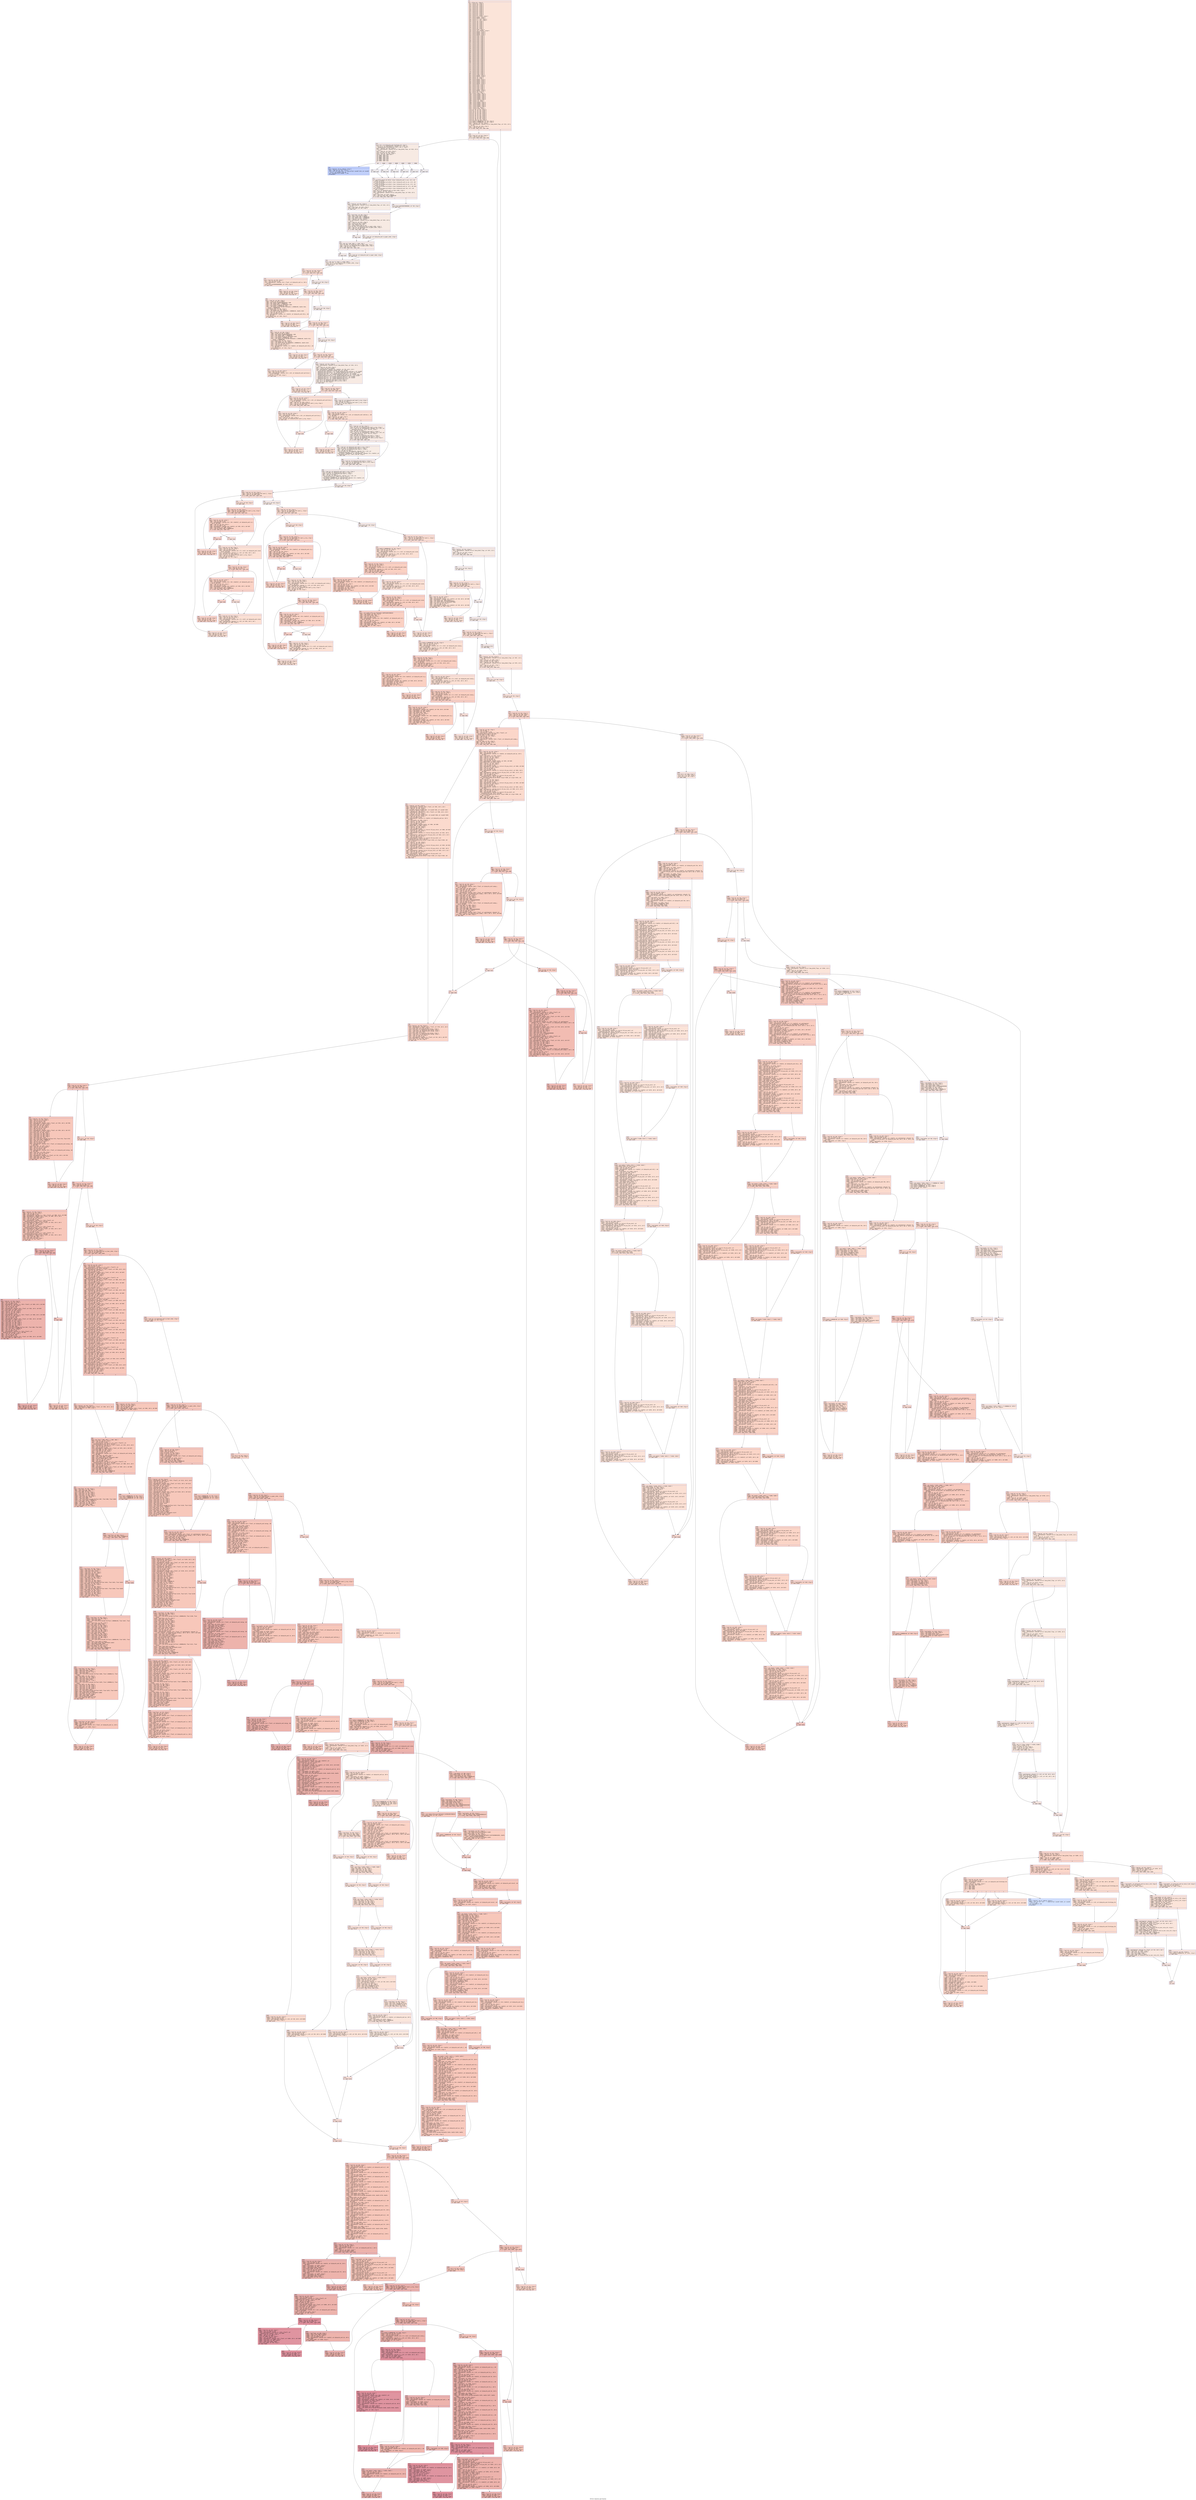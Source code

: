 digraph "CFG for 'L3psycho_anal' function" {
	label="CFG for 'L3psycho_anal' function";

	Node0x600000f76030 [shape=record,color="#3d50c3ff", style=filled, fillcolor="#f5c1a970" fontname="Courier",label="{11:\l|  %12 = alloca ptr, align 8\l  %13 = alloca ptr, align 8\l  %14 = alloca i32, align 4\l  %15 = alloca ptr, align 8\l  %16 = alloca ptr, align 8\l  %17 = alloca ptr, align 8\l  %18 = alloca ptr, align 8\l  %19 = alloca ptr, align 8\l  %20 = alloca ptr, align 8\l  %21 = alloca ptr, align 8\l  %22 = alloca ptr, align 8\l  %23 = alloca ptr, align 8\l  %24 = alloca ptr, align 8\l  %25 = alloca [4 x float], align 4\l  %26 = alloca double, align 8\l  %27 = alloca double, align 8\l  %28 = alloca [2 x i32], align 4\l  %29 = alloca [2 x i32], align 4\l  %30 = alloca i32, align 4\l  %31 = alloca i32, align 4\l  %32 = alloca i32, align 4\l  %33 = alloca i32, align 4\l  %34 = alloca i32, align 4\l  %35 = alloca i32, align 4\l  %36 = alloca i32, align 4\l  %37 = alloca i32, align 4\l  %38 = alloca float, align 4\l  %39 = alloca [63 x double], align 8\l  %40 = alloca double, align 8\l  %41 = alloca double, align 8\l  %42 = alloca double, align 8\l  %43 = alloca double, align 8\l  %44 = alloca float, align 4\l  %45 = alloca float, align 4\l  %46 = alloca float, align 4\l  %47 = alloca float, align 4\l  %48 = alloca float, align 4\l  %49 = alloca float, align 4\l  %50 = alloca float, align 4\l  %51 = alloca float, align 4\l  %52 = alloca float, align 4\l  %53 = alloca float, align 4\l  %54 = alloca float, align 4\l  %55 = alloca float, align 4\l  %56 = alloca float, align 4\l  %57 = alloca float, align 4\l  %58 = alloca float, align 4\l  %59 = alloca float, align 4\l  %60 = alloca float, align 4\l  %61 = alloca float, align 4\l  %62 = alloca float, align 4\l  %63 = alloca float, align 4\l  %64 = alloca float, align 4\l  %65 = alloca float, align 4\l  %66 = alloca float, align 4\l  %67 = alloca float, align 4\l  %68 = alloca float, align 4\l  %69 = alloca float, align 4\l  %70 = alloca float, align 4\l  %71 = alloca float, align 4\l  %72 = alloca float, align 4\l  %73 = alloca float, align 4\l  %74 = alloca float, align 4\l  %75 = alloca float, align 4\l  %76 = alloca float, align 4\l  %77 = alloca float, align 4\l  %78 = alloca float, align 4\l  %79 = alloca float, align 4\l  %80 = alloca float, align 4\l  %81 = alloca float, align 4\l  %82 = alloca double, align 8\l  %83 = alloca double, align 8\l  %84 = alloca i32, align 4\l  %85 = alloca i32, align 4\l  %86 = alloca double, align 8\l  %87 = alloca double, align 8\l  %88 = alloca double, align 8\l  %89 = alloca double, align 8\l  %90 = alloca double, align 8\l  %91 = alloca float, align 4\l  %92 = alloca float, align 4\l  %93 = alloca float, align 4\l  %94 = alloca float, align 4\l  %95 = alloca float, align 4\l  %96 = alloca double, align 8\l  %97 = alloca double, align 8\l  %98 = alloca i32, align 4\l  %99 = alloca float, align 4\l  %100 = alloca double, align 8\l  %101 = alloca double, align 8\l  %102 = alloca double, align 8\l  %103 = alloca double, align 8\l  %104 = alloca double, align 8\l  %105 = alloca double, align 8\l  %106 = alloca i32, align 4\l  %107 = alloca i32, align 4\l  %108 = alloca double, align 8\l  %109 = alloca double, align 8\l  %110 = alloca double, align 8\l  %111 = alloca double, align 8\l  %112 = alloca double, align 8\l  %113 = alloca i32, align 4\l  %114 = alloca float, align 4\l  store ptr %0, ptr %12, align 8\l  store ptr %1, ptr %13, align 8\l  store i32 %2, ptr %14, align 4\l  store ptr %3, ptr %15, align 8\l  store ptr %4, ptr %16, align 8\l  store ptr %5, ptr %17, align 8\l  store ptr %6, ptr %18, align 8\l  store ptr %7, ptr %19, align 8\l  store ptr %8, ptr %20, align 8\l  store ptr %9, ptr %21, align 8\l  store ptr %10, ptr %22, align 8\l  store double 0.000000e+00, ptr %26, align 8\l  store double 0.000000e+00, ptr %27, align 8\l  %115 = load ptr, ptr %12, align 8\l  %116 = getelementptr inbounds %struct.lame_global_flags, ptr %115, i32 0,\l... i32 39\l  %117 = load i64, ptr %116, align 8\l  %118 = icmp eq i64 %117, 0\l  br i1 %118, label %119, label %566\l|{<s0>T|<s1>F}}"];
	Node0x600000f76030:s0 -> Node0x600000f76080[tooltip="11 -> 119\nProbability 37.50%" ];
	Node0x600000f76030:s1 -> Node0x600000f70370[tooltip="11 -> 566\nProbability 62.50%" ];
	Node0x600000f76080 [shape=record,color="#3d50c3ff", style=filled, fillcolor="#f2cab570" fontname="Courier",label="{119:\l|  %120 = load i32, ptr %14, align 4\l  %121 = icmp eq i32 %120, 0\l  br i1 %121, label %122, label %566\l|{<s0>T|<s1>F}}"];
	Node0x600000f76080:s0 -> Node0x600000f760d0[tooltip="119 -> 122\nProbability 37.50%" ];
	Node0x600000f76080:s1 -> Node0x600000f70370[tooltip="119 -> 566\nProbability 62.50%" ];
	Node0x600000f760d0 [shape=record,color="#3d50c3ff", style=filled, fillcolor="#eed0c070" fontname="Courier",label="{122:\l|  store i32 3, ptr @L3psycho_anal.blocktype_old, align 4\l  store i32 3, ptr getelementptr inbounds ([2 x i32], ptr\l... @L3psycho_anal.blocktype_old, i64 0, i64 1), align 4\l  %123 = load ptr, ptr %12, align 8\l  %124 = getelementptr inbounds %struct.lame_global_flags, ptr %123, i32 0,\l... i32 3\l  %125 = load i32, ptr %124, align 8\l  store i32 %125, ptr %33, align 4\l  %126 = load i32, ptr %33, align 4\l  switch i32 %126, label %133 [\l    i32 32000, label %127\l    i32 44100, label %128\l    i32 48000, label %129\l    i32 16000, label %130\l    i32 22050, label %131\l    i32 24000, label %132\l  ]\l|{<s0>def|<s1>32000|<s2>44100|<s3>48000|<s4>16000|<s5>22050|<s6>24000}}"];
	Node0x600000f760d0:s0 -> Node0x600000f76300[tooltip="122 -> 133\nProbability 0.00%" ];
	Node0x600000f760d0:s1 -> Node0x600000f76120[tooltip="122 -> 127\nProbability 16.67%" ];
	Node0x600000f760d0:s2 -> Node0x600000f76170[tooltip="122 -> 128\nProbability 16.67%" ];
	Node0x600000f760d0:s3 -> Node0x600000f761c0[tooltip="122 -> 129\nProbability 16.67%" ];
	Node0x600000f760d0:s4 -> Node0x600000f76210[tooltip="122 -> 130\nProbability 16.67%" ];
	Node0x600000f760d0:s5 -> Node0x600000f76260[tooltip="122 -> 131\nProbability 16.67%" ];
	Node0x600000f760d0:s6 -> Node0x600000f762b0[tooltip="122 -> 132\nProbability 16.67%" ];
	Node0x600000f76120 [shape=record,color="#3d50c3ff", style=filled, fillcolor="#e5d8d170" fontname="Courier",label="{127:\l|  br label %137\l}"];
	Node0x600000f76120 -> Node0x600000f76350[tooltip="127 -> 137\nProbability 100.00%" ];
	Node0x600000f76170 [shape=record,color="#3d50c3ff", style=filled, fillcolor="#e5d8d170" fontname="Courier",label="{128:\l|  br label %137\l}"];
	Node0x600000f76170 -> Node0x600000f76350[tooltip="128 -> 137\nProbability 100.00%" ];
	Node0x600000f761c0 [shape=record,color="#3d50c3ff", style=filled, fillcolor="#e5d8d170" fontname="Courier",label="{129:\l|  br label %137\l}"];
	Node0x600000f761c0 -> Node0x600000f76350[tooltip="129 -> 137\nProbability 100.00%" ];
	Node0x600000f76210 [shape=record,color="#3d50c3ff", style=filled, fillcolor="#e5d8d170" fontname="Courier",label="{130:\l|  br label %137\l}"];
	Node0x600000f76210 -> Node0x600000f76350[tooltip="130 -> 137\nProbability 100.00%" ];
	Node0x600000f76260 [shape=record,color="#3d50c3ff", style=filled, fillcolor="#e5d8d170" fontname="Courier",label="{131:\l|  br label %137\l}"];
	Node0x600000f76260 -> Node0x600000f76350[tooltip="131 -> 137\nProbability 100.00%" ];
	Node0x600000f762b0 [shape=record,color="#3d50c3ff", style=filled, fillcolor="#e5d8d170" fontname="Courier",label="{132:\l|  br label %137\l}"];
	Node0x600000f762b0 -> Node0x600000f76350[tooltip="132 -> 137\nProbability 100.00%" ];
	Node0x600000f76300 [shape=record,color="#3d50c3ff", style=filled, fillcolor="#7093f370" fontname="Courier",label="{133:\l|  %134 = load ptr, ptr @__stderrp, align 8\l  %135 = load i32, ptr %33, align 4\l  %136 = call i32 (ptr, ptr, ...) @fprintf(ptr noundef %134, ptr noundef\l... @.str, i32 noundef %135) #8\l  call void @exit(i32 noundef -1) #9\l  unreachable\l}"];
	Node0x600000f76350 [shape=record,color="#3d50c3ff", style=filled, fillcolor="#eed0c070" fontname="Courier",label="{137:\l|  call void @llvm.memset.p0.i64(ptr align 4 @L3psycho_anal.rx_sav, i8 0, i64\l... 16416, i1 false)\l  call void @llvm.memset.p0.i64(ptr align 4 @L3psycho_anal.ax_sav, i8 0, i64\l... 16416, i1 false)\l  call void @llvm.memset.p0.i64(ptr align 4 @L3psycho_anal.bx_sav, i8 0, i64\l... 16416, i1 false)\l  call void @llvm.memset.p0.i64(ptr align 8 @L3psycho_anal.en, i8 0, i64 1952,\l... i1 false)\l  call void @llvm.memset.p0.i64(ptr align 8 @L3psycho_anal.thm, i8 0, i64\l... 1952, i1 false)\l  store i32 6, ptr @L3psycho_anal.cw_lower_index, align 4\l  %138 = load ptr, ptr %12, align 8\l  %139 = getelementptr inbounds %struct.lame_global_flags, ptr %138, i32 0,\l... i32 35\l  %140 = load float, ptr %139, align 8\l  %141 = fcmp ogt float %140, 0.000000e+00\l  br i1 %141, label %142, label %146\l|{<s0>T|<s1>F}}"];
	Node0x600000f76350:s0 -> Node0x600000f763a0[tooltip="137 -> 142\nProbability 50.00%" ];
	Node0x600000f76350:s1 -> Node0x600000f763f0[tooltip="137 -> 146\nProbability 50.00%" ];
	Node0x600000f763a0 [shape=record,color="#3d50c3ff", style=filled, fillcolor="#ecd3c570" fontname="Courier",label="{142:\l|  %143 = load ptr, ptr %12, align 8\l  %144 = getelementptr inbounds %struct.lame_global_flags, ptr %143, i32 0,\l... i32 35\l  %145 = load float, ptr %144, align 8\l  store float %145, ptr %38, align 4\l  br label %147\l}"];
	Node0x600000f763a0 -> Node0x600000f76440[tooltip="142 -> 147\nProbability 100.00%" ];
	Node0x600000f763f0 [shape=record,color="#3d50c3ff", style=filled, fillcolor="#ecd3c570" fontname="Courier",label="{146:\l|  store float 0x4021BE4F80000000, ptr %38, align 4\l  br label %147\l}"];
	Node0x600000f763f0 -> Node0x600000f76440[tooltip="146 -> 147\nProbability 100.00%" ];
	Node0x600000f76440 [shape=record,color="#3d50c3ff", style=filled, fillcolor="#eed0c070" fontname="Courier",label="{147:\l|  %148 = load float, ptr %38, align 4\l  %149 = fpext float %148 to double\l  %150 = fmul double %149, 1.000000e+03\l  %151 = fmul double %150, 1.024000e+03\l  %152 = load ptr, ptr %12, align 8\l  %153 = getelementptr inbounds %struct.lame_global_flags, ptr %152, i32 0,\l... i32 3\l  %154 = load i32, ptr %153, align 8\l  %155 = sitofp i32 %154 to double\l  %156 = fdiv double %151, %155\l  %157 = fptosi double %156 to i32\l  store i32 %157, ptr @L3psycho_anal.cw_upper_index, align 4\l  %158 = load i32, ptr @L3psycho_anal.cw_upper_index, align 4\l  %159 = icmp slt i32 509, %158\l  br i1 %159, label %160, label %161\l|{<s0>T|<s1>F}}"];
	Node0x600000f76440:s0 -> Node0x600000f76490[tooltip="147 -> 160\nProbability 50.00%" ];
	Node0x600000f76440:s1 -> Node0x600000f764e0[tooltip="147 -> 161\nProbability 50.00%" ];
	Node0x600000f76490 [shape=record,color="#3d50c3ff", style=filled, fillcolor="#ecd3c570" fontname="Courier",label="{160:\l|  br label %163\l}"];
	Node0x600000f76490 -> Node0x600000f76530[tooltip="160 -> 163\nProbability 100.00%" ];
	Node0x600000f764e0 [shape=record,color="#3d50c3ff", style=filled, fillcolor="#ecd3c570" fontname="Courier",label="{161:\l|  %162 = load i32, ptr @L3psycho_anal.cw_upper_index, align 4\l  br label %163\l}"];
	Node0x600000f764e0 -> Node0x600000f76530[tooltip="161 -> 163\nProbability 100.00%" ];
	Node0x600000f76530 [shape=record,color="#3d50c3ff", style=filled, fillcolor="#eed0c070" fontname="Courier",label="{163:\l|  %164 = phi i32 [ 509, %160 ], [ %162, %161 ]\l  store i32 %164, ptr @L3psycho_anal.cw_upper_index, align 4\l  %165 = load i32, ptr @L3psycho_anal.cw_upper_index, align 4\l  %166 = icmp sgt i32 6, %165\l  br i1 %166, label %167, label %168\l|{<s0>T|<s1>F}}"];
	Node0x600000f76530:s0 -> Node0x600000f76580[tooltip="163 -> 167\nProbability 50.00%" ];
	Node0x600000f76530:s1 -> Node0x600000f765d0[tooltip="163 -> 168\nProbability 50.00%" ];
	Node0x600000f76580 [shape=record,color="#3d50c3ff", style=filled, fillcolor="#ecd3c570" fontname="Courier",label="{167:\l|  br label %170\l}"];
	Node0x600000f76580 -> Node0x600000f76620[tooltip="167 -> 170\nProbability 100.00%" ];
	Node0x600000f765d0 [shape=record,color="#3d50c3ff", style=filled, fillcolor="#ecd3c570" fontname="Courier",label="{168:\l|  %169 = load i32, ptr @L3psycho_anal.cw_upper_index, align 4\l  br label %170\l}"];
	Node0x600000f765d0 -> Node0x600000f76620[tooltip="168 -> 170\nProbability 100.00%" ];
	Node0x600000f76620 [shape=record,color="#3d50c3ff", style=filled, fillcolor="#eed0c070" fontname="Courier",label="{170:\l|  %171 = phi i32 [ 6, %167 ], [ %169, %168 ]\l  store i32 %171, ptr @L3psycho_anal.cw_upper_index, align 4\l  store i32 0, ptr %34, align 4\l  br label %172\l}"];
	Node0x600000f76620 -> Node0x600000f76670[tooltip="170 -> 172\nProbability 100.00%" ];
	Node0x600000f76670 [shape=record,color="#3d50c3ff", style=filled, fillcolor="#f7b59970" fontname="Courier",label="{172:\l|  %173 = load i32, ptr %34, align 4\l  %174 = icmp slt i32 %173, 513\l  br i1 %174, label %175, label %182\l|{<s0>T|<s1>F}}"];
	Node0x600000f76670:s0 -> Node0x600000f766c0[tooltip="172 -> 175\nProbability 96.88%" ];
	Node0x600000f76670:s1 -> Node0x600000f76760[tooltip="172 -> 182\nProbability 3.12%" ];
	Node0x600000f766c0 [shape=record,color="#3d50c3ff", style=filled, fillcolor="#f7b99e70" fontname="Courier",label="{175:\l|  %176 = load i32, ptr %34, align 4\l  %177 = sext i32 %176 to i64\l  %178 = getelementptr inbounds [513 x float], ptr @L3psycho_anal.cw, i64 0,\l... i64 %177\l  store float 0x3FD99999A0000000, ptr %178, align 4\l  br label %179\l}"];
	Node0x600000f766c0 -> Node0x600000f76710[tooltip="175 -> 179\nProbability 100.00%" ];
	Node0x600000f76710 [shape=record,color="#3d50c3ff", style=filled, fillcolor="#f7b99e70" fontname="Courier",label="{179:\l|  %180 = load i32, ptr %34, align 4\l  %181 = add nsw i32 %180, 1\l  store i32 %181, ptr %34, align 4\l  br label %172, !llvm.loop !6\l}"];
	Node0x600000f76710 -> Node0x600000f76670[tooltip="179 -> 172\nProbability 100.00%" ];
	Node0x600000f76760 [shape=record,color="#3d50c3ff", style=filled, fillcolor="#eed0c070" fontname="Courier",label="{182:\l|  store i32 0, ptr %36, align 4\l  br label %183\l}"];
	Node0x600000f76760 -> Node0x600000f767b0[tooltip="182 -> 183\nProbability 100.00%" ];
	Node0x600000f767b0 [shape=record,color="#3d50c3ff", style=filled, fillcolor="#f7b59970" fontname="Courier",label="{183:\l|  %184 = load i32, ptr %36, align 4\l  %185 = icmp slt i32 %184, 12\l  br i1 %185, label %186, label %202\l|{<s0>T|<s1>F}}"];
	Node0x600000f767b0:s0 -> Node0x600000f76800[tooltip="183 -> 186\nProbability 96.88%" ];
	Node0x600000f767b0:s1 -> Node0x600000f768a0[tooltip="183 -> 202\nProbability 3.12%" ];
	Node0x600000f76800 [shape=record,color="#3d50c3ff", style=filled, fillcolor="#f7b99e70" fontname="Courier",label="{186:\l|  %187 = load i32, ptr %36, align 4\l  %188 = sitofp i32 %187 to double\l  %189 = fmul double 0x400921FB54442D18, %188\l  %190 = fdiv double %189, 1.200000e+01\l  %191 = call double @llvm.cos.f64(double %190)\l  %192 = fsub double 1.000000e+00, %191\l  %193 = call double @llvm.fmuladd.f64(double 1.250000e+00, double %192,\l... double -2.500000e+00)\l  store double %193, ptr %40, align 8\l  %194 = load double, ptr %40, align 8\l  %195 = call double @llvm.pow.f64(double 1.000000e+01, double %194)\l  %196 = load i32, ptr %36, align 4\l  %197 = sext i32 %196 to i64\l  %198 = getelementptr inbounds [12 x double], ptr @L3psycho_anal.mld_s, i64\l... 0, i64 %197\l  store double %195, ptr %198, align 8\l  br label %199\l}"];
	Node0x600000f76800 -> Node0x600000f76850[tooltip="186 -> 199\nProbability 100.00%" ];
	Node0x600000f76850 [shape=record,color="#3d50c3ff", style=filled, fillcolor="#f7b99e70" fontname="Courier",label="{199:\l|  %200 = load i32, ptr %36, align 4\l  %201 = add nsw i32 %200, 1\l  store i32 %201, ptr %36, align 4\l  br label %183, !llvm.loop !8\l}"];
	Node0x600000f76850 -> Node0x600000f767b0[tooltip="199 -> 183\nProbability 100.00%" ];
	Node0x600000f768a0 [shape=record,color="#3d50c3ff", style=filled, fillcolor="#eed0c070" fontname="Courier",label="{202:\l|  store i32 0, ptr %36, align 4\l  br label %203\l}"];
	Node0x600000f768a0 -> Node0x600000f768f0[tooltip="202 -> 203\nProbability 100.00%" ];
	Node0x600000f768f0 [shape=record,color="#3d50c3ff", style=filled, fillcolor="#f7b59970" fontname="Courier",label="{203:\l|  %204 = load i32, ptr %36, align 4\l  %205 = icmp slt i32 %204, 21\l  br i1 %205, label %206, label %222\l|{<s0>T|<s1>F}}"];
	Node0x600000f768f0:s0 -> Node0x600000f76940[tooltip="203 -> 206\nProbability 96.88%" ];
	Node0x600000f768f0:s1 -> Node0x600000f769e0[tooltip="203 -> 222\nProbability 3.12%" ];
	Node0x600000f76940 [shape=record,color="#3d50c3ff", style=filled, fillcolor="#f7b99e70" fontname="Courier",label="{206:\l|  %207 = load i32, ptr %36, align 4\l  %208 = sitofp i32 %207 to double\l  %209 = fmul double 0x400921FB54442D18, %208\l  %210 = fdiv double %209, 2.100000e+01\l  %211 = call double @llvm.cos.f64(double %210)\l  %212 = fsub double 1.000000e+00, %211\l  %213 = call double @llvm.fmuladd.f64(double 1.250000e+00, double %212,\l... double -2.500000e+00)\l  store double %213, ptr %41, align 8\l  %214 = load double, ptr %41, align 8\l  %215 = call double @llvm.pow.f64(double 1.000000e+01, double %214)\l  %216 = load i32, ptr %36, align 4\l  %217 = sext i32 %216 to i64\l  %218 = getelementptr inbounds [21 x double], ptr @L3psycho_anal.mld_l, i64\l... 0, i64 %217\l  store double %215, ptr %218, align 8\l  br label %219\l}"];
	Node0x600000f76940 -> Node0x600000f76990[tooltip="206 -> 219\nProbability 100.00%" ];
	Node0x600000f76990 [shape=record,color="#3d50c3ff", style=filled, fillcolor="#f7b99e70" fontname="Courier",label="{219:\l|  %220 = load i32, ptr %36, align 4\l  %221 = add nsw i32 %220, 1\l  store i32 %221, ptr %36, align 4\l  br label %203, !llvm.loop !9\l}"];
	Node0x600000f76990 -> Node0x600000f768f0[tooltip="219 -> 203\nProbability 100.00%" ];
	Node0x600000f769e0 [shape=record,color="#3d50c3ff", style=filled, fillcolor="#eed0c070" fontname="Courier",label="{222:\l|  store i32 0, ptr %33, align 4\l  br label %223\l}"];
	Node0x600000f769e0 -> Node0x600000f76a30[tooltip="222 -> 223\nProbability 100.00%" ];
	Node0x600000f76a30 [shape=record,color="#3d50c3ff", style=filled, fillcolor="#f7b59970" fontname="Courier",label="{223:\l|  %224 = load i32, ptr %33, align 4\l  %225 = icmp slt i32 %224, 513\l  br i1 %225, label %226, label %233\l|{<s0>T|<s1>F}}"];
	Node0x600000f76a30:s0 -> Node0x600000f76a80[tooltip="223 -> 226\nProbability 96.88%" ];
	Node0x600000f76a30:s1 -> Node0x600000f76b20[tooltip="223 -> 233\nProbability 3.12%" ];
	Node0x600000f76a80 [shape=record,color="#3d50c3ff", style=filled, fillcolor="#f7b99e70" fontname="Courier",label="{226:\l|  %227 = load i32, ptr %33, align 4\l  %228 = sext i32 %227 to i64\l  %229 = getelementptr inbounds [513 x i32], ptr @L3psycho_anal.partition_l,\l... i64 0, i64 %228\l  store i32 -1, ptr %229, align 4\l  br label %230\l}"];
	Node0x600000f76a80 -> Node0x600000f76ad0[tooltip="226 -> 230\nProbability 100.00%" ];
	Node0x600000f76ad0 [shape=record,color="#3d50c3ff", style=filled, fillcolor="#f7b99e70" fontname="Courier",label="{230:\l|  %231 = load i32, ptr %33, align 4\l  %232 = add nsw i32 %231, 1\l  store i32 %232, ptr %33, align 4\l  br label %223, !llvm.loop !10\l}"];
	Node0x600000f76ad0 -> Node0x600000f76a30[tooltip="230 -> 223\nProbability 100.00%" ];
	Node0x600000f76b20 [shape=record,color="#3d50c3ff", style=filled, fillcolor="#eed0c070" fontname="Courier",label="{233:\l|  %234 = load ptr, ptr %12, align 8\l  %235 = getelementptr inbounds %struct.lame_global_flags, ptr %234, i32 0,\l... i32 3\l  %236 = load i32, ptr %235, align 8\l  %237 = sitofp i32 %236 to double\l  %238 = getelementptr inbounds [63 x double], ptr %39, i64 0, i64 0\l  call void @L3para_read(double noundef %237, ptr noundef\l... @L3psycho_anal.numlines_l, ptr noundef @L3psycho_anal.numlines_s, ptr noundef\l... @L3psycho_anal.partition_l, ptr noundef @L3psycho_anal.minval, ptr noundef\l... @L3psycho_anal.qthr_l, ptr noundef @L3psycho_anal.s3_l, ptr noundef\l... @L3psycho_anal.s3_s, ptr noundef @L3psycho_anal.qthr_s, ptr noundef %238, ptr\l... noundef @L3psycho_anal.bu_l, ptr noundef @L3psycho_anal.bo_l, ptr noundef\l... @L3psycho_anal.w1_l, ptr noundef @L3psycho_anal.w2_l, ptr noundef\l... @L3psycho_anal.bu_s, ptr noundef @L3psycho_anal.bo_s, ptr noundef\l... @L3psycho_anal.w1_s, ptr noundef @L3psycho_anal.w2_s)\l  store i32 0, ptr @L3psycho_anal.npart_l_orig, align 4\l  store i32 0, ptr @L3psycho_anal.npart_s_orig, align 4\l  store i32 0, ptr %33, align 4\l  br label %239\l}"];
	Node0x600000f76b20 -> Node0x600000f76b70[tooltip="233 -> 239\nProbability 100.00%" ];
	Node0x600000f76b70 [shape=record,color="#3d50c3ff", style=filled, fillcolor="#f7b59970" fontname="Courier",label="{239:\l|  %240 = load i32, ptr %33, align 4\l  %241 = icmp slt i32 %240, 513\l  br i1 %241, label %242, label %258\l|{<s0>T|<s1>F}}"];
	Node0x600000f76b70:s0 -> Node0x600000f76bc0[tooltip="239 -> 242\nProbability 96.88%" ];
	Node0x600000f76b70:s1 -> Node0x600000f76d00[tooltip="239 -> 258\nProbability 3.12%" ];
	Node0x600000f76bc0 [shape=record,color="#3d50c3ff", style=filled, fillcolor="#f7b99e70" fontname="Courier",label="{242:\l|  %243 = load i32, ptr %33, align 4\l  %244 = sext i32 %243 to i64\l  %245 = getelementptr inbounds [513 x i32], ptr @L3psycho_anal.partition_l,\l... i64 0, i64 %244\l  %246 = load i32, ptr %245, align 4\l  %247 = load i32, ptr @L3psycho_anal.npart_l_orig, align 4\l  %248 = icmp sgt i32 %246, %247\l  br i1 %248, label %249, label %254\l|{<s0>T|<s1>F}}"];
	Node0x600000f76bc0:s0 -> Node0x600000f76c10[tooltip="242 -> 249\nProbability 50.00%" ];
	Node0x600000f76bc0:s1 -> Node0x600000f76c60[tooltip="242 -> 254\nProbability 50.00%" ];
	Node0x600000f76c10 [shape=record,color="#3d50c3ff", style=filled, fillcolor="#f7bca170" fontname="Courier",label="{249:\l|  %250 = load i32, ptr %33, align 4\l  %251 = sext i32 %250 to i64\l  %252 = getelementptr inbounds [513 x i32], ptr @L3psycho_anal.partition_l,\l... i64 0, i64 %251\l  %253 = load i32, ptr %252, align 4\l  store i32 %253, ptr @L3psycho_anal.npart_l_orig, align 4\l  br label %254\l}"];
	Node0x600000f76c10 -> Node0x600000f76c60[tooltip="249 -> 254\nProbability 100.00%" ];
	Node0x600000f76c60 [shape=record,color="#3d50c3ff", style=filled, fillcolor="#f7b99e70" fontname="Courier",label="{254:\l|  br label %255\l}"];
	Node0x600000f76c60 -> Node0x600000f76cb0[tooltip="254 -> 255\nProbability 100.00%" ];
	Node0x600000f76cb0 [shape=record,color="#3d50c3ff", style=filled, fillcolor="#f7b99e70" fontname="Courier",label="{255:\l|  %256 = load i32, ptr %33, align 4\l  %257 = add nsw i32 %256, 1\l  store i32 %257, ptr %33, align 4\l  br label %239, !llvm.loop !11\l}"];
	Node0x600000f76cb0 -> Node0x600000f76b70[tooltip="255 -> 239\nProbability 100.00%" ];
	Node0x600000f76d00 [shape=record,color="#3d50c3ff", style=filled, fillcolor="#eed0c070" fontname="Courier",label="{258:\l|  %259 = load i32, ptr @L3psycho_anal.npart_l_orig, align 4\l  %260 = add nsw i32 %259, 1\l  store i32 %260, ptr @L3psycho_anal.npart_l_orig, align 4\l  store i32 0, ptr %33, align 4\l  br label %261\l}"];
	Node0x600000f76d00 -> Node0x600000f76d50[tooltip="258 -> 261\nProbability 100.00%" ];
	Node0x600000f76d50 [shape=record,color="#3d50c3ff", style=filled, fillcolor="#f7b59970" fontname="Courier",label="{261:\l|  %262 = load i32, ptr %33, align 4\l  %263 = sext i32 %262 to i64\l  %264 = getelementptr inbounds [63 x i32], ptr @L3psycho_anal.numlines_s, i64\l... 0, i64 %263\l  %265 = load i32, ptr %264, align 4\l  %266 = icmp sge i32 %265, 0\l  br i1 %266, label %267, label %271\l|{<s0>T|<s1>F}}"];
	Node0x600000f76d50:s0 -> Node0x600000f76da0[tooltip="261 -> 267\nProbability 96.88%" ];
	Node0x600000f76d50:s1 -> Node0x600000f76e40[tooltip="261 -> 271\nProbability 3.12%" ];
	Node0x600000f76da0 [shape=record,color="#3d50c3ff", style=filled, fillcolor="#f7b99e70" fontname="Courier",label="{267:\l|  br label %268\l}"];
	Node0x600000f76da0 -> Node0x600000f76df0[tooltip="267 -> 268\nProbability 100.00%" ];
	Node0x600000f76df0 [shape=record,color="#3d50c3ff", style=filled, fillcolor="#f7b99e70" fontname="Courier",label="{268:\l|  %269 = load i32, ptr %33, align 4\l  %270 = add nsw i32 %269, 1\l  store i32 %270, ptr %33, align 4\l  br label %261, !llvm.loop !12\l}"];
	Node0x600000f76df0 -> Node0x600000f76d50[tooltip="268 -> 261\nProbability 100.00%" ];
	Node0x600000f76e40 [shape=record,color="#3d50c3ff", style=filled, fillcolor="#eed0c070" fontname="Courier",label="{271:\l|  %272 = load i32, ptr %33, align 4\l  store i32 %272, ptr @L3psycho_anal.npart_s_orig, align 4\l  %273 = load i32, ptr getelementptr inbounds ([21 x i32], ptr\l... @L3psycho_anal.bo_l, i64 0, i64 20), align 4\l  %274 = add nsw i32 %273, 1\l  store i32 %274, ptr @L3psycho_anal.npart_l, align 4\l  %275 = load i32, ptr getelementptr inbounds ([12 x i32], ptr\l... @L3psycho_anal.bo_s, i64 0, i64 11), align 4\l  %276 = add nsw i32 %275, 1\l  store i32 %276, ptr @L3psycho_anal.npart_s, align 4\l  %277 = load i32, ptr @L3psycho_anal.npart_l, align 4\l  %278 = load i32, ptr @L3psycho_anal.npart_l_orig, align 4\l  %279 = icmp sgt i32 %277, %278\l  br i1 %279, label %280, label %284\l|{<s0>T|<s1>F}}"];
	Node0x600000f76e40:s0 -> Node0x600000f76e90[tooltip="271 -> 280\nProbability 50.00%" ];
	Node0x600000f76e40:s1 -> Node0x600000f76ee0[tooltip="271 -> 284\nProbability 50.00%" ];
	Node0x600000f76e90 [shape=record,color="#3d50c3ff", style=filled, fillcolor="#ecd3c570" fontname="Courier",label="{280:\l|  %281 = load i32, ptr @L3psycho_anal.npart_l_orig, align 4\l  store i32 %281, ptr @L3psycho_anal.npart_l, align 4\l  %282 = load i32, ptr @L3psycho_anal.npart_l, align 4\l  %283 = sub nsw i32 %282, 1\l  store i32 %283, ptr getelementptr inbounds ([21 x i32], ptr\l... @L3psycho_anal.bo_l, i64 0, i64 20), align 4\l  store double 1.000000e+00, ptr getelementptr inbounds ([21 x double], ptr\l... @L3psycho_anal.w2_l, i64 0, i64 20), align 8\l  br label %284\l}"];
	Node0x600000f76e90 -> Node0x600000f76ee0[tooltip="280 -> 284\nProbability 100.00%" ];
	Node0x600000f76ee0 [shape=record,color="#3d50c3ff", style=filled, fillcolor="#eed0c070" fontname="Courier",label="{284:\l|  %285 = load i32, ptr @L3psycho_anal.npart_s, align 4\l  %286 = load i32, ptr @L3psycho_anal.npart_s_orig, align 4\l  %287 = icmp sgt i32 %285, %286\l  br i1 %287, label %288, label %292\l|{<s0>T|<s1>F}}"];
	Node0x600000f76ee0:s0 -> Node0x600000f76f30[tooltip="284 -> 288\nProbability 50.00%" ];
	Node0x600000f76ee0:s1 -> Node0x600000f76f80[tooltip="284 -> 292\nProbability 50.00%" ];
	Node0x600000f76f30 [shape=record,color="#3d50c3ff", style=filled, fillcolor="#ecd3c570" fontname="Courier",label="{288:\l|  %289 = load i32, ptr @L3psycho_anal.npart_s_orig, align 4\l  store i32 %289, ptr @L3psycho_anal.npart_s, align 4\l  %290 = load i32, ptr @L3psycho_anal.npart_s, align 4\l  %291 = sub nsw i32 %290, 1\l  store i32 %291, ptr getelementptr inbounds ([12 x i32], ptr\l... @L3psycho_anal.bo_s, i64 0, i64 11), align 4\l  store double 1.000000e+00, ptr getelementptr inbounds ([12 x double], ptr\l... @L3psycho_anal.w2_s, i64 0, i64 11), align 8\l  br label %292\l}"];
	Node0x600000f76f30 -> Node0x600000f76f80[tooltip="288 -> 292\nProbability 100.00%" ];
	Node0x600000f76f80 [shape=record,color="#3d50c3ff", style=filled, fillcolor="#eed0c070" fontname="Courier",label="{292:\l|  store i32 0, ptr %33, align 4\l  br label %293\l}"];
	Node0x600000f76f80 -> Node0x600000f76fd0[tooltip="292 -> 293\nProbability 100.00%" ];
	Node0x600000f76fd0 [shape=record,color="#3d50c3ff", style=filled, fillcolor="#f7b59970" fontname="Courier",label="{293:\l|  %294 = load i32, ptr %33, align 4\l  %295 = load i32, ptr @L3psycho_anal.npart_l, align 4\l  %296 = icmp slt i32 %294, %295\l  br i1 %296, label %297, label %350\l|{<s0>T|<s1>F}}"];
	Node0x600000f76fd0:s0 -> Node0x600000f77020[tooltip="293 -> 297\nProbability 96.88%" ];
	Node0x600000f76fd0:s1 -> Node0x600000f77480[tooltip="293 -> 350\nProbability 3.12%" ];
	Node0x600000f77020 [shape=record,color="#3d50c3ff", style=filled, fillcolor="#f7b99e70" fontname="Courier",label="{297:\l|  store i32 0, ptr %34, align 4\l  br label %298\l}"];
	Node0x600000f77020 -> Node0x600000f77070[tooltip="297 -> 298\nProbability 100.00%" ];
	Node0x600000f77070 [shape=record,color="#3d50c3ff", style=filled, fillcolor="#f59c7d70" fontname="Courier",label="{298:\l|  %299 = load i32, ptr %34, align 4\l  %300 = load i32, ptr @L3psycho_anal.npart_l_orig, align 4\l  %301 = icmp slt i32 %299, %300\l  br i1 %301, label %302, label %316\l|{<s0>T|<s1>F}}"];
	Node0x600000f77070:s0 -> Node0x600000f770c0[tooltip="298 -> 302\nProbability 96.88%" ];
	Node0x600000f77070:s1 -> Node0x600000f77200[tooltip="298 -> 316\nProbability 3.12%" ];
	Node0x600000f770c0 [shape=record,color="#3d50c3ff", style=filled, fillcolor="#f59c7d70" fontname="Courier",label="{302:\l|  %303 = load i32, ptr %33, align 4\l  %304 = sext i32 %303 to i64\l  %305 = getelementptr inbounds [64 x [64 x double]], ptr @L3psycho_anal.s3_l,\l... i64 0, i64 %304\l  %306 = load i32, ptr %34, align 4\l  %307 = sext i32 %306 to i64\l  %308 = getelementptr inbounds [64 x double], ptr %305, i64 0, i64 %307\l  %309 = load double, ptr %308, align 8\l  %310 = fcmp une double %309, 0.000000e+00\l  br i1 %310, label %311, label %312\l|{<s0>T|<s1>F}}"];
	Node0x600000f770c0:s0 -> Node0x600000f77110[tooltip="302 -> 311\nProbability 3.12%" ];
	Node0x600000f770c0:s1 -> Node0x600000f77160[tooltip="302 -> 312\nProbability 96.88%" ];
	Node0x600000f77110 [shape=record,color="#3d50c3ff", style=filled, fillcolor="#f7bca170" fontname="Courier",label="{311:\l|  br label %316\l}"];
	Node0x600000f77110 -> Node0x600000f77200[tooltip="311 -> 316\nProbability 100.00%" ];
	Node0x600000f77160 [shape=record,color="#3d50c3ff", style=filled, fillcolor="#f59c7d70" fontname="Courier",label="{312:\l|  br label %313\l}"];
	Node0x600000f77160 -> Node0x600000f771b0[tooltip="312 -> 313\nProbability 100.00%" ];
	Node0x600000f771b0 [shape=record,color="#3d50c3ff", style=filled, fillcolor="#f59c7d70" fontname="Courier",label="{313:\l|  %314 = load i32, ptr %34, align 4\l  %315 = add nsw i32 %314, 1\l  store i32 %315, ptr %34, align 4\l  br label %298, !llvm.loop !13\l}"];
	Node0x600000f771b0 -> Node0x600000f77070[tooltip="313 -> 298\nProbability 100.00%" ];
	Node0x600000f77200 [shape=record,color="#3d50c3ff", style=filled, fillcolor="#f7b99e70" fontname="Courier",label="{316:\l|  %317 = load i32, ptr %34, align 4\l  %318 = load i32, ptr %33, align 4\l  %319 = sext i32 %318 to i64\l  %320 = getelementptr inbounds [63 x [2 x i32]], ptr @L3psycho_anal.s3ind,\l... i64 0, i64 %319\l  %321 = getelementptr inbounds [2 x i32], ptr %320, i64 0, i64 0\l  store i32 %317, ptr %321, align 4\l  %322 = load i32, ptr @L3psycho_anal.npart_l_orig, align 4\l  %323 = sub nsw i32 %322, 1\l  store i32 %323, ptr %34, align 4\l  br label %324\l}"];
	Node0x600000f77200 -> Node0x600000f77250[tooltip="316 -> 324\nProbability 100.00%" ];
	Node0x600000f77250 [shape=record,color="#3d50c3ff", style=filled, fillcolor="#f59c7d70" fontname="Courier",label="{324:\l|  %325 = load i32, ptr %34, align 4\l  %326 = icmp sgt i32 %325, 0\l  br i1 %326, label %327, label %341\l|{<s0>T|<s1>F}}"];
	Node0x600000f77250:s0 -> Node0x600000f772a0[tooltip="324 -> 327\nProbability 96.88%" ];
	Node0x600000f77250:s1 -> Node0x600000f773e0[tooltip="324 -> 341\nProbability 3.12%" ];
	Node0x600000f772a0 [shape=record,color="#3d50c3ff", style=filled, fillcolor="#f59c7d70" fontname="Courier",label="{327:\l|  %328 = load i32, ptr %33, align 4\l  %329 = sext i32 %328 to i64\l  %330 = getelementptr inbounds [64 x [64 x double]], ptr @L3psycho_anal.s3_l,\l... i64 0, i64 %329\l  %331 = load i32, ptr %34, align 4\l  %332 = sext i32 %331 to i64\l  %333 = getelementptr inbounds [64 x double], ptr %330, i64 0, i64 %332\l  %334 = load double, ptr %333, align 8\l  %335 = fcmp une double %334, 0.000000e+00\l  br i1 %335, label %336, label %337\l|{<s0>T|<s1>F}}"];
	Node0x600000f772a0:s0 -> Node0x600000f772f0[tooltip="327 -> 336\nProbability 3.12%" ];
	Node0x600000f772a0:s1 -> Node0x600000f77340[tooltip="327 -> 337\nProbability 96.88%" ];
	Node0x600000f772f0 [shape=record,color="#3d50c3ff", style=filled, fillcolor="#f7bca170" fontname="Courier",label="{336:\l|  br label %341\l}"];
	Node0x600000f772f0 -> Node0x600000f773e0[tooltip="336 -> 341\nProbability 100.00%" ];
	Node0x600000f77340 [shape=record,color="#3d50c3ff", style=filled, fillcolor="#f59c7d70" fontname="Courier",label="{337:\l|  br label %338\l}"];
	Node0x600000f77340 -> Node0x600000f77390[tooltip="337 -> 338\nProbability 100.00%" ];
	Node0x600000f77390 [shape=record,color="#3d50c3ff", style=filled, fillcolor="#f59c7d70" fontname="Courier",label="{338:\l|  %339 = load i32, ptr %34, align 4\l  %340 = add nsw i32 %339, -1\l  store i32 %340, ptr %34, align 4\l  br label %324, !llvm.loop !14\l}"];
	Node0x600000f77390 -> Node0x600000f77250[tooltip="338 -> 324\nProbability 100.00%" ];
	Node0x600000f773e0 [shape=record,color="#3d50c3ff", style=filled, fillcolor="#f7b99e70" fontname="Courier",label="{341:\l|  %342 = load i32, ptr %34, align 4\l  %343 = load i32, ptr %33, align 4\l  %344 = sext i32 %343 to i64\l  %345 = getelementptr inbounds [63 x [2 x i32]], ptr @L3psycho_anal.s3ind,\l... i64 0, i64 %344\l  %346 = getelementptr inbounds [2 x i32], ptr %345, i64 0, i64 1\l  store i32 %342, ptr %346, align 4\l  br label %347\l}"];
	Node0x600000f773e0 -> Node0x600000f77430[tooltip="341 -> 347\nProbability 100.00%" ];
	Node0x600000f77430 [shape=record,color="#3d50c3ff", style=filled, fillcolor="#f7b99e70" fontname="Courier",label="{347:\l|  %348 = load i32, ptr %33, align 4\l  %349 = add nsw i32 %348, 1\l  store i32 %349, ptr %33, align 4\l  br label %293, !llvm.loop !15\l}"];
	Node0x600000f77430 -> Node0x600000f76fd0[tooltip="347 -> 293\nProbability 100.00%" ];
	Node0x600000f77480 [shape=record,color="#3d50c3ff", style=filled, fillcolor="#eed0c070" fontname="Courier",label="{350:\l|  store i32 0, ptr %33, align 4\l  br label %351\l}"];
	Node0x600000f77480 -> Node0x600000f774d0[tooltip="350 -> 351\nProbability 100.00%" ];
	Node0x600000f774d0 [shape=record,color="#3d50c3ff", style=filled, fillcolor="#f7b59970" fontname="Courier",label="{351:\l|  %352 = load i32, ptr %33, align 4\l  %353 = load i32, ptr @L3psycho_anal.npart_s, align 4\l  %354 = icmp slt i32 %352, %353\l  br i1 %354, label %355, label %408\l|{<s0>T|<s1>F}}"];
	Node0x600000f774d0:s0 -> Node0x600000f77520[tooltip="351 -> 355\nProbability 96.88%" ];
	Node0x600000f774d0:s1 -> Node0x600000f77980[tooltip="351 -> 408\nProbability 3.12%" ];
	Node0x600000f77520 [shape=record,color="#3d50c3ff", style=filled, fillcolor="#f7b99e70" fontname="Courier",label="{355:\l|  store i32 0, ptr %34, align 4\l  br label %356\l}"];
	Node0x600000f77520 -> Node0x600000f77570[tooltip="355 -> 356\nProbability 100.00%" ];
	Node0x600000f77570 [shape=record,color="#3d50c3ff", style=filled, fillcolor="#f59c7d70" fontname="Courier",label="{356:\l|  %357 = load i32, ptr %34, align 4\l  %358 = load i32, ptr @L3psycho_anal.npart_s_orig, align 4\l  %359 = icmp slt i32 %357, %358\l  br i1 %359, label %360, label %374\l|{<s0>T|<s1>F}}"];
	Node0x600000f77570:s0 -> Node0x600000f775c0[tooltip="356 -> 360\nProbability 96.88%" ];
	Node0x600000f77570:s1 -> Node0x600000f77700[tooltip="356 -> 374\nProbability 3.12%" ];
	Node0x600000f775c0 [shape=record,color="#3d50c3ff", style=filled, fillcolor="#f59c7d70" fontname="Courier",label="{360:\l|  %361 = load i32, ptr %33, align 4\l  %362 = sext i32 %361 to i64\l  %363 = getelementptr inbounds [64 x [64 x double]], ptr @L3psycho_anal.s3_s,\l... i64 0, i64 %362\l  %364 = load i32, ptr %34, align 4\l  %365 = sext i32 %364 to i64\l  %366 = getelementptr inbounds [64 x double], ptr %363, i64 0, i64 %365\l  %367 = load double, ptr %366, align 8\l  %368 = fcmp une double %367, 0.000000e+00\l  br i1 %368, label %369, label %370\l|{<s0>T|<s1>F}}"];
	Node0x600000f775c0:s0 -> Node0x600000f77610[tooltip="360 -> 369\nProbability 3.12%" ];
	Node0x600000f775c0:s1 -> Node0x600000f77660[tooltip="360 -> 370\nProbability 96.88%" ];
	Node0x600000f77610 [shape=record,color="#3d50c3ff", style=filled, fillcolor="#f7bca170" fontname="Courier",label="{369:\l|  br label %374\l}"];
	Node0x600000f77610 -> Node0x600000f77700[tooltip="369 -> 374\nProbability 100.00%" ];
	Node0x600000f77660 [shape=record,color="#3d50c3ff", style=filled, fillcolor="#f59c7d70" fontname="Courier",label="{370:\l|  br label %371\l}"];
	Node0x600000f77660 -> Node0x600000f776b0[tooltip="370 -> 371\nProbability 100.00%" ];
	Node0x600000f776b0 [shape=record,color="#3d50c3ff", style=filled, fillcolor="#f59c7d70" fontname="Courier",label="{371:\l|  %372 = load i32, ptr %34, align 4\l  %373 = add nsw i32 %372, 1\l  store i32 %373, ptr %34, align 4\l  br label %356, !llvm.loop !16\l}"];
	Node0x600000f776b0 -> Node0x600000f77570[tooltip="371 -> 356\nProbability 100.00%" ];
	Node0x600000f77700 [shape=record,color="#3d50c3ff", style=filled, fillcolor="#f7b99e70" fontname="Courier",label="{374:\l|  %375 = load i32, ptr %34, align 4\l  %376 = load i32, ptr %33, align 4\l  %377 = sext i32 %376 to i64\l  %378 = getelementptr inbounds [63 x [2 x i32]], ptr @L3psycho_anal.s3ind_s,\l... i64 0, i64 %377\l  %379 = getelementptr inbounds [2 x i32], ptr %378, i64 0, i64 0\l  store i32 %375, ptr %379, align 4\l  %380 = load i32, ptr @L3psycho_anal.npart_s_orig, align 4\l  %381 = sub nsw i32 %380, 1\l  store i32 %381, ptr %34, align 4\l  br label %382\l}"];
	Node0x600000f77700 -> Node0x600000f77750[tooltip="374 -> 382\nProbability 100.00%" ];
	Node0x600000f77750 [shape=record,color="#3d50c3ff", style=filled, fillcolor="#f59c7d70" fontname="Courier",label="{382:\l|  %383 = load i32, ptr %34, align 4\l  %384 = icmp sgt i32 %383, 0\l  br i1 %384, label %385, label %399\l|{<s0>T|<s1>F}}"];
	Node0x600000f77750:s0 -> Node0x600000f777a0[tooltip="382 -> 385\nProbability 96.88%" ];
	Node0x600000f77750:s1 -> Node0x600000f778e0[tooltip="382 -> 399\nProbability 3.12%" ];
	Node0x600000f777a0 [shape=record,color="#3d50c3ff", style=filled, fillcolor="#f59c7d70" fontname="Courier",label="{385:\l|  %386 = load i32, ptr %33, align 4\l  %387 = sext i32 %386 to i64\l  %388 = getelementptr inbounds [64 x [64 x double]], ptr @L3psycho_anal.s3_s,\l... i64 0, i64 %387\l  %389 = load i32, ptr %34, align 4\l  %390 = sext i32 %389 to i64\l  %391 = getelementptr inbounds [64 x double], ptr %388, i64 0, i64 %390\l  %392 = load double, ptr %391, align 8\l  %393 = fcmp une double %392, 0.000000e+00\l  br i1 %393, label %394, label %395\l|{<s0>T|<s1>F}}"];
	Node0x600000f777a0:s0 -> Node0x600000f777f0[tooltip="385 -> 394\nProbability 3.12%" ];
	Node0x600000f777a0:s1 -> Node0x600000f77840[tooltip="385 -> 395\nProbability 96.88%" ];
	Node0x600000f777f0 [shape=record,color="#3d50c3ff", style=filled, fillcolor="#f7bca170" fontname="Courier",label="{394:\l|  br label %399\l}"];
	Node0x600000f777f0 -> Node0x600000f778e0[tooltip="394 -> 399\nProbability 100.00%" ];
	Node0x600000f77840 [shape=record,color="#3d50c3ff", style=filled, fillcolor="#f59c7d70" fontname="Courier",label="{395:\l|  br label %396\l}"];
	Node0x600000f77840 -> Node0x600000f77890[tooltip="395 -> 396\nProbability 100.00%" ];
	Node0x600000f77890 [shape=record,color="#3d50c3ff", style=filled, fillcolor="#f59c7d70" fontname="Courier",label="{396:\l|  %397 = load i32, ptr %34, align 4\l  %398 = add nsw i32 %397, -1\l  store i32 %398, ptr %34, align 4\l  br label %382, !llvm.loop !17\l}"];
	Node0x600000f77890 -> Node0x600000f77750[tooltip="396 -> 382\nProbability 100.00%" ];
	Node0x600000f778e0 [shape=record,color="#3d50c3ff", style=filled, fillcolor="#f7b99e70" fontname="Courier",label="{399:\l|  %400 = load i32, ptr %34, align 4\l  %401 = load i32, ptr %33, align 4\l  %402 = sext i32 %401 to i64\l  %403 = getelementptr inbounds [63 x [2 x i32]], ptr @L3psycho_anal.s3ind_s,\l... i64 0, i64 %402\l  %404 = getelementptr inbounds [2 x i32], ptr %403, i64 0, i64 1\l  store i32 %400, ptr %404, align 4\l  br label %405\l}"];
	Node0x600000f778e0 -> Node0x600000f77930[tooltip="399 -> 405\nProbability 100.00%" ];
	Node0x600000f77930 [shape=record,color="#3d50c3ff", style=filled, fillcolor="#f7b99e70" fontname="Courier",label="{405:\l|  %406 = load i32, ptr %33, align 4\l  %407 = add nsw i32 %406, 1\l  store i32 %407, ptr %33, align 4\l  br label %351, !llvm.loop !18\l}"];
	Node0x600000f77930 -> Node0x600000f774d0[tooltip="405 -> 351\nProbability 100.00%" ];
	Node0x600000f77980 [shape=record,color="#3d50c3ff", style=filled, fillcolor="#eed0c070" fontname="Courier",label="{408:\l|  store i32 0, ptr %32, align 4\l  br label %409\l}"];
	Node0x600000f77980 -> Node0x600000f779d0[tooltip="408 -> 409\nProbability 100.00%" ];
	Node0x600000f779d0 [shape=record,color="#3d50c3ff", style=filled, fillcolor="#f7b59970" fontname="Courier",label="{409:\l|  %410 = load i32, ptr %32, align 4\l  %411 = load i32, ptr @L3psycho_anal.npart_l, align 4\l  %412 = icmp slt i32 %410, %411\l  br i1 %412, label %413, label %473\l|{<s0>T|<s1>F}}"];
	Node0x600000f779d0:s0 -> Node0x600000f77a20[tooltip="409 -> 413\nProbability 96.88%" ];
	Node0x600000f779d0:s1 -> Node0x600000f77d40[tooltip="409 -> 473\nProbability 3.12%" ];
	Node0x600000f77a20 [shape=record,color="#3d50c3ff", style=filled, fillcolor="#f7b99e70" fontname="Courier",label="{413:\l|  store double 0.000000e+00, ptr %42, align 8\l  %414 = load i32, ptr %32, align 4\l  %415 = sext i32 %414 to i64\l  %416 = getelementptr inbounds [63 x [2 x i32]], ptr @L3psycho_anal.s3ind,\l... i64 0, i64 %415\l  %417 = getelementptr inbounds [2 x i32], ptr %416, i64 0, i64 0\l  %418 = load i32, ptr %417, align 4\l  store i32 %418, ptr %35, align 4\l  br label %419\l}"];
	Node0x600000f77a20 -> Node0x600000f77a70[tooltip="413 -> 419\nProbability 100.00%" ];
	Node0x600000f77a70 [shape=record,color="#3d50c3ff", style=filled, fillcolor="#f3947570" fontname="Courier",label="{419:\l|  %420 = load i32, ptr %35, align 4\l  %421 = load i32, ptr %32, align 4\l  %422 = sext i32 %421 to i64\l  %423 = getelementptr inbounds [63 x [2 x i32]], ptr @L3psycho_anal.s3ind,\l... i64 0, i64 %422\l  %424 = getelementptr inbounds [2 x i32], ptr %423, i64 0, i64 1\l  %425 = load i32, ptr %424, align 4\l  %426 = icmp sle i32 %420, %425\l  br i1 %426, label %427, label %440\l|{<s0>T|<s1>F}}"];
	Node0x600000f77a70:s0 -> Node0x600000f77ac0[tooltip="419 -> 427\nProbability 96.88%" ];
	Node0x600000f77a70:s1 -> Node0x600000f77b60[tooltip="419 -> 440\nProbability 3.12%" ];
	Node0x600000f77ac0 [shape=record,color="#3d50c3ff", style=filled, fillcolor="#f3947570" fontname="Courier",label="{427:\l|  %428 = load i32, ptr %32, align 4\l  %429 = sext i32 %428 to i64\l  %430 = getelementptr inbounds [64 x [64 x double]], ptr @L3psycho_anal.s3_l,\l... i64 0, i64 %429\l  %431 = load i32, ptr %35, align 4\l  %432 = sext i32 %431 to i64\l  %433 = getelementptr inbounds [64 x double], ptr %430, i64 0, i64 %432\l  %434 = load double, ptr %433, align 8\l  %435 = load double, ptr %42, align 8\l  %436 = fadd double %435, %434\l  store double %436, ptr %42, align 8\l  br label %437\l}"];
	Node0x600000f77ac0 -> Node0x600000f77b10[tooltip="427 -> 437\nProbability 100.00%" ];
	Node0x600000f77b10 [shape=record,color="#3d50c3ff", style=filled, fillcolor="#f3947570" fontname="Courier",label="{437:\l|  %438 = load i32, ptr %35, align 4\l  %439 = add nsw i32 %438, 1\l  store i32 %439, ptr %35, align 4\l  br label %419, !llvm.loop !19\l}"];
	Node0x600000f77b10 -> Node0x600000f77a70[tooltip="437 -> 419\nProbability 100.00%" ];
	Node0x600000f77b60 [shape=record,color="#3d50c3ff", style=filled, fillcolor="#f7b99e70" fontname="Courier",label="{440:\l|  %441 = load i32, ptr %32, align 4\l  %442 = sext i32 %441 to i64\l  %443 = getelementptr inbounds [63 x [2 x i32]], ptr @L3psycho_anal.s3ind,\l... i64 0, i64 %442\l  %444 = getelementptr inbounds [2 x i32], ptr %443, i64 0, i64 0\l  %445 = load i32, ptr %444, align 4\l  store i32 %445, ptr %35, align 4\l  br label %446\l}"];
	Node0x600000f77b60 -> Node0x600000f77bb0[tooltip="440 -> 446\nProbability 100.00%" ];
	Node0x600000f77bb0 [shape=record,color="#3d50c3ff", style=filled, fillcolor="#f3947570" fontname="Courier",label="{446:\l|  %447 = load i32, ptr %35, align 4\l  %448 = load i32, ptr %32, align 4\l  %449 = sext i32 %448 to i64\l  %450 = getelementptr inbounds [63 x [2 x i32]], ptr @L3psycho_anal.s3ind,\l... i64 0, i64 %449\l  %451 = getelementptr inbounds [2 x i32], ptr %450, i64 0, i64 1\l  %452 = load i32, ptr %451, align 4\l  %453 = icmp sle i32 %447, %452\l  br i1 %453, label %454, label %469\l|{<s0>T|<s1>F}}"];
	Node0x600000f77bb0:s0 -> Node0x600000f77c00[tooltip="446 -> 454\nProbability 96.88%" ];
	Node0x600000f77bb0:s1 -> Node0x600000f77ca0[tooltip="446 -> 469\nProbability 3.12%" ];
	Node0x600000f77c00 [shape=record,color="#3d50c3ff", style=filled, fillcolor="#f3947570" fontname="Courier",label="{454:\l|  %455 = call double @llvm.exp.f64(double 0xBFF61AD547A6661A)\l  %456 = load double, ptr %42, align 8\l  %457 = fdiv double %455, %456\l  %458 = load i32, ptr %32, align 4\l  %459 = sext i32 %458 to i64\l  %460 = getelementptr inbounds [64 x [64 x double]], ptr @L3psycho_anal.s3_l,\l... i64 0, i64 %459\l  %461 = load i32, ptr %35, align 4\l  %462 = sext i32 %461 to i64\l  %463 = getelementptr inbounds [64 x double], ptr %460, i64 0, i64 %462\l  %464 = load double, ptr %463, align 8\l  %465 = fmul double %464, %457\l  store double %465, ptr %463, align 8\l  br label %466\l}"];
	Node0x600000f77c00 -> Node0x600000f77c50[tooltip="454 -> 466\nProbability 100.00%" ];
	Node0x600000f77c50 [shape=record,color="#3d50c3ff", style=filled, fillcolor="#f3947570" fontname="Courier",label="{466:\l|  %467 = load i32, ptr %35, align 4\l  %468 = add nsw i32 %467, 1\l  store i32 %468, ptr %35, align 4\l  br label %446, !llvm.loop !20\l}"];
	Node0x600000f77c50 -> Node0x600000f77bb0[tooltip="466 -> 446\nProbability 100.00%" ];
	Node0x600000f77ca0 [shape=record,color="#3d50c3ff", style=filled, fillcolor="#f7b99e70" fontname="Courier",label="{469:\l|  br label %470\l}"];
	Node0x600000f77ca0 -> Node0x600000f77cf0[tooltip="469 -> 470\nProbability 100.00%" ];
	Node0x600000f77cf0 [shape=record,color="#3d50c3ff", style=filled, fillcolor="#f7b99e70" fontname="Courier",label="{470:\l|  %471 = load i32, ptr %32, align 4\l  %472 = add nsw i32 %471, 1\l  store i32 %472, ptr %32, align 4\l  br label %409, !llvm.loop !21\l}"];
	Node0x600000f77cf0 -> Node0x600000f779d0[tooltip="470 -> 409\nProbability 100.00%" ];
	Node0x600000f77d40 [shape=record,color="#3d50c3ff", style=filled, fillcolor="#eed0c070" fontname="Courier",label="{473:\l|  %474 = load ptr, ptr %12, align 8\l  %475 = getelementptr inbounds %struct.lame_global_flags, ptr %474, i32 0,\l... i32 43\l  %476 = load i32, ptr %475, align 8\l  %477 = icmp eq i32 %476, 1\l  br i1 %477, label %478, label %497\l|{<s0>T|<s1>F}}"];
	Node0x600000f77d40:s0 -> Node0x600000f77d90[tooltip="473 -> 478\nProbability 50.00%" ];
	Node0x600000f77d40:s1 -> Node0x600000f77f20[tooltip="473 -> 497\nProbability 50.00%" ];
	Node0x600000f77d90 [shape=record,color="#3d50c3ff", style=filled, fillcolor="#ecd3c570" fontname="Courier",label="{478:\l|  store i32 0, ptr %32, align 4\l  br label %479\l}"];
	Node0x600000f77d90 -> Node0x600000f77de0[tooltip="478 -> 479\nProbability 100.00%" ];
	Node0x600000f77de0 [shape=record,color="#3d50c3ff", style=filled, fillcolor="#f7bca170" fontname="Courier",label="{479:\l|  %480 = load i32, ptr %32, align 4\l  %481 = load i32, ptr @L3psycho_anal.npart_s, align 4\l  %482 = icmp slt i32 %480, %481\l  br i1 %482, label %483, label %496\l|{<s0>T|<s1>F}}"];
	Node0x600000f77de0:s0 -> Node0x600000f77e30[tooltip="479 -> 483\nProbability 96.88%" ];
	Node0x600000f77de0:s1 -> Node0x600000f77ed0[tooltip="479 -> 496\nProbability 3.12%" ];
	Node0x600000f77e30 [shape=record,color="#3d50c3ff", style=filled, fillcolor="#f7bca170" fontname="Courier",label="{483:\l|  %484 = load i32, ptr %32, align 4\l  %485 = sext i32 %484 to i64\l  %486 = getelementptr inbounds [63 x double], ptr %39, i64 0, i64 %485\l  %487 = load double, ptr %486, align 8\l  %488 = fmul double %487, 0x3FCD791C5F888823\l  %489 = call double @llvm.exp.f64(double %488)\l  %490 = load i32, ptr %32, align 4\l  %491 = sext i32 %490 to i64\l  %492 = getelementptr inbounds [63 x double], ptr %39, i64 0, i64 %491\l  store double %489, ptr %492, align 8\l  br label %493\l}"];
	Node0x600000f77e30 -> Node0x600000f77e80[tooltip="483 -> 493\nProbability 100.00%" ];
	Node0x600000f77e80 [shape=record,color="#3d50c3ff", style=filled, fillcolor="#f7bca170" fontname="Courier",label="{493:\l|  %494 = load i32, ptr %32, align 4\l  %495 = add nsw i32 %494, 1\l  store i32 %495, ptr %32, align 4\l  br label %479, !llvm.loop !22\l}"];
	Node0x600000f77e80 -> Node0x600000f77de0[tooltip="493 -> 479\nProbability 100.00%" ];
	Node0x600000f77ed0 [shape=record,color="#3d50c3ff", style=filled, fillcolor="#ecd3c570" fontname="Courier",label="{496:\l|  br label %497\l}"];
	Node0x600000f77ed0 -> Node0x600000f77f20[tooltip="496 -> 497\nProbability 100.00%" ];
	Node0x600000f77f20 [shape=record,color="#3d50c3ff", style=filled, fillcolor="#eed0c070" fontname="Courier",label="{497:\l|  store i32 0, ptr %32, align 4\l  br label %498\l}"];
	Node0x600000f77f20 -> Node0x600000f77f70[tooltip="497 -> 498\nProbability 100.00%" ];
	Node0x600000f77f70 [shape=record,color="#3d50c3ff", style=filled, fillcolor="#f7b59970" fontname="Courier",label="{498:\l|  %499 = load i32, ptr %32, align 4\l  %500 = load i32, ptr @L3psycho_anal.npart_s, align 4\l  %501 = icmp slt i32 %499, %500\l  br i1 %501, label %502, label %565\l|{<s0>T|<s1>F}}"];
	Node0x600000f77f70:s0 -> Node0x600000f70000[tooltip="498 -> 502\nProbability 96.88%" ];
	Node0x600000f77f70:s1 -> Node0x600000f70320[tooltip="498 -> 565\nProbability 3.12%" ];
	Node0x600000f70000 [shape=record,color="#3d50c3ff", style=filled, fillcolor="#f7b99e70" fontname="Courier",label="{502:\l|  store double 0.000000e+00, ptr %43, align 8\l  %503 = load i32, ptr %32, align 4\l  %504 = sext i32 %503 to i64\l  %505 = getelementptr inbounds [63 x [2 x i32]], ptr @L3psycho_anal.s3ind_s,\l... i64 0, i64 %504\l  %506 = getelementptr inbounds [2 x i32], ptr %505, i64 0, i64 0\l  %507 = load i32, ptr %506, align 4\l  store i32 %507, ptr %35, align 4\l  br label %508\l}"];
	Node0x600000f70000 -> Node0x600000f70050[tooltip="502 -> 508\nProbability 100.00%" ];
	Node0x600000f70050 [shape=record,color="#3d50c3ff", style=filled, fillcolor="#f3947570" fontname="Courier",label="{508:\l|  %509 = load i32, ptr %35, align 4\l  %510 = load i32, ptr %32, align 4\l  %511 = sext i32 %510 to i64\l  %512 = getelementptr inbounds [63 x [2 x i32]], ptr @L3psycho_anal.s3ind_s,\l... i64 0, i64 %511\l  %513 = getelementptr inbounds [2 x i32], ptr %512, i64 0, i64 1\l  %514 = load i32, ptr %513, align 4\l  %515 = icmp sle i32 %509, %514\l  br i1 %515, label %516, label %529\l|{<s0>T|<s1>F}}"];
	Node0x600000f70050:s0 -> Node0x600000f700a0[tooltip="508 -> 516\nProbability 96.88%" ];
	Node0x600000f70050:s1 -> Node0x600000f70140[tooltip="508 -> 529\nProbability 3.12%" ];
	Node0x600000f700a0 [shape=record,color="#3d50c3ff", style=filled, fillcolor="#f3947570" fontname="Courier",label="{516:\l|  %517 = load i32, ptr %32, align 4\l  %518 = sext i32 %517 to i64\l  %519 = getelementptr inbounds [64 x [64 x double]], ptr @L3psycho_anal.s3_s,\l... i64 0, i64 %518\l  %520 = load i32, ptr %35, align 4\l  %521 = sext i32 %520 to i64\l  %522 = getelementptr inbounds [64 x double], ptr %519, i64 0, i64 %521\l  %523 = load double, ptr %522, align 8\l  %524 = load double, ptr %43, align 8\l  %525 = fadd double %524, %523\l  store double %525, ptr %43, align 8\l  br label %526\l}"];
	Node0x600000f700a0 -> Node0x600000f700f0[tooltip="516 -> 526\nProbability 100.00%" ];
	Node0x600000f700f0 [shape=record,color="#3d50c3ff", style=filled, fillcolor="#f3947570" fontname="Courier",label="{526:\l|  %527 = load i32, ptr %35, align 4\l  %528 = add nsw i32 %527, 1\l  store i32 %528, ptr %35, align 4\l  br label %508, !llvm.loop !23\l}"];
	Node0x600000f700f0 -> Node0x600000f70050[tooltip="526 -> 508\nProbability 100.00%" ];
	Node0x600000f70140 [shape=record,color="#3d50c3ff", style=filled, fillcolor="#f7b99e70" fontname="Courier",label="{529:\l|  %530 = load i32, ptr %32, align 4\l  %531 = sext i32 %530 to i64\l  %532 = getelementptr inbounds [63 x [2 x i32]], ptr @L3psycho_anal.s3ind_s,\l... i64 0, i64 %531\l  %533 = getelementptr inbounds [2 x i32], ptr %532, i64 0, i64 0\l  %534 = load i32, ptr %533, align 4\l  store i32 %534, ptr %35, align 4\l  br label %535\l}"];
	Node0x600000f70140 -> Node0x600000f70190[tooltip="529 -> 535\nProbability 100.00%" ];
	Node0x600000f70190 [shape=record,color="#3d50c3ff", style=filled, fillcolor="#f3947570" fontname="Courier",label="{535:\l|  %536 = load i32, ptr %35, align 4\l  %537 = load i32, ptr %32, align 4\l  %538 = sext i32 %537 to i64\l  %539 = getelementptr inbounds [63 x [2 x i32]], ptr @L3psycho_anal.s3ind_s,\l... i64 0, i64 %538\l  %540 = getelementptr inbounds [2 x i32], ptr %539, i64 0, i64 1\l  %541 = load i32, ptr %540, align 4\l  %542 = icmp sle i32 %536, %541\l  br i1 %542, label %543, label %561\l|{<s0>T|<s1>F}}"];
	Node0x600000f70190:s0 -> Node0x600000f701e0[tooltip="535 -> 543\nProbability 96.88%" ];
	Node0x600000f70190:s1 -> Node0x600000f70280[tooltip="535 -> 561\nProbability 3.12%" ];
	Node0x600000f701e0 [shape=record,color="#3d50c3ff", style=filled, fillcolor="#f3947570" fontname="Courier",label="{543:\l|  %544 = load i32, ptr %32, align 4\l  %545 = sext i32 %544 to i64\l  %546 = getelementptr inbounds [63 x double], ptr %39, i64 0, i64 %545\l  %547 = load double, ptr %546, align 8\l  %548 = load double, ptr %43, align 8\l  %549 = fdiv double %547, %548\l  %550 = load i32, ptr %32, align 4\l  %551 = sext i32 %550 to i64\l  %552 = getelementptr inbounds [64 x [64 x double]], ptr @L3psycho_anal.s3_s,\l... i64 0, i64 %551\l  %553 = load i32, ptr %35, align 4\l  %554 = sext i32 %553 to i64\l  %555 = getelementptr inbounds [64 x double], ptr %552, i64 0, i64 %554\l  %556 = load double, ptr %555, align 8\l  %557 = fmul double %556, %549\l  store double %557, ptr %555, align 8\l  br label %558\l}"];
	Node0x600000f701e0 -> Node0x600000f70230[tooltip="543 -> 558\nProbability 100.00%" ];
	Node0x600000f70230 [shape=record,color="#3d50c3ff", style=filled, fillcolor="#f3947570" fontname="Courier",label="{558:\l|  %559 = load i32, ptr %35, align 4\l  %560 = add nsw i32 %559, 1\l  store i32 %560, ptr %35, align 4\l  br label %535, !llvm.loop !24\l}"];
	Node0x600000f70230 -> Node0x600000f70190[tooltip="558 -> 535\nProbability 100.00%" ];
	Node0x600000f70280 [shape=record,color="#3d50c3ff", style=filled, fillcolor="#f7b99e70" fontname="Courier",label="{561:\l|  br label %562\l}"];
	Node0x600000f70280 -> Node0x600000f702d0[tooltip="561 -> 562\nProbability 100.00%" ];
	Node0x600000f702d0 [shape=record,color="#3d50c3ff", style=filled, fillcolor="#f7b99e70" fontname="Courier",label="{562:\l|  %563 = load i32, ptr %32, align 4\l  %564 = add nsw i32 %563, 1\l  store i32 %564, ptr %32, align 4\l  br label %498, !llvm.loop !25\l}"];
	Node0x600000f702d0 -> Node0x600000f77f70[tooltip="562 -> 498\nProbability 100.00%" ];
	Node0x600000f70320 [shape=record,color="#3d50c3ff", style=filled, fillcolor="#eed0c070" fontname="Courier",label="{565:\l|  call void @init_fft()\l  br label %566\l}"];
	Node0x600000f70320 -> Node0x600000f70370[tooltip="565 -> 566\nProbability 100.00%" ];
	Node0x600000f70370 [shape=record,color="#3d50c3ff", style=filled, fillcolor="#f5c1a970" fontname="Courier",label="{566:\l|  %567 = load ptr, ptr %12, align 8\l  %568 = getelementptr inbounds %struct.lame_global_flags, ptr %567, i32 0,\l... i32 46\l  %569 = load i32, ptr %568, align 4\l  store i32 %569, ptr %30, align 4\l  %570 = load ptr, ptr %12, align 8\l  %571 = getelementptr inbounds %struct.lame_global_flags, ptr %570, i32 0,\l... i32 8\l  %572 = load i32, ptr %571, align 4\l  %573 = icmp eq i32 %572, 1\l  br i1 %573, label %574, label %575\l|{<s0>T|<s1>F}}"];
	Node0x600000f70370:s0 -> Node0x600000f703c0[tooltip="566 -> 574\nProbability 50.00%" ];
	Node0x600000f70370:s1 -> Node0x600000f70410[tooltip="566 -> 575\nProbability 50.00%" ];
	Node0x600000f703c0 [shape=record,color="#3d50c3ff", style=filled, fillcolor="#f3c7b170" fontname="Courier",label="{574:\l|  store i32 4, ptr %30, align 4\l  br label %575\l}"];
	Node0x600000f703c0 -> Node0x600000f70410[tooltip="574 -> 575\nProbability 100.00%" ];
	Node0x600000f70410 [shape=record,color="#3d50c3ff", style=filled, fillcolor="#f5c1a970" fontname="Courier",label="{575:\l|  store i32 0, ptr %31, align 4\l  br label %576\l}"];
	Node0x600000f70410 -> Node0x600000f70460[tooltip="575 -> 576\nProbability 100.00%" ];
	Node0x600000f70460 [shape=record,color="#3d50c3ff", style=filled, fillcolor="#f6a38570" fontname="Courier",label="{576:\l|  %577 = load i32, ptr %31, align 4\l  %578 = load i32, ptr %30, align 4\l  %579 = icmp slt i32 %577, %578\l  br i1 %579, label %580, label %2077\l|{<s0>T|<s1>F}}"];
	Node0x600000f70460:s0 -> Node0x600000f704b0[tooltip="576 -> 580\nProbability 96.88%" ];
	Node0x600000f70460:s1 -> Node0x600000f73b60[tooltip="576 -> 2077\nProbability 3.12%" ];
	Node0x600000f704b0 [shape=record,color="#3d50c3ff", style=filled, fillcolor="#f6a38570" fontname="Courier",label="{580:\l|  %581 = load i32, ptr %31, align 4\l  %582 = and i32 %581, 1\l  %583 = sext i32 %582 to i64\l  %584 = getelementptr inbounds [3 x [256 x float]], ptr\l... @L3psycho_anal.wsamp_S, i64 %583\l  store ptr %584, ptr %24, align 8\l  %585 = load i32, ptr %31, align 4\l  %586 = and i32 %585, 1\l  %587 = sext i32 %586 to i64\l  %588 = getelementptr inbounds [1024 x float], ptr @L3psycho_anal.wsamp_L,\l... i64 %587\l  store ptr %588, ptr %23, align 8\l  %589 = load i32, ptr %31, align 4\l  %590 = icmp slt i32 %589, 2\l  br i1 %590, label %591, label %630\l|{<s0>T|<s1>F}}"];
	Node0x600000f704b0:s0 -> Node0x600000f70500[tooltip="580 -> 591\nProbability 50.00%" ];
	Node0x600000f704b0:s1 -> Node0x600000f70550[tooltip="580 -> 630\nProbability 50.00%" ];
	Node0x600000f70500 [shape=record,color="#3d50c3ff", style=filled, fillcolor="#f7ac8e70" fontname="Courier",label="{591:\l|  %592 = load ptr, ptr %23, align 8\l  %593 = getelementptr inbounds [1024 x float], ptr %592, i64 0, i64 0\l  %594 = load i32, ptr %31, align 4\l  %595 = load ptr, ptr %13, align 8\l  call void @fft_long(ptr noundef %593, i32 noundef %594, ptr noundef %595)\l  %596 = load ptr, ptr %24, align 8\l  %597 = getelementptr inbounds [3 x [256 x float]], ptr %596, i64 0, i64 0\l  %598 = load i32, ptr %31, align 4\l  %599 = load ptr, ptr %13, align 8\l  call void @fft_short(ptr noundef %597, i32 noundef %598, ptr noundef %599)\l  %600 = load i32, ptr %31, align 4\l  %601 = sext i32 %600 to i64\l  %602 = getelementptr inbounds [4 x double], ptr @L3psycho_anal.pe, i64 0,\l... i64 %601\l  %603 = load double, ptr %602, align 8\l  %604 = load ptr, ptr %20, align 8\l  %605 = load i32, ptr %31, align 4\l  %606 = sext i32 %605 to i64\l  %607 = getelementptr inbounds double, ptr %604, i64 %606\l  store double %603, ptr %607, align 8\l  %608 = load ptr, ptr %18, align 8\l  %609 = load i32, ptr %14, align 4\l  %610 = sext i32 %609 to i64\l  %611 = getelementptr inbounds [2 x %struct.III_psy_ratio], ptr %608, i64 %610\l  %612 = load i32, ptr %31, align 4\l  %613 = sext i32 %612 to i64\l  %614 = getelementptr inbounds [2 x %struct.III_psy_ratio], ptr %611, i64 0,\l... i64 %613\l  %615 = getelementptr inbounds %struct.III_psy_ratio, ptr %614, i32 0, i32 0\l  %616 = load i32, ptr %31, align 4\l  %617 = sext i32 %616 to i64\l  %618 = getelementptr inbounds [4 x %struct.III_psy_xmin], ptr\l... @L3psycho_anal.thm, i64 0, i64 %617\l  call void @llvm.memcpy.p0.p0.i64(ptr align 8 %615, ptr align 8 %618, i64\l... 488, i1 false)\l  %619 = load ptr, ptr %18, align 8\l  %620 = load i32, ptr %14, align 4\l  %621 = sext i32 %620 to i64\l  %622 = getelementptr inbounds [2 x %struct.III_psy_ratio], ptr %619, i64 %621\l  %623 = load i32, ptr %31, align 4\l  %624 = sext i32 %623 to i64\l  %625 = getelementptr inbounds [2 x %struct.III_psy_ratio], ptr %622, i64 0,\l... i64 %624\l  %626 = getelementptr inbounds %struct.III_psy_ratio, ptr %625, i32 0, i32 1\l  %627 = load i32, ptr %31, align 4\l  %628 = sext i32 %627 to i64\l  %629 = getelementptr inbounds [4 x %struct.III_psy_xmin], ptr\l... @L3psycho_anal.en, i64 0, i64 %628\l  call void @llvm.memcpy.p0.p0.i64(ptr align 8 %626, ptr align 8 %629, i64\l... 488, i1 false)\l  br label %748\l}"];
	Node0x600000f70500 -> Node0x600000f70a00[tooltip="591 -> 748\nProbability 100.00%" ];
	Node0x600000f70550 [shape=record,color="#3d50c3ff", style=filled, fillcolor="#f7ac8e70" fontname="Courier",label="{630:\l|  %631 = load i32, ptr %31, align 4\l  %632 = sext i32 %631 to i64\l  %633 = getelementptr inbounds [4 x double], ptr @L3psycho_anal.pe, i64 0,\l... i64 %632\l  %634 = load double, ptr %633, align 8\l  %635 = load ptr, ptr %21, align 8\l  %636 = load i32, ptr %31, align 4\l  %637 = sub nsw i32 %636, 2\l  %638 = sext i32 %637 to i64\l  %639 = getelementptr inbounds double, ptr %635, i64 %638\l  store double %634, ptr %639, align 8\l  %640 = load ptr, ptr %19, align 8\l  %641 = load i32, ptr %14, align 4\l  %642 = sext i32 %641 to i64\l  %643 = getelementptr inbounds [2 x %struct.III_psy_ratio], ptr %640, i64 %642\l  %644 = load i32, ptr %31, align 4\l  %645 = sub nsw i32 %644, 2\l  %646 = sext i32 %645 to i64\l  %647 = getelementptr inbounds [2 x %struct.III_psy_ratio], ptr %643, i64 0,\l... i64 %646\l  %648 = getelementptr inbounds %struct.III_psy_ratio, ptr %647, i32 0, i32 1\l  %649 = load i32, ptr %31, align 4\l  %650 = sext i32 %649 to i64\l  %651 = getelementptr inbounds [4 x %struct.III_psy_xmin], ptr\l... @L3psycho_anal.en, i64 0, i64 %650\l  call void @llvm.memcpy.p0.p0.i64(ptr align 8 %648, ptr align 8 %651, i64\l... 488, i1 false)\l  %652 = load ptr, ptr %19, align 8\l  %653 = load i32, ptr %14, align 4\l  %654 = sext i32 %653 to i64\l  %655 = getelementptr inbounds [2 x %struct.III_psy_ratio], ptr %652, i64 %654\l  %656 = load i32, ptr %31, align 4\l  %657 = sub nsw i32 %656, 2\l  %658 = sext i32 %657 to i64\l  %659 = getelementptr inbounds [2 x %struct.III_psy_ratio], ptr %655, i64 0,\l... i64 %658\l  %660 = getelementptr inbounds %struct.III_psy_ratio, ptr %659, i32 0, i32 0\l  %661 = load i32, ptr %31, align 4\l  %662 = sext i32 %661 to i64\l  %663 = getelementptr inbounds [4 x %struct.III_psy_xmin], ptr\l... @L3psycho_anal.thm, i64 0, i64 %662\l  call void @llvm.memcpy.p0.p0.i64(ptr align 8 %660, ptr align 8 %663, i64\l... 488, i1 false)\l  %664 = load i32, ptr %31, align 4\l  %665 = icmp eq i32 %664, 2\l  br i1 %665, label %666, label %747\l|{<s0>T|<s1>F}}"];
	Node0x600000f70550:s0 -> Node0x600000f705a0[tooltip="630 -> 666\nProbability 50.00%" ];
	Node0x600000f70550:s1 -> Node0x600000f709b0[tooltip="630 -> 747\nProbability 50.00%" ];
	Node0x600000f705a0 [shape=record,color="#3d50c3ff", style=filled, fillcolor="#f7b39670" fontname="Courier",label="{666:\l|  store i32 1023, ptr %34, align 4\l  br label %667\l}"];
	Node0x600000f705a0 -> Node0x600000f705f0[tooltip="666 -> 667\nProbability 100.00%" ];
	Node0x600000f705f0 [shape=record,color="#3d50c3ff", style=filled, fillcolor="#f2907270" fontname="Courier",label="{667:\l|  %668 = load i32, ptr %34, align 4\l  %669 = icmp sge i32 %668, 0\l  br i1 %669, label %670, label %696\l|{<s0>T|<s1>F}}"];
	Node0x600000f705f0:s0 -> Node0x600000f70640[tooltip="667 -> 670\nProbability 96.88%" ];
	Node0x600000f705f0:s1 -> Node0x600000f706e0[tooltip="667 -> 696\nProbability 3.12%" ];
	Node0x600000f70640 [shape=record,color="#3d50c3ff", style=filled, fillcolor="#f2907270" fontname="Courier",label="{670:\l|  %671 = load i32, ptr %34, align 4\l  %672 = sext i32 %671 to i64\l  %673 = getelementptr inbounds [1024 x float], ptr @L3psycho_anal.wsamp_L,\l... i64 0, i64 %672\l  %674 = load float, ptr %673, align 4\l  store float %674, ptr %44, align 4\l  %675 = load i32, ptr %34, align 4\l  %676 = sext i32 %675 to i64\l  %677 = getelementptr inbounds [1024 x float], ptr getelementptr inbounds ([2\l... x [1024 x float]], ptr @L3psycho_anal.wsamp_L, i64 0, i64 1), i64 0, i64 %676\l  %678 = load float, ptr %677, align 4\l  store float %678, ptr %45, align 4\l  %679 = load float, ptr %44, align 4\l  %680 = load float, ptr %45, align 4\l  %681 = fadd float %679, %680\l  %682 = fmul float %681, 0x3FE6A09E60000000\l  %683 = load i32, ptr %34, align 4\l  %684 = sext i32 %683 to i64\l  %685 = getelementptr inbounds [1024 x float], ptr @L3psycho_anal.wsamp_L,\l... i64 0, i64 %684\l  store float %682, ptr %685, align 4\l  %686 = load float, ptr %44, align 4\l  %687 = load float, ptr %45, align 4\l  %688 = fsub float %686, %687\l  %689 = fmul float %688, 0x3FE6A09E60000000\l  %690 = load i32, ptr %34, align 4\l  %691 = sext i32 %690 to i64\l  %692 = getelementptr inbounds [1024 x float], ptr getelementptr inbounds ([2\l... x [1024 x float]], ptr @L3psycho_anal.wsamp_L, i64 0, i64 1), i64 0, i64 %691\l  store float %689, ptr %692, align 4\l  br label %693\l}"];
	Node0x600000f70640 -> Node0x600000f70690[tooltip="670 -> 693\nProbability 100.00%" ];
	Node0x600000f70690 [shape=record,color="#3d50c3ff", style=filled, fillcolor="#f2907270" fontname="Courier",label="{693:\l|  %694 = load i32, ptr %34, align 4\l  %695 = add nsw i32 %694, -1\l  store i32 %695, ptr %34, align 4\l  br label %667, !llvm.loop !26\l}"];
	Node0x600000f70690 -> Node0x600000f705f0[tooltip="693 -> 667\nProbability 100.00%" ];
	Node0x600000f706e0 [shape=record,color="#3d50c3ff", style=filled, fillcolor="#f7b39670" fontname="Courier",label="{696:\l|  store i32 2, ptr %32, align 4\l  br label %697\l}"];
	Node0x600000f706e0 -> Node0x600000f70730[tooltip="696 -> 697\nProbability 100.00%" ];
	Node0x600000f70730 [shape=record,color="#3d50c3ff", style=filled, fillcolor="#f2907270" fontname="Courier",label="{697:\l|  %698 = load i32, ptr %32, align 4\l  %699 = icmp sge i32 %698, 0\l  br i1 %699, label %700, label %746\l|{<s0>T|<s1>F}}"];
	Node0x600000f70730:s0 -> Node0x600000f70780[tooltip="697 -> 700\nProbability 96.88%" ];
	Node0x600000f70730:s1 -> Node0x600000f70960[tooltip="697 -> 746\nProbability 3.12%" ];
	Node0x600000f70780 [shape=record,color="#3d50c3ff", style=filled, fillcolor="#f2907270" fontname="Courier",label="{700:\l|  store i32 255, ptr %34, align 4\l  br label %701\l}"];
	Node0x600000f70780 -> Node0x600000f707d0[tooltip="700 -> 701\nProbability 100.00%" ];
	Node0x600000f707d0 [shape=record,color="#3d50c3ff", style=filled, fillcolor="#e1675170" fontname="Courier",label="{701:\l|  %702 = load i32, ptr %34, align 4\l  %703 = icmp sge i32 %702, 0\l  br i1 %703, label %704, label %742\l|{<s0>T|<s1>F}}"];
	Node0x600000f707d0:s0 -> Node0x600000f70820[tooltip="701 -> 704\nProbability 96.88%" ];
	Node0x600000f707d0:s1 -> Node0x600000f708c0[tooltip="701 -> 742\nProbability 3.12%" ];
	Node0x600000f70820 [shape=record,color="#3d50c3ff", style=filled, fillcolor="#e1675170" fontname="Courier",label="{704:\l|  %705 = load i32, ptr %32, align 4\l  %706 = sext i32 %705 to i64\l  %707 = getelementptr inbounds [3 x [256 x float]], ptr\l... @L3psycho_anal.wsamp_S, i64 0, i64 %706\l  %708 = load i32, ptr %34, align 4\l  %709 = sext i32 %708 to i64\l  %710 = getelementptr inbounds [256 x float], ptr %707, i64 0, i64 %709\l  %711 = load float, ptr %710, align 4\l  store float %711, ptr %46, align 4\l  %712 = load i32, ptr %32, align 4\l  %713 = sext i32 %712 to i64\l  %714 = getelementptr inbounds [3 x [256 x float]], ptr getelementptr\l... inbounds ([2 x [3 x [256 x float]]], ptr @L3psycho_anal.wsamp_S, i64 0, i64\l... 1), i64 0, i64 %713\l  %715 = load i32, ptr %34, align 4\l  %716 = sext i32 %715 to i64\l  %717 = getelementptr inbounds [256 x float], ptr %714, i64 0, i64 %716\l  %718 = load float, ptr %717, align 4\l  store float %718, ptr %47, align 4\l  %719 = load float, ptr %46, align 4\l  %720 = load float, ptr %47, align 4\l  %721 = fadd float %719, %720\l  %722 = fmul float %721, 0x3FE6A09E60000000\l  %723 = load i32, ptr %32, align 4\l  %724 = sext i32 %723 to i64\l  %725 = getelementptr inbounds [3 x [256 x float]], ptr\l... @L3psycho_anal.wsamp_S, i64 0, i64 %724\l  %726 = load i32, ptr %34, align 4\l  %727 = sext i32 %726 to i64\l  %728 = getelementptr inbounds [256 x float], ptr %725, i64 0, i64 %727\l  store float %722, ptr %728, align 4\l  %729 = load float, ptr %46, align 4\l  %730 = load float, ptr %47, align 4\l  %731 = fsub float %729, %730\l  %732 = fmul float %731, 0x3FE6A09E60000000\l  %733 = load i32, ptr %32, align 4\l  %734 = sext i32 %733 to i64\l  %735 = getelementptr inbounds [3 x [256 x float]], ptr getelementptr\l... inbounds ([2 x [3 x [256 x float]]], ptr @L3psycho_anal.wsamp_S, i64 0, i64\l... 1), i64 0, i64 %734\l  %736 = load i32, ptr %34, align 4\l  %737 = sext i32 %736 to i64\l  %738 = getelementptr inbounds [256 x float], ptr %735, i64 0, i64 %737\l  store float %732, ptr %738, align 4\l  br label %739\l}"];
	Node0x600000f70820 -> Node0x600000f70870[tooltip="704 -> 739\nProbability 100.00%" ];
	Node0x600000f70870 [shape=record,color="#3d50c3ff", style=filled, fillcolor="#e1675170" fontname="Courier",label="{739:\l|  %740 = load i32, ptr %34, align 4\l  %741 = add nsw i32 %740, -1\l  store i32 %741, ptr %34, align 4\l  br label %701, !llvm.loop !27\l}"];
	Node0x600000f70870 -> Node0x600000f707d0[tooltip="739 -> 701\nProbability 100.00%" ];
	Node0x600000f708c0 [shape=record,color="#3d50c3ff", style=filled, fillcolor="#f2907270" fontname="Courier",label="{742:\l|  br label %743\l}"];
	Node0x600000f708c0 -> Node0x600000f70910[tooltip="742 -> 743\nProbability 100.00%" ];
	Node0x600000f70910 [shape=record,color="#3d50c3ff", style=filled, fillcolor="#f2907270" fontname="Courier",label="{743:\l|  %744 = load i32, ptr %32, align 4\l  %745 = add nsw i32 %744, -1\l  store i32 %745, ptr %32, align 4\l  br label %697, !llvm.loop !28\l}"];
	Node0x600000f70910 -> Node0x600000f70730[tooltip="743 -> 697\nProbability 100.00%" ];
	Node0x600000f70960 [shape=record,color="#3d50c3ff", style=filled, fillcolor="#f7b39670" fontname="Courier",label="{746:\l|  br label %747\l}"];
	Node0x600000f70960 -> Node0x600000f709b0[tooltip="746 -> 747\nProbability 100.00%" ];
	Node0x600000f709b0 [shape=record,color="#3d50c3ff", style=filled, fillcolor="#f7ac8e70" fontname="Courier",label="{747:\l|  br label %748\l}"];
	Node0x600000f709b0 -> Node0x600000f70a00[tooltip="747 -> 748\nProbability 100.00%" ];
	Node0x600000f70a00 [shape=record,color="#3d50c3ff", style=filled, fillcolor="#f6a38570" fontname="Courier",label="{748:\l|  %749 = load ptr, ptr %23, align 8\l  %750 = getelementptr inbounds [1024 x float], ptr %749, i64 0, i64 0\l  %751 = load float, ptr %750, align 4\l  store float %751, ptr @L3psycho_anal.energy, align 4\l  %752 = load float, ptr @L3psycho_anal.energy, align 4\l  %753 = load float, ptr @L3psycho_anal.energy, align 4\l  %754 = fmul float %753, %752\l  store float %754, ptr @L3psycho_anal.energy, align 4\l  %755 = load float, ptr @L3psycho_anal.energy, align 4\l  %756 = load i32, ptr %31, align 4\l  %757 = sext i32 %756 to i64\l  %758 = getelementptr inbounds [4 x float], ptr %25, i64 0, i64 %757\l  store float %755, ptr %758, align 4\l  store i32 511, ptr %34, align 4\l  br label %759\l}"];
	Node0x600000f70a00 -> Node0x600000f70a50[tooltip="748 -> 759\nProbability 100.00%" ];
	Node0x600000f70a50 [shape=record,color="#3d50c3ff", style=filled, fillcolor="#ec7f6370" fontname="Courier",label="{759:\l|  %760 = load i32, ptr %34, align 4\l  %761 = icmp sge i32 %760, 0\l  br i1 %761, label %762, label %799\l|{<s0>T|<s1>F}}"];
	Node0x600000f70a50:s0 -> Node0x600000f70aa0[tooltip="759 -> 762\nProbability 96.88%" ];
	Node0x600000f70a50:s1 -> Node0x600000f70b40[tooltip="759 -> 799\nProbability 3.12%" ];
	Node0x600000f70aa0 [shape=record,color="#3d50c3ff", style=filled, fillcolor="#ec7f6370" fontname="Courier",label="{762:\l|  %763 = load ptr, ptr %23, align 8\l  %764 = load i32, ptr %34, align 4\l  %765 = sub nsw i32 512, %764\l  %766 = sext i32 %765 to i64\l  %767 = getelementptr inbounds [1024 x float], ptr %763, i64 0, i64 %766\l  %768 = load float, ptr %767, align 4\l  store float %768, ptr %48, align 4\l  %769 = load ptr, ptr %23, align 8\l  %770 = load i32, ptr %34, align 4\l  %771 = add nsw i32 512, %770\l  %772 = sext i32 %771 to i64\l  %773 = getelementptr inbounds [1024 x float], ptr %769, i64 0, i64 %772\l  %774 = load float, ptr %773, align 4\l  store float %774, ptr %49, align 4\l  %775 = load float, ptr %48, align 4\l  %776 = load float, ptr %48, align 4\l  %777 = load float, ptr %49, align 4\l  %778 = load float, ptr %49, align 4\l  %779 = fmul float %777, %778\l  %780 = call float @llvm.fmuladd.f32(float %775, float %776, float %779)\l  %781 = fmul float %780, 5.000000e-01\l  %782 = load i32, ptr %34, align 4\l  %783 = sub nsw i32 512, %782\l  %784 = sext i32 %783 to i64\l  %785 = getelementptr inbounds [513 x float], ptr @L3psycho_anal.energy, i64\l... 0, i64 %784\l  store float %781, ptr %785, align 4\l  %786 = load i32, ptr %34, align 4\l  %787 = sub nsw i32 512, %786\l  %788 = sext i32 %787 to i64\l  %789 = getelementptr inbounds [513 x float], ptr @L3psycho_anal.energy, i64\l... 0, i64 %788\l  %790 = load float, ptr %789, align 4\l  %791 = load i32, ptr %31, align 4\l  %792 = sext i32 %791 to i64\l  %793 = getelementptr inbounds [4 x float], ptr %25, i64 0, i64 %792\l  %794 = load float, ptr %793, align 4\l  %795 = fadd float %794, %790\l  store float %795, ptr %793, align 4\l  br label %796\l}"];
	Node0x600000f70aa0 -> Node0x600000f70af0[tooltip="762 -> 796\nProbability 100.00%" ];
	Node0x600000f70af0 [shape=record,color="#3d50c3ff", style=filled, fillcolor="#ec7f6370" fontname="Courier",label="{796:\l|  %797 = load i32, ptr %34, align 4\l  %798 = add nsw i32 %797, -1\l  store i32 %798, ptr %34, align 4\l  br label %759, !llvm.loop !29\l}"];
	Node0x600000f70af0 -> Node0x600000f70a50[tooltip="796 -> 759\nProbability 100.00%" ];
	Node0x600000f70b40 [shape=record,color="#3d50c3ff", style=filled, fillcolor="#f6a38570" fontname="Courier",label="{799:\l|  store i32 2, ptr %32, align 4\l  br label %800\l}"];
	Node0x600000f70b40 -> Node0x600000f70b90[tooltip="799 -> 800\nProbability 100.00%" ];
	Node0x600000f70b90 [shape=record,color="#3d50c3ff", style=filled, fillcolor="#ec7f6370" fontname="Courier",label="{800:\l|  %801 = load i32, ptr %32, align 4\l  %802 = icmp sge i32 %801, 0\l  br i1 %802, label %803, label %868\l|{<s0>T|<s1>F}}"];
	Node0x600000f70b90:s0 -> Node0x600000f70be0[tooltip="800 -> 803\nProbability 96.88%" ];
	Node0x600000f70b90:s1 -> Node0x600000f70dc0[tooltip="800 -> 868\nProbability 3.12%" ];
	Node0x600000f70be0 [shape=record,color="#3d50c3ff", style=filled, fillcolor="#ec7f6370" fontname="Courier",label="{803:\l|  %804 = load ptr, ptr %24, align 8\l  %805 = load i32, ptr %32, align 4\l  %806 = sext i32 %805 to i64\l  %807 = getelementptr inbounds [3 x [256 x float]], ptr %804, i64 0, i64 %806\l  %808 = getelementptr inbounds [256 x float], ptr %807, i64 0, i64 0\l  %809 = load float, ptr %808, align 4\l  %810 = load i32, ptr %32, align 4\l  %811 = sext i32 %810 to i64\l  %812 = getelementptr inbounds [3 x [129 x float]], ptr\l... @L3psycho_anal.energy_s, i64 0, i64 %811\l  %813 = getelementptr inbounds [129 x float], ptr %812, i64 0, i64 0\l  store float %809, ptr %813, align 4\l  %814 = load i32, ptr %32, align 4\l  %815 = sext i32 %814 to i64\l  %816 = getelementptr inbounds [3 x [129 x float]], ptr\l... @L3psycho_anal.energy_s, i64 0, i64 %815\l  %817 = getelementptr inbounds [129 x float], ptr %816, i64 0, i64 0\l  %818 = load float, ptr %817, align 4\l  %819 = load i32, ptr %32, align 4\l  %820 = sext i32 %819 to i64\l  %821 = getelementptr inbounds [3 x [129 x float]], ptr\l... @L3psycho_anal.energy_s, i64 0, i64 %820\l  %822 = getelementptr inbounds [129 x float], ptr %821, i64 0, i64 0\l  %823 = load float, ptr %822, align 4\l  %824 = fmul float %823, %818\l  store float %824, ptr %822, align 4\l  store i32 127, ptr %34, align 4\l  br label %825\l}"];
	Node0x600000f70be0 -> Node0x600000f70c30[tooltip="803 -> 825\nProbability 100.00%" ];
	Node0x600000f70c30 [shape=record,color="#3d50c3ff", style=filled, fillcolor="#d6524470" fontname="Courier",label="{825:\l|  %826 = load i32, ptr %34, align 4\l  %827 = icmp sge i32 %826, 0\l  br i1 %827, label %828, label %864\l|{<s0>T|<s1>F}}"];
	Node0x600000f70c30:s0 -> Node0x600000f70c80[tooltip="825 -> 828\nProbability 96.88%" ];
	Node0x600000f70c30:s1 -> Node0x600000f70d20[tooltip="825 -> 864\nProbability 3.12%" ];
	Node0x600000f70c80 [shape=record,color="#3d50c3ff", style=filled, fillcolor="#d6524470" fontname="Courier",label="{828:\l|  %829 = load ptr, ptr %24, align 8\l  %830 = load i32, ptr %32, align 4\l  %831 = sext i32 %830 to i64\l  %832 = getelementptr inbounds [3 x [256 x float]], ptr %829, i64 0, i64 %831\l  %833 = load i32, ptr %34, align 4\l  %834 = sub nsw i32 128, %833\l  %835 = sext i32 %834 to i64\l  %836 = getelementptr inbounds [256 x float], ptr %832, i64 0, i64 %835\l  %837 = load float, ptr %836, align 4\l  store float %837, ptr %50, align 4\l  %838 = load ptr, ptr %24, align 8\l  %839 = load i32, ptr %32, align 4\l  %840 = sext i32 %839 to i64\l  %841 = getelementptr inbounds [3 x [256 x float]], ptr %838, i64 0, i64 %840\l  %842 = load i32, ptr %34, align 4\l  %843 = add nsw i32 128, %842\l  %844 = sext i32 %843 to i64\l  %845 = getelementptr inbounds [256 x float], ptr %841, i64 0, i64 %844\l  %846 = load float, ptr %845, align 4\l  store float %846, ptr %51, align 4\l  %847 = load float, ptr %50, align 4\l  %848 = load float, ptr %50, align 4\l  %849 = load float, ptr %51, align 4\l  %850 = load float, ptr %51, align 4\l  %851 = fmul float %849, %850\l  %852 = call float @llvm.fmuladd.f32(float %847, float %848, float %851)\l  %853 = fmul float %852, 5.000000e-01\l  %854 = load i32, ptr %32, align 4\l  %855 = sext i32 %854 to i64\l  %856 = getelementptr inbounds [3 x [129 x float]], ptr\l... @L3psycho_anal.energy_s, i64 0, i64 %855\l  %857 = load i32, ptr %34, align 4\l  %858 = sub nsw i32 128, %857\l  %859 = sext i32 %858 to i64\l  %860 = getelementptr inbounds [129 x float], ptr %856, i64 0, i64 %859\l  store float %853, ptr %860, align 4\l  br label %861\l}"];
	Node0x600000f70c80 -> Node0x600000f70cd0[tooltip="828 -> 861\nProbability 100.00%" ];
	Node0x600000f70cd0 [shape=record,color="#3d50c3ff", style=filled, fillcolor="#d6524470" fontname="Courier",label="{861:\l|  %862 = load i32, ptr %34, align 4\l  %863 = add nsw i32 %862, -1\l  store i32 %863, ptr %34, align 4\l  br label %825, !llvm.loop !30\l}"];
	Node0x600000f70cd0 -> Node0x600000f70c30[tooltip="861 -> 825\nProbability 100.00%" ];
	Node0x600000f70d20 [shape=record,color="#3d50c3ff", style=filled, fillcolor="#ec7f6370" fontname="Courier",label="{864:\l|  br label %865\l}"];
	Node0x600000f70d20 -> Node0x600000f70d70[tooltip="864 -> 865\nProbability 100.00%" ];
	Node0x600000f70d70 [shape=record,color="#3d50c3ff", style=filled, fillcolor="#ec7f6370" fontname="Courier",label="{865:\l|  %866 = load i32, ptr %32, align 4\l  %867 = add nsw i32 %866, -1\l  store i32 %867, ptr %32, align 4\l  br label %800, !llvm.loop !31\l}"];
	Node0x600000f70d70 -> Node0x600000f70b90[tooltip="865 -> 800\nProbability 100.00%" ];
	Node0x600000f70dc0 [shape=record,color="#3d50c3ff", style=filled, fillcolor="#f6a38570" fontname="Courier",label="{868:\l|  store i32 0, ptr %34, align 4\l  br label %869\l}"];
	Node0x600000f70dc0 -> Node0x600000f70e10[tooltip="868 -> 869\nProbability 100.00%" ];
	Node0x600000f70e10 [shape=record,color="#3d50c3ff", style=filled, fillcolor="#ec7f6370" fontname="Courier",label="{869:\l|  %870 = load i32, ptr %34, align 4\l  %871 = load i32, ptr @L3psycho_anal.cw_lower_index, align 4\l  %872 = icmp slt i32 %870, %871\l  br i1 %872, label %873, label %1094\l|{<s0>T|<s1>F}}"];
	Node0x600000f70e10:s0 -> Node0x600000f70e60[tooltip="869 -> 873\nProbability 96.88%" ];
	Node0x600000f70e10:s1 -> Node0x600000f71270[tooltip="869 -> 1094\nProbability 3.12%" ];
	Node0x600000f70e60 [shape=record,color="#3d50c3ff", style=filled, fillcolor="#ec7f6370" fontname="Courier",label="{873:\l|  %874 = load i32, ptr %31, align 4\l  %875 = sext i32 %874 to i64\l  %876 = getelementptr inbounds [4 x [2 x [513 x float]]], ptr\l... @L3psycho_anal.ax_sav, i64 0, i64 %875\l  %877 = getelementptr inbounds [2 x [513 x float]], ptr %876, i64 0, i64 1\l  %878 = load i32, ptr %34, align 4\l  %879 = sext i32 %878 to i64\l  %880 = getelementptr inbounds [513 x float], ptr %877, i64 0, i64 %879\l  %881 = load float, ptr %880, align 4\l  store float %881, ptr %54, align 4\l  %882 = load i32, ptr %31, align 4\l  %883 = sext i32 %882 to i64\l  %884 = getelementptr inbounds [4 x [2 x [513 x float]]], ptr\l... @L3psycho_anal.bx_sav, i64 0, i64 %883\l  %885 = getelementptr inbounds [2 x [513 x float]], ptr %884, i64 0, i64 1\l  %886 = load i32, ptr %34, align 4\l  %887 = sext i32 %886 to i64\l  %888 = getelementptr inbounds [513 x float], ptr %885, i64 0, i64 %887\l  %889 = load float, ptr %888, align 4\l  store float %889, ptr %57, align 4\l  %890 = load i32, ptr %31, align 4\l  %891 = sext i32 %890 to i64\l  %892 = getelementptr inbounds [4 x [2 x [513 x float]]], ptr\l... @L3psycho_anal.rx_sav, i64 0, i64 %891\l  %893 = getelementptr inbounds [2 x [513 x float]], ptr %892, i64 0, i64 1\l  %894 = load i32, ptr %34, align 4\l  %895 = sext i32 %894 to i64\l  %896 = getelementptr inbounds [513 x float], ptr %893, i64 0, i64 %895\l  %897 = load float, ptr %896, align 4\l  store float %897, ptr %60, align 4\l  %898 = load i32, ptr %31, align 4\l  %899 = sext i32 %898 to i64\l  %900 = getelementptr inbounds [4 x [2 x [513 x float]]], ptr\l... @L3psycho_anal.ax_sav, i64 0, i64 %899\l  %901 = getelementptr inbounds [2 x [513 x float]], ptr %900, i64 0, i64 0\l  %902 = load i32, ptr %34, align 4\l  %903 = sext i32 %902 to i64\l  %904 = getelementptr inbounds [513 x float], ptr %901, i64 0, i64 %903\l  %905 = load float, ptr %904, align 4\l  %906 = load i32, ptr %31, align 4\l  %907 = sext i32 %906 to i64\l  %908 = getelementptr inbounds [4 x [2 x [513 x float]]], ptr\l... @L3psycho_anal.ax_sav, i64 0, i64 %907\l  %909 = getelementptr inbounds [2 x [513 x float]], ptr %908, i64 0, i64 1\l  %910 = load i32, ptr %34, align 4\l  %911 = sext i32 %910 to i64\l  %912 = getelementptr inbounds [513 x float], ptr %909, i64 0, i64 %911\l  store float %905, ptr %912, align 4\l  store float %905, ptr %53, align 4\l  %913 = load i32, ptr %31, align 4\l  %914 = sext i32 %913 to i64\l  %915 = getelementptr inbounds [4 x [2 x [513 x float]]], ptr\l... @L3psycho_anal.bx_sav, i64 0, i64 %914\l  %916 = getelementptr inbounds [2 x [513 x float]], ptr %915, i64 0, i64 0\l  %917 = load i32, ptr %34, align 4\l  %918 = sext i32 %917 to i64\l  %919 = getelementptr inbounds [513 x float], ptr %916, i64 0, i64 %918\l  %920 = load float, ptr %919, align 4\l  %921 = load i32, ptr %31, align 4\l  %922 = sext i32 %921 to i64\l  %923 = getelementptr inbounds [4 x [2 x [513 x float]]], ptr\l... @L3psycho_anal.bx_sav, i64 0, i64 %922\l  %924 = getelementptr inbounds [2 x [513 x float]], ptr %923, i64 0, i64 1\l  %925 = load i32, ptr %34, align 4\l  %926 = sext i32 %925 to i64\l  %927 = getelementptr inbounds [513 x float], ptr %924, i64 0, i64 %926\l  store float %920, ptr %927, align 4\l  store float %920, ptr %56, align 4\l  %928 = load i32, ptr %31, align 4\l  %929 = sext i32 %928 to i64\l  %930 = getelementptr inbounds [4 x [2 x [513 x float]]], ptr\l... @L3psycho_anal.rx_sav, i64 0, i64 %929\l  %931 = getelementptr inbounds [2 x [513 x float]], ptr %930, i64 0, i64 0\l  %932 = load i32, ptr %34, align 4\l  %933 = sext i32 %932 to i64\l  %934 = getelementptr inbounds [513 x float], ptr %931, i64 0, i64 %933\l  %935 = load float, ptr %934, align 4\l  %936 = load i32, ptr %31, align 4\l  %937 = sext i32 %936 to i64\l  %938 = getelementptr inbounds [4 x [2 x [513 x float]]], ptr\l... @L3psycho_anal.rx_sav, i64 0, i64 %937\l  %939 = getelementptr inbounds [2 x [513 x float]], ptr %938, i64 0, i64 1\l  %940 = load i32, ptr %34, align 4\l  %941 = sext i32 %940 to i64\l  %942 = getelementptr inbounds [513 x float], ptr %939, i64 0, i64 %941\l  store float %935, ptr %942, align 4\l  store float %935, ptr %59, align 4\l  %943 = load ptr, ptr %23, align 8\l  %944 = load i32, ptr %34, align 4\l  %945 = sext i32 %944 to i64\l  %946 = getelementptr inbounds [1024 x float], ptr %943, i64 0, i64 %945\l  %947 = load float, ptr %946, align 4\l  %948 = load i32, ptr %31, align 4\l  %949 = sext i32 %948 to i64\l  %950 = getelementptr inbounds [4 x [2 x [513 x float]]], ptr\l... @L3psycho_anal.ax_sav, i64 0, i64 %949\l  %951 = getelementptr inbounds [2 x [513 x float]], ptr %950, i64 0, i64 0\l  %952 = load i32, ptr %34, align 4\l  %953 = sext i32 %952 to i64\l  %954 = getelementptr inbounds [513 x float], ptr %951, i64 0, i64 %953\l  store float %947, ptr %954, align 4\l  store float %947, ptr %52, align 4\l  %955 = load i32, ptr %34, align 4\l  %956 = icmp eq i32 %955, 0\l  br i1 %956, label %957, label %961\l|{<s0>T|<s1>F}}"];
	Node0x600000f70e60:s0 -> Node0x600000f70eb0[tooltip="873 -> 957\nProbability 37.50%" ];
	Node0x600000f70e60:s1 -> Node0x600000f70f00[tooltip="873 -> 961\nProbability 62.50%" ];
	Node0x600000f70eb0 [shape=record,color="#3d50c3ff", style=filled, fillcolor="#f08b6e70" fontname="Courier",label="{957:\l|  %958 = load ptr, ptr %23, align 8\l  %959 = getelementptr inbounds [1024 x float], ptr %958, i64 0, i64 0\l  %960 = load float, ptr %959, align 4\l  br label %968\l}"];
	Node0x600000f70eb0 -> Node0x600000f70f50[tooltip="957 -> 968\nProbability 100.00%" ];
	Node0x600000f70f00 [shape=record,color="#3d50c3ff", style=filled, fillcolor="#ed836670" fontname="Courier",label="{961:\l|  %962 = load ptr, ptr %23, align 8\l  %963 = load i32, ptr %34, align 4\l  %964 = sub nsw i32 1024, %963\l  %965 = sext i32 %964 to i64\l  %966 = getelementptr inbounds [1024 x float], ptr %962, i64 0, i64 %965\l  %967 = load float, ptr %966, align 4\l  br label %968\l}"];
	Node0x600000f70f00 -> Node0x600000f70f50[tooltip="961 -> 968\nProbability 100.00%" ];
	Node0x600000f70f50 [shape=record,color="#3d50c3ff", style=filled, fillcolor="#ec7f6370" fontname="Courier",label="{968:\l|  %969 = phi float [ %960, %957 ], [ %967, %961 ]\l  %970 = load i32, ptr %31, align 4\l  %971 = sext i32 %970 to i64\l  %972 = getelementptr inbounds [4 x [2 x [513 x float]]], ptr\l... @L3psycho_anal.bx_sav, i64 0, i64 %971\l  %973 = getelementptr inbounds [2 x [513 x float]], ptr %972, i64 0, i64 0\l  %974 = load i32, ptr %34, align 4\l  %975 = sext i32 %974 to i64\l  %976 = getelementptr inbounds [513 x float], ptr %973, i64 0, i64 %975\l  store float %969, ptr %976, align 4\l  store float %969, ptr %55, align 4\l  %977 = load i32, ptr %34, align 4\l  %978 = sext i32 %977 to i64\l  %979 = getelementptr inbounds [513 x float], ptr @L3psycho_anal.energy, i64\l... 0, i64 %978\l  %980 = load float, ptr %979, align 4\l  %981 = fpext float %980 to double\l  %982 = call double @llvm.sqrt.f64(double %981)\l  %983 = fptrunc double %982 to float\l  %984 = load i32, ptr %31, align 4\l  %985 = sext i32 %984 to i64\l  %986 = getelementptr inbounds [4 x [2 x [513 x float]]], ptr\l... @L3psycho_anal.rx_sav, i64 0, i64 %985\l  %987 = getelementptr inbounds [2 x [513 x float]], ptr %986, i64 0, i64 0\l  %988 = load i32, ptr %34, align 4\l  %989 = sext i32 %988 to i64\l  %990 = getelementptr inbounds [513 x float], ptr %987, i64 0, i64 %989\l  store float %983, ptr %990, align 4\l  store float %983, ptr %58, align 4\l  %991 = load float, ptr %59, align 4\l  %992 = fcmp une float %991, 0.000000e+00\l  br i1 %992, label %993, label %1008\l|{<s0>T|<s1>F}}"];
	Node0x600000f70f50:s0 -> Node0x600000f70fa0[tooltip="968 -> 993\nProbability 62.50%" ];
	Node0x600000f70f50:s1 -> Node0x600000f70ff0[tooltip="968 -> 1008\nProbability 37.50%" ];
	Node0x600000f70fa0 [shape=record,color="#3d50c3ff", style=filled, fillcolor="#ed836670" fontname="Courier",label="{993:\l|  %994 = load float, ptr %53, align 4\l  %995 = load float, ptr %56, align 4\l  %996 = fmul float %994, %995\l  store float %996, ptr %61, align 4\l  %997 = load float, ptr %53, align 4\l  %998 = load float, ptr %53, align 4\l  %999 = load float, ptr %56, align 4\l  %1000 = load float, ptr %56, align 4\l  %1001 = fmul float %999, %1000\l  %1002 = fneg float %1001\l  %1003 = call float @llvm.fmuladd.f32(float %997, float %998, float %1002)\l  %1004 = fmul float %1003, 5.000000e-01\l  store float %1004, ptr %62, align 4\l  %1005 = load float, ptr %59, align 4\l  %1006 = load float, ptr %59, align 4\l  %1007 = fmul float %1005, %1006\l  store float %1007, ptr %63, align 4\l  br label %1009\l}"];
	Node0x600000f70fa0 -> Node0x600000f71040[tooltip="993 -> 1009\nProbability 100.00%" ];
	Node0x600000f70ff0 [shape=record,color="#3d50c3ff", style=filled, fillcolor="#f08b6e70" fontname="Courier",label="{1008:\l|  store float 1.000000e+00, ptr %61, align 4\l  store float 0.000000e+00, ptr %62, align 4\l  store float 1.000000e+00, ptr %63, align 4\l  br label %1009\l}"];
	Node0x600000f70ff0 -> Node0x600000f71040[tooltip="1008 -> 1009\nProbability 100.00%" ];
	Node0x600000f71040 [shape=record,color="#3d50c3ff", style=filled, fillcolor="#ec7f6370" fontname="Courier",label="{1009:\l|  %1010 = load float, ptr %60, align 4\l  %1011 = fcmp une float %1010, 0.000000e+00\l  br i1 %1011, label %1012, label %1035\l|{<s0>T|<s1>F}}"];
	Node0x600000f71040:s0 -> Node0x600000f71090[tooltip="1009 -> 1012\nProbability 62.50%" ];
	Node0x600000f71040:s1 -> Node0x600000f710e0[tooltip="1009 -> 1035\nProbability 37.50%" ];
	Node0x600000f71090 [shape=record,color="#3d50c3ff", style=filled, fillcolor="#ed836670" fontname="Courier",label="{1012:\l|  %1013 = load float, ptr %62, align 4\l  %1014 = load float, ptr %61, align 4\l  %1015 = fadd float %1013, %1014\l  %1016 = load float, ptr %54, align 4\l  %1017 = load float, ptr %57, align 4\l  %1018 = fadd float %1016, %1017\l  %1019 = fmul float %1015, %1018\l  %1020 = fmul float %1019, 5.000000e-01\l  store float %1020, ptr %64, align 4\l  %1021 = load float, ptr %54, align 4\l  %1022 = fneg float %1021\l  %1023 = load float, ptr %61, align 4\l  %1024 = load float, ptr %64, align 4\l  %1025 = call float @llvm.fmuladd.f32(float %1022, float %1023, float %1024)\l  store float %1025, ptr %65, align 4\l  %1026 = load float, ptr %57, align 4\l  %1027 = fneg float %1026\l  %1028 = load float, ptr %62, align 4\l  %1029 = load float, ptr %64, align 4\l  %1030 = call float @llvm.fmuladd.f32(float %1027, float %1028, float %1029)\l  store float %1030, ptr %61, align 4\l  %1031 = load float, ptr %65, align 4\l  store float %1031, ptr %62, align 4\l  %1032 = load float, ptr %60, align 4\l  %1033 = load float, ptr %63, align 4\l  %1034 = fmul float %1033, %1032\l  store float %1034, ptr %63, align 4\l  br label %1036\l}"];
	Node0x600000f71090 -> Node0x600000f71130[tooltip="1012 -> 1036\nProbability 100.00%" ];
	Node0x600000f710e0 [shape=record,color="#3d50c3ff", style=filled, fillcolor="#f08b6e70" fontname="Courier",label="{1035:\l|  br label %1036\l}"];
	Node0x600000f710e0 -> Node0x600000f71130[tooltip="1035 -> 1036\nProbability 100.00%" ];
	Node0x600000f71130 [shape=record,color="#3d50c3ff", style=filled, fillcolor="#ec7f6370" fontname="Courier",label="{1036:\l|  %1037 = load float, ptr %59, align 4\l  %1038 = load float, ptr %60, align 4\l  %1039 = fneg float %1038\l  %1040 = call float @llvm.fmuladd.f32(float 2.000000e+00, float %1037, float\l... %1039)\l  %1041 = load float, ptr %63, align 4\l  %1042 = fdiv float %1040, %1041\l  store float %1042, ptr %66, align 4\l  %1043 = load float, ptr %66, align 4\l  %1044 = load float, ptr %61, align 4\l  %1045 = fmul float %1044, %1043\l  store float %1045, ptr %61, align 4\l  %1046 = load float, ptr %66, align 4\l  %1047 = load float, ptr %62, align 4\l  %1048 = fmul float %1047, %1046\l  store float %1048, ptr %62, align 4\l  %1049 = load float, ptr %58, align 4\l  %1050 = fpext float %1049 to double\l  %1051 = load float, ptr %59, align 4\l  %1052 = load float, ptr %60, align 4\l  %1053 = fneg float %1052\l  %1054 = call float @llvm.fmuladd.f32(float 2.000000e+00, float %1051, float\l... %1053)\l  %1055 = fpext float %1054 to double\l  %1056 = call double @llvm.fabs.f64(double %1055)\l  %1057 = fadd double %1050, %1056\l  %1058 = fptrunc double %1057 to float\l  store float %1058, ptr %63, align 4\l  %1059 = load float, ptr %63, align 4\l  %1060 = fcmp une float %1059, 0.000000e+00\l  br i1 %1060, label %1061, label %1086\l|{<s0>T|<s1>F}}"];
	Node0x600000f71130:s0 -> Node0x600000f71180[tooltip="1036 -> 1061\nProbability 62.50%" ];
	Node0x600000f71130:s1 -> Node0x600000f711d0[tooltip="1036 -> 1086\nProbability 37.50%" ];
	Node0x600000f71180 [shape=record,color="#3d50c3ff", style=filled, fillcolor="#ed836670" fontname="Courier",label="{1061:\l|  %1062 = load float, ptr %52, align 4\l  %1063 = load float, ptr %55, align 4\l  %1064 = fadd float %1062, %1063\l  %1065 = load float, ptr %61, align 4\l  %1066 = fneg float %1065\l  %1067 = call float @llvm.fmuladd.f32(float %1064, float 5.000000e-01, float\l... %1066)\l  store float %1067, ptr %61, align 4\l  %1068 = load float, ptr %52, align 4\l  %1069 = load float, ptr %55, align 4\l  %1070 = fsub float %1068, %1069\l  %1071 = load float, ptr %62, align 4\l  %1072 = fneg float %1071\l  %1073 = call float @llvm.fmuladd.f32(float %1070, float 5.000000e-01, float\l... %1072)\l  store float %1073, ptr %62, align 4\l  %1074 = load float, ptr %61, align 4\l  %1075 = load float, ptr %61, align 4\l  %1076 = load float, ptr %62, align 4\l  %1077 = load float, ptr %62, align 4\l  %1078 = fmul float %1076, %1077\l  %1079 = call float @llvm.fmuladd.f32(float %1074, float %1075, float %1078)\l  %1080 = fpext float %1079 to double\l  %1081 = call double @llvm.sqrt.f64(double %1080)\l  %1082 = load float, ptr %63, align 4\l  %1083 = fpext float %1082 to double\l  %1084 = fdiv double %1081, %1083\l  %1085 = fptrunc double %1084 to float\l  store float %1085, ptr %63, align 4\l  br label %1086\l}"];
	Node0x600000f71180 -> Node0x600000f711d0[tooltip="1061 -> 1086\nProbability 100.00%" ];
	Node0x600000f711d0 [shape=record,color="#3d50c3ff", style=filled, fillcolor="#ec7f6370" fontname="Courier",label="{1086:\l|  %1087 = load float, ptr %63, align 4\l  %1088 = load i32, ptr %34, align 4\l  %1089 = sext i32 %1088 to i64\l  %1090 = getelementptr inbounds [513 x float], ptr @L3psycho_anal.cw, i64 0,\l... i64 %1089\l  store float %1087, ptr %1090, align 4\l  br label %1091\l}"];
	Node0x600000f711d0 -> Node0x600000f71220[tooltip="1086 -> 1091\nProbability 100.00%" ];
	Node0x600000f71220 [shape=record,color="#3d50c3ff", style=filled, fillcolor="#ec7f6370" fontname="Courier",label="{1091:\l|  %1092 = load i32, ptr %34, align 4\l  %1093 = add nsw i32 %1092, 1\l  store i32 %1093, ptr %34, align 4\l  br label %869, !llvm.loop !32\l}"];
	Node0x600000f71220 -> Node0x600000f70e10[tooltip="1091 -> 869\nProbability 100.00%" ];
	Node0x600000f71270 [shape=record,color="#3d50c3ff", style=filled, fillcolor="#f6a38570" fontname="Courier",label="{1094:\l|  %1095 = load i32, ptr @L3psycho_anal.cw_lower_index, align 4\l  store i32 %1095, ptr %34, align 4\l  br label %1096\l}"];
	Node0x600000f71270 -> Node0x600000f712c0[tooltip="1094 -> 1096\nProbability 100.00%" ];
	Node0x600000f712c0 [shape=record,color="#3d50c3ff", style=filled, fillcolor="#ec7f6370" fontname="Courier",label="{1096:\l|  %1097 = load i32, ptr %34, align 4\l  %1098 = load i32, ptr @L3psycho_anal.cw_upper_index, align 4\l  %1099 = icmp slt i32 %1097, %1098\l  br i1 %1099, label %1100, label %1279\l|{<s0>T|<s1>F}}"];
	Node0x600000f712c0:s0 -> Node0x600000f71310[tooltip="1096 -> 1100\nProbability 96.88%" ];
	Node0x600000f712c0:s1 -> Node0x600000f71630[tooltip="1096 -> 1279\nProbability 3.12%" ];
	Node0x600000f71310 [shape=record,color="#3d50c3ff", style=filled, fillcolor="#ec7f6370" fontname="Courier",label="{1100:\l|  %1101 = load i32, ptr %34, align 4\l  %1102 = add nsw i32 %1101, 2\l  %1103 = sdiv i32 %1102, 4\l  store i32 %1103, ptr %35, align 4\l  %1104 = load i32, ptr %35, align 4\l  %1105 = sext i32 %1104 to i64\l  %1106 = getelementptr inbounds [129 x float], ptr @L3psycho_anal.energy_s,\l... i64 0, i64 %1105\l  %1107 = load float, ptr %1106, align 4\l  store float %1107, ptr %68, align 4\l  %1108 = load float, ptr %68, align 4\l  %1109 = fcmp une float %1108, 0.000000e+00\l  br i1 %1109, label %1110, label %1140\l|{<s0>T|<s1>F}}"];
	Node0x600000f71310:s0 -> Node0x600000f71360[tooltip="1100 -> 1110\nProbability 62.50%" ];
	Node0x600000f71310:s1 -> Node0x600000f713b0[tooltip="1100 -> 1140\nProbability 37.50%" ];
	Node0x600000f71360 [shape=record,color="#3d50c3ff", style=filled, fillcolor="#ed836670" fontname="Courier",label="{1110:\l|  %1111 = load ptr, ptr %24, align 8\l  %1112 = getelementptr inbounds [3 x [256 x float]], ptr %1111, i64 0, i64 0\l  %1113 = load i32, ptr %35, align 4\l  %1114 = sext i32 %1113 to i64\l  %1115 = getelementptr inbounds [256 x float], ptr %1112, i64 0, i64 %1114\l  %1116 = load float, ptr %1115, align 4\l  store float %1116, ptr %73, align 4\l  %1117 = load ptr, ptr %24, align 8\l  %1118 = getelementptr inbounds [3 x [256 x float]], ptr %1117, i64 0, i64 0\l  %1119 = load i32, ptr %35, align 4\l  %1120 = sub nsw i32 256, %1119\l  %1121 = sext i32 %1120 to i64\l  %1122 = getelementptr inbounds [256 x float], ptr %1118, i64 0, i64 %1121\l  %1123 = load float, ptr %1122, align 4\l  store float %1123, ptr %74, align 4\l  %1124 = load float, ptr %73, align 4\l  %1125 = load float, ptr %74, align 4\l  %1126 = fmul float %1124, %1125\l  store float %1126, ptr %70, align 4\l  %1127 = load float, ptr %73, align 4\l  %1128 = load float, ptr %73, align 4\l  %1129 = load float, ptr %74, align 4\l  %1130 = load float, ptr %74, align 4\l  %1131 = fmul float %1129, %1130\l  %1132 = fneg float %1131\l  %1133 = call float @llvm.fmuladd.f32(float %1127, float %1128, float %1132)\l  %1134 = fmul float %1133, 5.000000e-01\l  store float %1134, ptr %71, align 4\l  %1135 = load float, ptr %68, align 4\l  store float %1135, ptr %72, align 4\l  %1136 = load float, ptr %68, align 4\l  %1137 = fpext float %1136 to double\l  %1138 = call double @llvm.sqrt.f64(double %1137)\l  %1139 = fptrunc double %1138 to float\l  store float %1139, ptr %68, align 4\l  br label %1141\l}"];
	Node0x600000f71360 -> Node0x600000f71400[tooltip="1110 -> 1141\nProbability 100.00%" ];
	Node0x600000f713b0 [shape=record,color="#3d50c3ff", style=filled, fillcolor="#f08b6e70" fontname="Courier",label="{1140:\l|  store float 1.000000e+00, ptr %70, align 4\l  store float 0.000000e+00, ptr %71, align 4\l  store float 1.000000e+00, ptr %72, align 4\l  br label %1141\l}"];
	Node0x600000f713b0 -> Node0x600000f71400[tooltip="1140 -> 1141\nProbability 100.00%" ];
	Node0x600000f71400 [shape=record,color="#3d50c3ff", style=filled, fillcolor="#ec7f6370" fontname="Courier",label="{1141:\l|  %1142 = load i32, ptr %35, align 4\l  %1143 = sext i32 %1142 to i64\l  %1144 = getelementptr inbounds [129 x float], ptr getelementptr inbounds ([3\l... x [129 x float]], ptr @L3psycho_anal.energy_s, i64 0, i64 2), i64 0, i64 %1143\l  %1145 = load float, ptr %1144, align 4\l  store float %1145, ptr %69, align 4\l  %1146 = load float, ptr %69, align 4\l  %1147 = fcmp une float %1146, 0.000000e+00\l  br i1 %1147, label %1148, label %1188\l|{<s0>T|<s1>F}}"];
	Node0x600000f71400:s0 -> Node0x600000f71450[tooltip="1141 -> 1148\nProbability 62.50%" ];
	Node0x600000f71400:s1 -> Node0x600000f714a0[tooltip="1141 -> 1188\nProbability 37.50%" ];
	Node0x600000f71450 [shape=record,color="#3d50c3ff", style=filled, fillcolor="#ed836670" fontname="Courier",label="{1148:\l|  %1149 = load ptr, ptr %24, align 8\l  %1150 = getelementptr inbounds [3 x [256 x float]], ptr %1149, i64 0, i64 2\l  %1151 = load i32, ptr %35, align 4\l  %1152 = sext i32 %1151 to i64\l  %1153 = getelementptr inbounds [256 x float], ptr %1150, i64 0, i64 %1152\l  %1154 = load float, ptr %1153, align 4\l  store float %1154, ptr %75, align 4\l  %1155 = load ptr, ptr %24, align 8\l  %1156 = getelementptr inbounds [3 x [256 x float]], ptr %1155, i64 0, i64 2\l  %1157 = load i32, ptr %35, align 4\l  %1158 = sub nsw i32 256, %1157\l  %1159 = sext i32 %1158 to i64\l  %1160 = getelementptr inbounds [256 x float], ptr %1156, i64 0, i64 %1159\l  %1161 = load float, ptr %1160, align 4\l  store float %1161, ptr %76, align 4\l  %1162 = load float, ptr %71, align 4\l  %1163 = load float, ptr %70, align 4\l  %1164 = fadd float %1162, %1163\l  %1165 = load float, ptr %75, align 4\l  %1166 = load float, ptr %76, align 4\l  %1167 = fadd float %1165, %1166\l  %1168 = fmul float %1164, %1167\l  %1169 = fmul float %1168, 5.000000e-01\l  store float %1169, ptr %77, align 4\l  %1170 = load float, ptr %75, align 4\l  %1171 = fneg float %1170\l  %1172 = load float, ptr %70, align 4\l  %1173 = load float, ptr %77, align 4\l  %1174 = call float @llvm.fmuladd.f32(float %1171, float %1172, float %1173)\l  store float %1174, ptr %78, align 4\l  %1175 = load float, ptr %76, align 4\l  %1176 = fneg float %1175\l  %1177 = load float, ptr %71, align 4\l  %1178 = load float, ptr %77, align 4\l  %1179 = call float @llvm.fmuladd.f32(float %1176, float %1177, float %1178)\l  store float %1179, ptr %70, align 4\l  %1180 = load float, ptr %78, align 4\l  store float %1180, ptr %71, align 4\l  %1181 = load float, ptr %69, align 4\l  %1182 = fpext float %1181 to double\l  %1183 = call double @llvm.sqrt.f64(double %1182)\l  %1184 = fptrunc double %1183 to float\l  store float %1184, ptr %69, align 4\l  %1185 = load float, ptr %69, align 4\l  %1186 = load float, ptr %72, align 4\l  %1187 = fmul float %1186, %1185\l  store float %1187, ptr %72, align 4\l  br label %1189\l}"];
	Node0x600000f71450 -> Node0x600000f714f0[tooltip="1148 -> 1189\nProbability 100.00%" ];
	Node0x600000f714a0 [shape=record,color="#3d50c3ff", style=filled, fillcolor="#f08b6e70" fontname="Courier",label="{1188:\l|  br label %1189\l}"];
	Node0x600000f714a0 -> Node0x600000f714f0[tooltip="1188 -> 1189\nProbability 100.00%" ];
	Node0x600000f714f0 [shape=record,color="#3d50c3ff", style=filled, fillcolor="#ec7f6370" fontname="Courier",label="{1189:\l|  %1190 = load float, ptr %68, align 4\l  %1191 = load float, ptr %69, align 4\l  %1192 = fneg float %1191\l  %1193 = call float @llvm.fmuladd.f32(float 2.000000e+00, float %1190, float\l... %1192)\l  %1194 = load float, ptr %72, align 4\l  %1195 = fdiv float %1193, %1194\l  store float %1195, ptr %79, align 4\l  %1196 = load float, ptr %79, align 4\l  %1197 = load float, ptr %70, align 4\l  %1198 = fmul float %1197, %1196\l  store float %1198, ptr %70, align 4\l  %1199 = load float, ptr %79, align 4\l  %1200 = load float, ptr %71, align 4\l  %1201 = fmul float %1200, %1199\l  store float %1201, ptr %71, align 4\l  %1202 = load i32, ptr %35, align 4\l  %1203 = sext i32 %1202 to i64\l  %1204 = getelementptr inbounds [129 x float], ptr getelementptr inbounds ([3\l... x [129 x float]], ptr @L3psycho_anal.energy_s, i64 0, i64 1), i64 0, i64 %1203\l  %1205 = load float, ptr %1204, align 4\l  %1206 = fpext float %1205 to double\l  %1207 = call double @llvm.sqrt.f64(double %1206)\l  %1208 = fptrunc double %1207 to float\l  store float %1208, ptr %67, align 4\l  %1209 = load float, ptr %67, align 4\l  %1210 = fpext float %1209 to double\l  %1211 = load float, ptr %68, align 4\l  %1212 = load float, ptr %69, align 4\l  %1213 = fneg float %1212\l  %1214 = call float @llvm.fmuladd.f32(float 2.000000e+00, float %1211, float\l... %1213)\l  %1215 = fpext float %1214 to double\l  %1216 = call double @llvm.fabs.f64(double %1215)\l  %1217 = fadd double %1210, %1216\l  %1218 = fptrunc double %1217 to float\l  store float %1218, ptr %72, align 4\l  %1219 = load float, ptr %72, align 4\l  %1220 = fcmp une float %1219, 0.000000e+00\l  br i1 %1220, label %1221, label %1259\l|{<s0>T|<s1>F}}"];
	Node0x600000f714f0:s0 -> Node0x600000f71540[tooltip="1189 -> 1221\nProbability 62.50%" ];
	Node0x600000f714f0:s1 -> Node0x600000f71590[tooltip="1189 -> 1259\nProbability 37.50%" ];
	Node0x600000f71540 [shape=record,color="#3d50c3ff", style=filled, fillcolor="#ed836670" fontname="Courier",label="{1221:\l|  %1222 = load ptr, ptr %24, align 8\l  %1223 = getelementptr inbounds [3 x [256 x float]], ptr %1222, i64 0, i64 1\l  %1224 = load i32, ptr %35, align 4\l  %1225 = sext i32 %1224 to i64\l  %1226 = getelementptr inbounds [256 x float], ptr %1223, i64 0, i64 %1225\l  %1227 = load float, ptr %1226, align 4\l  store float %1227, ptr %80, align 4\l  %1228 = load ptr, ptr %24, align 8\l  %1229 = getelementptr inbounds [3 x [256 x float]], ptr %1228, i64 0, i64 1\l  %1230 = load i32, ptr %35, align 4\l  %1231 = sub nsw i32 256, %1230\l  %1232 = sext i32 %1231 to i64\l  %1233 = getelementptr inbounds [256 x float], ptr %1229, i64 0, i64 %1232\l  %1234 = load float, ptr %1233, align 4\l  store float %1234, ptr %81, align 4\l  %1235 = load float, ptr %80, align 4\l  %1236 = load float, ptr %81, align 4\l  %1237 = fadd float %1235, %1236\l  %1238 = load float, ptr %70, align 4\l  %1239 = fneg float %1238\l  %1240 = call float @llvm.fmuladd.f32(float %1237, float 5.000000e-01, float\l... %1239)\l  store float %1240, ptr %70, align 4\l  %1241 = load float, ptr %80, align 4\l  %1242 = load float, ptr %81, align 4\l  %1243 = fsub float %1241, %1242\l  %1244 = load float, ptr %71, align 4\l  %1245 = fneg float %1244\l  %1246 = call float @llvm.fmuladd.f32(float %1243, float 5.000000e-01, float\l... %1245)\l  store float %1246, ptr %71, align 4\l  %1247 = load float, ptr %70, align 4\l  %1248 = load float, ptr %70, align 4\l  %1249 = load float, ptr %71, align 4\l  %1250 = load float, ptr %71, align 4\l  %1251 = fmul float %1249, %1250\l  %1252 = call float @llvm.fmuladd.f32(float %1247, float %1248, float %1251)\l  %1253 = fpext float %1252 to double\l  %1254 = call double @llvm.sqrt.f64(double %1253)\l  %1255 = load float, ptr %72, align 4\l  %1256 = fpext float %1255 to double\l  %1257 = fdiv double %1254, %1256\l  %1258 = fptrunc double %1257 to float\l  store float %1258, ptr %72, align 4\l  br label %1259\l}"];
	Node0x600000f71540 -> Node0x600000f71590[tooltip="1221 -> 1259\nProbability 100.00%" ];
	Node0x600000f71590 [shape=record,color="#3d50c3ff", style=filled, fillcolor="#ec7f6370" fontname="Courier",label="{1259:\l|  %1260 = load float, ptr %72, align 4\l  %1261 = load i32, ptr %34, align 4\l  %1262 = sext i32 %1261 to i64\l  %1263 = getelementptr inbounds [513 x float], ptr @L3psycho_anal.cw, i64 0,\l... i64 %1262\l  store float %1260, ptr %1263, align 4\l  %1264 = load i32, ptr %34, align 4\l  %1265 = add nsw i32 %1264, 3\l  %1266 = sext i32 %1265 to i64\l  %1267 = getelementptr inbounds [513 x float], ptr @L3psycho_anal.cw, i64 0,\l... i64 %1266\l  store float %1260, ptr %1267, align 4\l  %1268 = load i32, ptr %34, align 4\l  %1269 = add nsw i32 %1268, 2\l  %1270 = sext i32 %1269 to i64\l  %1271 = getelementptr inbounds [513 x float], ptr @L3psycho_anal.cw, i64 0,\l... i64 %1270\l  store float %1260, ptr %1271, align 4\l  %1272 = load i32, ptr %34, align 4\l  %1273 = add nsw i32 %1272, 1\l  %1274 = sext i32 %1273 to i64\l  %1275 = getelementptr inbounds [513 x float], ptr @L3psycho_anal.cw, i64 0,\l... i64 %1274\l  store float %1260, ptr %1275, align 4\l  br label %1276\l}"];
	Node0x600000f71590 -> Node0x600000f715e0[tooltip="1259 -> 1276\nProbability 100.00%" ];
	Node0x600000f715e0 [shape=record,color="#3d50c3ff", style=filled, fillcolor="#ec7f6370" fontname="Courier",label="{1276:\l|  %1277 = load i32, ptr %34, align 4\l  %1278 = add nsw i32 %1277, 4\l  store i32 %1278, ptr %34, align 4\l  br label %1096, !llvm.loop !33\l}"];
	Node0x600000f715e0 -> Node0x600000f712c0[tooltip="1276 -> 1096\nProbability 100.00%" ];
	Node0x600000f71630 [shape=record,color="#3d50c3ff", style=filled, fillcolor="#f6a38570" fontname="Courier",label="{1279:\l|  store i32 0, ptr %32, align 4\l  store i32 0, ptr %34, align 4\l  br label %1280\l}"];
	Node0x600000f71630 -> Node0x600000f71680[tooltip="1279 -> 1280\nProbability 100.00%" ];
	Node0x600000f71680 [shape=record,color="#3d50c3ff", style=filled, fillcolor="#ec7f6370" fontname="Courier",label="{1280:\l|  %1281 = load i32, ptr %34, align 4\l  %1282 = load i32, ptr @L3psycho_anal.cw_upper_index, align 4\l  %1283 = icmp slt i32 %1281, %1282\l  br i1 %1283, label %1284, label %1346\l|{<s0>T|<s1>F}}"];
	Node0x600000f71680:s0 -> Node0x600000f716d0[tooltip="1280 -> 1284\nProbability 96.88%" ];
	Node0x600000f71680:s1 -> Node0x600000f71860[tooltip="1280 -> 1346\nProbability 3.12%" ];
	Node0x600000f716d0 [shape=record,color="#3d50c3ff", style=filled, fillcolor="#ec7f6370" fontname="Courier",label="{1284:\l|  %1285 = load i32, ptr %34, align 4\l  %1286 = sext i32 %1285 to i64\l  %1287 = getelementptr inbounds [513 x float], ptr @L3psycho_anal.energy, i64\l... 0, i64 %1286\l  %1288 = load float, ptr %1287, align 4\l  %1289 = fpext float %1288 to double\l  store double %1289, ptr %82, align 8\l  %1290 = load i32, ptr %34, align 4\l  %1291 = sext i32 %1290 to i64\l  %1292 = getelementptr inbounds [513 x float], ptr @L3psycho_anal.energy, i64\l... 0, i64 %1291\l  %1293 = load float, ptr %1292, align 4\l  %1294 = load i32, ptr %34, align 4\l  %1295 = sext i32 %1294 to i64\l  %1296 = getelementptr inbounds [513 x float], ptr @L3psycho_anal.cw, i64 0,\l... i64 %1295\l  %1297 = load float, ptr %1296, align 4\l  %1298 = fmul float %1293, %1297\l  %1299 = fpext float %1298 to double\l  store double %1299, ptr %83, align 8\l  %1300 = load i32, ptr %34, align 4\l  %1301 = add nsw i32 %1300, 1\l  store i32 %1301, ptr %34, align 4\l  %1302 = load i32, ptr %32, align 4\l  %1303 = sext i32 %1302 to i64\l  %1304 = getelementptr inbounds [63 x i32], ptr @L3psycho_anal.numlines_l,\l... i64 0, i64 %1303\l  %1305 = load i32, ptr %1304, align 4\l  %1306 = sub nsw i32 %1305, 1\l  store i32 %1306, ptr %84, align 4\l  br label %1307\l}"];
	Node0x600000f716d0 -> Node0x600000f71720[tooltip="1284 -> 1307\nProbability 100.00%" ];
	Node0x600000f71720 [shape=record,color="#3d50c3ff", style=filled, fillcolor="#d6524470" fontname="Courier",label="{1307:\l|  %1308 = load i32, ptr %84, align 4\l  %1309 = icmp sgt i32 %1308, 0\l  br i1 %1309, label %1310, label %1335\l|{<s0>T|<s1>F}}"];
	Node0x600000f71720:s0 -> Node0x600000f71770[tooltip="1307 -> 1310\nProbability 96.88%" ];
	Node0x600000f71720:s1 -> Node0x600000f71810[tooltip="1307 -> 1335\nProbability 3.12%" ];
	Node0x600000f71770 [shape=record,color="#3d50c3ff", style=filled, fillcolor="#d6524470" fontname="Courier",label="{1310:\l|  %1311 = load i32, ptr %34, align 4\l  %1312 = sext i32 %1311 to i64\l  %1313 = getelementptr inbounds [513 x float], ptr @L3psycho_anal.energy, i64\l... 0, i64 %1312\l  %1314 = load float, ptr %1313, align 4\l  %1315 = fpext float %1314 to double\l  %1316 = load double, ptr %82, align 8\l  %1317 = fadd double %1316, %1315\l  store double %1317, ptr %82, align 8\l  %1318 = load i32, ptr %34, align 4\l  %1319 = sext i32 %1318 to i64\l  %1320 = getelementptr inbounds [513 x float], ptr @L3psycho_anal.energy, i64\l... 0, i64 %1319\l  %1321 = load float, ptr %1320, align 4\l  %1322 = load i32, ptr %34, align 4\l  %1323 = sext i32 %1322 to i64\l  %1324 = getelementptr inbounds [513 x float], ptr @L3psycho_anal.cw, i64 0,\l... i64 %1323\l  %1325 = load float, ptr %1324, align 4\l  %1326 = fmul float %1321, %1325\l  %1327 = fpext float %1326 to double\l  %1328 = load double, ptr %83, align 8\l  %1329 = fadd double %1328, %1327\l  store double %1329, ptr %83, align 8\l  %1330 = load i32, ptr %34, align 4\l  %1331 = add nsw i32 %1330, 1\l  store i32 %1331, ptr %34, align 4\l  br label %1332\l}"];
	Node0x600000f71770 -> Node0x600000f717c0[tooltip="1310 -> 1332\nProbability 100.00%" ];
	Node0x600000f717c0 [shape=record,color="#3d50c3ff", style=filled, fillcolor="#d6524470" fontname="Courier",label="{1332:\l|  %1333 = load i32, ptr %84, align 4\l  %1334 = add nsw i32 %1333, -1\l  store i32 %1334, ptr %84, align 4\l  br label %1307, !llvm.loop !34\l}"];
	Node0x600000f717c0 -> Node0x600000f71720[tooltip="1332 -> 1307\nProbability 100.00%" ];
	Node0x600000f71810 [shape=record,color="#3d50c3ff", style=filled, fillcolor="#ec7f6370" fontname="Courier",label="{1335:\l|  %1336 = load double, ptr %82, align 8\l  %1337 = load i32, ptr %32, align 4\l  %1338 = sext i32 %1337 to i64\l  %1339 = getelementptr inbounds [63 x double], ptr @L3psycho_anal.eb, i64 0,\l... i64 %1338\l  store double %1336, ptr %1339, align 8\l  %1340 = load double, ptr %83, align 8\l  %1341 = load i32, ptr %32, align 4\l  %1342 = sext i32 %1341 to i64\l  %1343 = getelementptr inbounds [63 x double], ptr @L3psycho_anal.cb, i64 0,\l... i64 %1342\l  store double %1340, ptr %1343, align 8\l  %1344 = load i32, ptr %32, align 4\l  %1345 = add nsw i32 %1344, 1\l  store i32 %1345, ptr %32, align 4\l  br label %1280, !llvm.loop !35\l}"];
	Node0x600000f71810 -> Node0x600000f71680[tooltip="1335 -> 1280\nProbability 100.00%" ];
	Node0x600000f71860 [shape=record,color="#3d50c3ff", style=filled, fillcolor="#f6a38570" fontname="Courier",label="{1346:\l|  br label %1347\l}"];
	Node0x600000f71860 -> Node0x600000f718b0[tooltip="1346 -> 1347\nProbability 100.00%" ];
	Node0x600000f718b0 [shape=record,color="#3d50c3ff", style=filled, fillcolor="#ec7f6370" fontname="Courier",label="{1347:\l|  %1348 = load i32, ptr %32, align 4\l  %1349 = load i32, ptr @L3psycho_anal.npart_l_orig, align 4\l  %1350 = icmp slt i32 %1348, %1349\l  br i1 %1350, label %1351, label %1391\l|{<s0>T|<s1>F}}"];
	Node0x600000f718b0:s0 -> Node0x600000f71900[tooltip="1347 -> 1351\nProbability 96.88%" ];
	Node0x600000f718b0:s1 -> Node0x600000f71ae0[tooltip="1347 -> 1391\nProbability 3.12%" ];
	Node0x600000f71900 [shape=record,color="#3d50c3ff", style=filled, fillcolor="#ec7f6370" fontname="Courier",label="{1351:\l|  %1352 = load i32, ptr %34, align 4\l  %1353 = add nsw i32 %1352, 1\l  store i32 %1353, ptr %34, align 4\l  %1354 = sext i32 %1352 to i64\l  %1355 = getelementptr inbounds [513 x float], ptr @L3psycho_anal.energy, i64\l... 0, i64 %1354\l  %1356 = load float, ptr %1355, align 4\l  %1357 = fpext float %1356 to double\l  store double %1357, ptr %86, align 8\l  %1358 = load i32, ptr %32, align 4\l  %1359 = sext i32 %1358 to i64\l  %1360 = getelementptr inbounds [63 x i32], ptr @L3psycho_anal.numlines_l,\l... i64 0, i64 %1359\l  %1361 = load i32, ptr %1360, align 4\l  %1362 = sub nsw i32 %1361, 1\l  store i32 %1362, ptr %85, align 4\l  br label %1363\l}"];
	Node0x600000f71900 -> Node0x600000f71950[tooltip="1351 -> 1363\nProbability 100.00%" ];
	Node0x600000f71950 [shape=record,color="#3d50c3ff", style=filled, fillcolor="#d6524470" fontname="Courier",label="{1363:\l|  %1364 = load i32, ptr %85, align 4\l  %1365 = icmp sgt i32 %1364, 0\l  br i1 %1365, label %1366, label %1378\l|{<s0>T|<s1>F}}"];
	Node0x600000f71950:s0 -> Node0x600000f719a0[tooltip="1363 -> 1366\nProbability 96.88%" ];
	Node0x600000f71950:s1 -> Node0x600000f71a40[tooltip="1363 -> 1378\nProbability 3.12%" ];
	Node0x600000f719a0 [shape=record,color="#3d50c3ff", style=filled, fillcolor="#d6524470" fontname="Courier",label="{1366:\l|  %1367 = load i32, ptr %34, align 4\l  %1368 = add nsw i32 %1367, 1\l  store i32 %1368, ptr %34, align 4\l  %1369 = sext i32 %1367 to i64\l  %1370 = getelementptr inbounds [513 x float], ptr @L3psycho_anal.energy, i64\l... 0, i64 %1369\l  %1371 = load float, ptr %1370, align 4\l  %1372 = fpext float %1371 to double\l  %1373 = load double, ptr %86, align 8\l  %1374 = fadd double %1373, %1372\l  store double %1374, ptr %86, align 8\l  br label %1375\l}"];
	Node0x600000f719a0 -> Node0x600000f719f0[tooltip="1366 -> 1375\nProbability 100.00%" ];
	Node0x600000f719f0 [shape=record,color="#3d50c3ff", style=filled, fillcolor="#d6524470" fontname="Courier",label="{1375:\l|  %1376 = load i32, ptr %85, align 4\l  %1377 = add nsw i32 %1376, -1\l  store i32 %1377, ptr %85, align 4\l  br label %1363, !llvm.loop !36\l}"];
	Node0x600000f719f0 -> Node0x600000f71950[tooltip="1375 -> 1363\nProbability 100.00%" ];
	Node0x600000f71a40 [shape=record,color="#3d50c3ff", style=filled, fillcolor="#ec7f6370" fontname="Courier",label="{1378:\l|  %1379 = load double, ptr %86, align 8\l  %1380 = load i32, ptr %32, align 4\l  %1381 = sext i32 %1380 to i64\l  %1382 = getelementptr inbounds [63 x double], ptr @L3psycho_anal.eb, i64 0,\l... i64 %1381\l  store double %1379, ptr %1382, align 8\l  %1383 = load double, ptr %86, align 8\l  %1384 = fmul double %1383, 4.000000e-01\l  %1385 = load i32, ptr %32, align 4\l  %1386 = sext i32 %1385 to i64\l  %1387 = getelementptr inbounds [63 x double], ptr @L3psycho_anal.cb, i64 0,\l... i64 %1386\l  store double %1384, ptr %1387, align 8\l  br label %1388\l}"];
	Node0x600000f71a40 -> Node0x600000f71a90[tooltip="1378 -> 1388\nProbability 100.00%" ];
	Node0x600000f71a90 [shape=record,color="#3d50c3ff", style=filled, fillcolor="#ec7f6370" fontname="Courier",label="{1388:\l|  %1389 = load i32, ptr %32, align 4\l  %1390 = add nsw i32 %1389, 1\l  store i32 %1390, ptr %32, align 4\l  br label %1347, !llvm.loop !37\l}"];
	Node0x600000f71a90 -> Node0x600000f718b0[tooltip="1388 -> 1347\nProbability 100.00%" ];
	Node0x600000f71ae0 [shape=record,color="#3d50c3ff", style=filled, fillcolor="#f6a38570" fontname="Courier",label="{1391:\l|  %1392 = load i32, ptr %31, align 4\l  %1393 = sext i32 %1392 to i64\l  %1394 = getelementptr inbounds [4 x double], ptr @L3psycho_anal.pe, i64 0,\l... i64 %1393\l  store double 0.000000e+00, ptr %1394, align 8\l  store i32 0, ptr %32, align 4\l  br label %1395\l}"];
	Node0x600000f71ae0 -> Node0x600000f71b30[tooltip="1391 -> 1395\nProbability 100.00%" ];
	Node0x600000f71b30 [shape=record,color="#3d50c3ff", style=filled, fillcolor="#ec7f6370" fontname="Courier",label="{1395:\l|  %1396 = load i32, ptr %32, align 4\l  %1397 = load i32, ptr @L3psycho_anal.npart_l, align 4\l  %1398 = icmp slt i32 %1396, %1397\l  br i1 %1398, label %1399, label %1640\l|{<s0>T|<s1>F}}"];
	Node0x600000f71b30:s0 -> Node0x600000f71b80[tooltip="1395 -> 1399\nProbability 96.88%" ];
	Node0x600000f71b30:s1 -> Node0x600000f72530[tooltip="1395 -> 1640\nProbability 3.12%" ];
	Node0x600000f71b80 [shape=record,color="#3d50c3ff", style=filled, fillcolor="#ec7f6370" fontname="Courier",label="{1399:\l|  store double 0.000000e+00, ptr %88, align 8\l  store double 0.000000e+00, ptr %89, align 8\l  %1400 = load i32, ptr %32, align 4\l  %1401 = sext i32 %1400 to i64\l  %1402 = getelementptr inbounds [63 x [2 x i32]], ptr @L3psycho_anal.s3ind,\l... i64 0, i64 %1401\l  %1403 = getelementptr inbounds [2 x i32], ptr %1402, i64 0, i64 0\l  %1404 = load i32, ptr %1403, align 4\l  store i32 %1404, ptr %35, align 4\l  br label %1405\l}"];
	Node0x600000f71b80 -> Node0x600000f71bd0[tooltip="1399 -> 1405\nProbability 100.00%" ];
	Node0x600000f71bd0 [shape=record,color="#3d50c3ff", style=filled, fillcolor="#d6524470" fontname="Courier",label="{1405:\l|  %1406 = load i32, ptr %35, align 4\l  %1407 = load i32, ptr %32, align 4\l  %1408 = sext i32 %1407 to i64\l  %1409 = getelementptr inbounds [63 x [2 x i32]], ptr @L3psycho_anal.s3ind,\l... i64 0, i64 %1408\l  %1410 = getelementptr inbounds [2 x i32], ptr %1409, i64 0, i64 1\l  %1411 = load i32, ptr %1410, align 4\l  %1412 = icmp sle i32 %1406, %1411\l  br i1 %1412, label %1413, label %1443\l|{<s0>T|<s1>F}}"];
	Node0x600000f71bd0:s0 -> Node0x600000f71c20[tooltip="1405 -> 1413\nProbability 96.88%" ];
	Node0x600000f71bd0:s1 -> Node0x600000f71cc0[tooltip="1405 -> 1443\nProbability 3.12%" ];
	Node0x600000f71c20 [shape=record,color="#3d50c3ff", style=filled, fillcolor="#d6524470" fontname="Courier",label="{1413:\l|  %1414 = load i32, ptr %32, align 4\l  %1415 = sext i32 %1414 to i64\l  %1416 = getelementptr inbounds [64 x [64 x double]], ptr\l... @L3psycho_anal.s3_l, i64 0, i64 %1415\l  %1417 = load i32, ptr %35, align 4\l  %1418 = sext i32 %1417 to i64\l  %1419 = getelementptr inbounds [64 x double], ptr %1416, i64 0, i64 %1418\l  %1420 = load double, ptr %1419, align 8\l  %1421 = load i32, ptr %35, align 4\l  %1422 = sext i32 %1421 to i64\l  %1423 = getelementptr inbounds [63 x double], ptr @L3psycho_anal.eb, i64 0,\l... i64 %1422\l  %1424 = load double, ptr %1423, align 8\l  %1425 = load double, ptr %88, align 8\l  %1426 = call double @llvm.fmuladd.f64(double %1420, double %1424, double\l... %1425)\l  store double %1426, ptr %88, align 8\l  %1427 = load i32, ptr %32, align 4\l  %1428 = sext i32 %1427 to i64\l  %1429 = getelementptr inbounds [64 x [64 x double]], ptr\l... @L3psycho_anal.s3_l, i64 0, i64 %1428\l  %1430 = load i32, ptr %35, align 4\l  %1431 = sext i32 %1430 to i64\l  %1432 = getelementptr inbounds [64 x double], ptr %1429, i64 0, i64 %1431\l  %1433 = load double, ptr %1432, align 8\l  %1434 = load i32, ptr %35, align 4\l  %1435 = sext i32 %1434 to i64\l  %1436 = getelementptr inbounds [63 x double], ptr @L3psycho_anal.cb, i64 0,\l... i64 %1435\l  %1437 = load double, ptr %1436, align 8\l  %1438 = load double, ptr %89, align 8\l  %1439 = call double @llvm.fmuladd.f64(double %1433, double %1437, double\l... %1438)\l  store double %1439, ptr %89, align 8\l  br label %1440\l}"];
	Node0x600000f71c20 -> Node0x600000f71c70[tooltip="1413 -> 1440\nProbability 100.00%" ];
	Node0x600000f71c70 [shape=record,color="#3d50c3ff", style=filled, fillcolor="#d6524470" fontname="Courier",label="{1440:\l|  %1441 = load i32, ptr %35, align 4\l  %1442 = add nsw i32 %1441, 1\l  store i32 %1442, ptr %35, align 4\l  br label %1405, !llvm.loop !38\l}"];
	Node0x600000f71c70 -> Node0x600000f71bd0[tooltip="1440 -> 1405\nProbability 100.00%" ];
	Node0x600000f71cc0 [shape=record,color="#3d50c3ff", style=filled, fillcolor="#ec7f6370" fontname="Courier",label="{1443:\l|  %1444 = load double, ptr %88, align 8\l  store double %1444, ptr %87, align 8\l  %1445 = load double, ptr %87, align 8\l  %1446 = fcmp une double %1445, 0.000000e+00\l  br i1 %1446, label %1447, label %1467\l|{<s0>T|<s1>F}}"];
	Node0x600000f71cc0:s0 -> Node0x600000f71d10[tooltip="1443 -> 1447\nProbability 62.50%" ];
	Node0x600000f71cc0:s1 -> Node0x600000f71f40[tooltip="1443 -> 1467\nProbability 37.50%" ];
	Node0x600000f71d10 [shape=record,color="#3d50c3ff", style=filled, fillcolor="#ed836670" fontname="Courier",label="{1447:\l|  %1448 = load double, ptr %89, align 8\l  %1449 = load double, ptr %87, align 8\l  %1450 = fdiv double %1448, %1449\l  store double %1450, ptr %87, align 8\l  %1451 = load double, ptr %87, align 8\l  %1452 = fcmp ole double %1451, 0x3FA8F6869E6F084D\l  br i1 %1452, label %1453, label %1455\l|{<s0>T|<s1>F}}"];
	Node0x600000f71d10:s0 -> Node0x600000f71d60[tooltip="1447 -> 1453\nProbability 50.00%" ];
	Node0x600000f71d10:s1 -> Node0x600000f71db0[tooltip="1447 -> 1455\nProbability 50.00%" ];
	Node0x600000f71d60 [shape=record,color="#3d50c3ff", style=filled, fillcolor="#f08b6e70" fontname="Courier",label="{1453:\l|  %1454 = call double @llvm.exp.f64(double 0xC0061AD547A6661A)\l  store double %1454, ptr %87, align 8\l  br label %1466\l}"];
	Node0x600000f71d60 -> Node0x600000f71ef0[tooltip="1453 -> 1466\nProbability 100.00%" ];
	Node0x600000f71db0 [shape=record,color="#3d50c3ff", style=filled, fillcolor="#f08b6e70" fontname="Courier",label="{1455:\l|  %1456 = load double, ptr %87, align 8\l  %1457 = fcmp ogt double %1456, 0x3FDFEDFBDEEA22F7\l  br i1 %1457, label %1458, label %1459\l|{<s0>T|<s1>F}}"];
	Node0x600000f71db0:s0 -> Node0x600000f71e00[tooltip="1455 -> 1458\nProbability 50.00%" ];
	Node0x600000f71db0:s1 -> Node0x600000f71e50[tooltip="1455 -> 1459\nProbability 50.00%" ];
	Node0x600000f71e00 [shape=record,color="#3d50c3ff", style=filled, fillcolor="#f3947570" fontname="Courier",label="{1458:\l|  store double 1.000000e+00, ptr %87, align 8\l  br label %1465\l}"];
	Node0x600000f71e00 -> Node0x600000f71ea0[tooltip="1458 -> 1465\nProbability 100.00%" ];
	Node0x600000f71e50 [shape=record,color="#3d50c3ff", style=filled, fillcolor="#f3947570" fontname="Courier",label="{1459:\l|  %1460 = load double, ptr %87, align 8\l  %1461 = call double @llvm.log.f64(double %1460)\l  store double %1461, ptr %87, align 8\l  %1462 = load double, ptr %87, align 8\l  %1463 = call double @llvm.fmuladd.f64(double 0x3FF30298B36105E3, double\l... %1462, double 0x3FEA6FF6E4078667)\l  %1464 = call double @llvm.exp.f64(double %1463)\l  store double %1464, ptr %87, align 8\l  br label %1465\l}"];
	Node0x600000f71e50 -> Node0x600000f71ea0[tooltip="1459 -> 1465\nProbability 100.00%" ];
	Node0x600000f71ea0 [shape=record,color="#3d50c3ff", style=filled, fillcolor="#f08b6e70" fontname="Courier",label="{1465:\l|  br label %1466\l}"];
	Node0x600000f71ea0 -> Node0x600000f71ef0[tooltip="1465 -> 1466\nProbability 100.00%" ];
	Node0x600000f71ef0 [shape=record,color="#3d50c3ff", style=filled, fillcolor="#ed836670" fontname="Courier",label="{1466:\l|  br label %1467\l}"];
	Node0x600000f71ef0 -> Node0x600000f71f40[tooltip="1466 -> 1467\nProbability 100.00%" ];
	Node0x600000f71f40 [shape=record,color="#3d50c3ff", style=filled, fillcolor="#ec7f6370" fontname="Courier",label="{1467:\l|  %1468 = load i32, ptr %32, align 4\l  %1469 = sext i32 %1468 to i64\l  %1470 = getelementptr inbounds [63 x double], ptr @L3psycho_anal.minval, i64\l... 0, i64 %1469\l  %1471 = load double, ptr %1470, align 8\l  %1472 = load double, ptr %87, align 8\l  %1473 = fcmp olt double %1471, %1472\l  br i1 %1473, label %1474, label %1479\l|{<s0>T|<s1>F}}"];
	Node0x600000f71f40:s0 -> Node0x600000f71f90[tooltip="1467 -> 1474\nProbability 50.00%" ];
	Node0x600000f71f40:s1 -> Node0x600000f71fe0[tooltip="1467 -> 1479\nProbability 50.00%" ];
	Node0x600000f71f90 [shape=record,color="#3d50c3ff", style=filled, fillcolor="#ef886b70" fontname="Courier",label="{1474:\l|  %1475 = load i32, ptr %32, align 4\l  %1476 = sext i32 %1475 to i64\l  %1477 = getelementptr inbounds [63 x double], ptr @L3psycho_anal.minval, i64\l... 0, i64 %1476\l  %1478 = load double, ptr %1477, align 8\l  br label %1481\l}"];
	Node0x600000f71f90 -> Node0x600000f72030[tooltip="1474 -> 1481\nProbability 100.00%" ];
	Node0x600000f71fe0 [shape=record,color="#3d50c3ff", style=filled, fillcolor="#ef886b70" fontname="Courier",label="{1479:\l|  %1480 = load double, ptr %87, align 8\l  br label %1481\l}"];
	Node0x600000f71fe0 -> Node0x600000f72030[tooltip="1479 -> 1481\nProbability 100.00%" ];
	Node0x600000f72030 [shape=record,color="#3d50c3ff", style=filled, fillcolor="#ec7f6370" fontname="Courier",label="{1481:\l|  %1482 = phi double [ %1478, %1474 ], [ %1480, %1479 ]\l  store double %1482, ptr %87, align 8\l  %1483 = load double, ptr %87, align 8\l  %1484 = load double, ptr %88, align 8\l  %1485 = fmul double %1484, %1483\l  store double %1485, ptr %88, align 8\l  %1486 = load double, ptr %88, align 8\l  %1487 = load i32, ptr %31, align 4\l  %1488 = sext i32 %1487 to i64\l  %1489 = getelementptr inbounds [4 x [63 x double]], ptr @L3psycho_anal.nb_1,\l... i64 0, i64 %1488\l  %1490 = load i32, ptr %32, align 4\l  %1491 = sext i32 %1490 to i64\l  %1492 = getelementptr inbounds [63 x double], ptr %1489, i64 0, i64 %1491\l  %1493 = load double, ptr %1492, align 8\l  %1494 = fmul double 2.000000e+00, %1493\l  %1495 = load i32, ptr %31, align 4\l  %1496 = sext i32 %1495 to i64\l  %1497 = getelementptr inbounds [4 x [63 x double]], ptr @L3psycho_anal.nb_2,\l... i64 0, i64 %1496\l  %1498 = load i32, ptr %32, align 4\l  %1499 = sext i32 %1498 to i64\l  %1500 = getelementptr inbounds [63 x double], ptr %1497, i64 0, i64 %1499\l  %1501 = load double, ptr %1500, align 8\l  %1502 = fmul double 1.600000e+01, %1501\l  %1503 = fcmp olt double %1494, %1502\l  br i1 %1503, label %1504, label %1513\l|{<s0>T|<s1>F}}"];
	Node0x600000f72030:s0 -> Node0x600000f72080[tooltip="1481 -> 1504\nProbability 50.00%" ];
	Node0x600000f72030:s1 -> Node0x600000f720d0[tooltip="1481 -> 1513\nProbability 50.00%" ];
	Node0x600000f72080 [shape=record,color="#3d50c3ff", style=filled, fillcolor="#ef886b70" fontname="Courier",label="{1504:\l|  %1505 = load i32, ptr %31, align 4\l  %1506 = sext i32 %1505 to i64\l  %1507 = getelementptr inbounds [4 x [63 x double]], ptr @L3psycho_anal.nb_1,\l... i64 0, i64 %1506\l  %1508 = load i32, ptr %32, align 4\l  %1509 = sext i32 %1508 to i64\l  %1510 = getelementptr inbounds [63 x double], ptr %1507, i64 0, i64 %1509\l  %1511 = load double, ptr %1510, align 8\l  %1512 = fmul double 2.000000e+00, %1511\l  br label %1522\l}"];
	Node0x600000f72080 -> Node0x600000f72120[tooltip="1504 -> 1522\nProbability 100.00%" ];
	Node0x600000f720d0 [shape=record,color="#3d50c3ff", style=filled, fillcolor="#ef886b70" fontname="Courier",label="{1513:\l|  %1514 = load i32, ptr %31, align 4\l  %1515 = sext i32 %1514 to i64\l  %1516 = getelementptr inbounds [4 x [63 x double]], ptr @L3psycho_anal.nb_2,\l... i64 0, i64 %1515\l  %1517 = load i32, ptr %32, align 4\l  %1518 = sext i32 %1517 to i64\l  %1519 = getelementptr inbounds [63 x double], ptr %1516, i64 0, i64 %1518\l  %1520 = load double, ptr %1519, align 8\l  %1521 = fmul double 1.600000e+01, %1520\l  br label %1522\l}"];
	Node0x600000f720d0 -> Node0x600000f72120[tooltip="1513 -> 1522\nProbability 100.00%" ];
	Node0x600000f72120 [shape=record,color="#3d50c3ff", style=filled, fillcolor="#ec7f6370" fontname="Courier",label="{1522:\l|  %1523 = phi double [ %1512, %1504 ], [ %1521, %1513 ]\l  %1524 = fcmp olt double %1486, %1523\l  br i1 %1524, label %1525, label %1527\l|{<s0>T|<s1>F}}"];
	Node0x600000f72120:s0 -> Node0x600000f72170[tooltip="1522 -> 1525\nProbability 50.00%" ];
	Node0x600000f72120:s1 -> Node0x600000f721c0[tooltip="1522 -> 1527\nProbability 50.00%" ];
	Node0x600000f72170 [shape=record,color="#3d50c3ff", style=filled, fillcolor="#ef886b70" fontname="Courier",label="{1525:\l|  %1526 = load double, ptr %88, align 8\l  br label %1565\l}"];
	Node0x600000f72170 -> Node0x600000f72300[tooltip="1525 -> 1565\nProbability 100.00%" ];
	Node0x600000f721c0 [shape=record,color="#3d50c3ff", style=filled, fillcolor="#ef886b70" fontname="Courier",label="{1527:\l|  %1528 = load i32, ptr %31, align 4\l  %1529 = sext i32 %1528 to i64\l  %1530 = getelementptr inbounds [4 x [63 x double]], ptr @L3psycho_anal.nb_1,\l... i64 0, i64 %1529\l  %1531 = load i32, ptr %32, align 4\l  %1532 = sext i32 %1531 to i64\l  %1533 = getelementptr inbounds [63 x double], ptr %1530, i64 0, i64 %1532\l  %1534 = load double, ptr %1533, align 8\l  %1535 = fmul double 2.000000e+00, %1534\l  %1536 = load i32, ptr %31, align 4\l  %1537 = sext i32 %1536 to i64\l  %1538 = getelementptr inbounds [4 x [63 x double]], ptr @L3psycho_anal.nb_2,\l... i64 0, i64 %1537\l  %1539 = load i32, ptr %32, align 4\l  %1540 = sext i32 %1539 to i64\l  %1541 = getelementptr inbounds [63 x double], ptr %1538, i64 0, i64 %1540\l  %1542 = load double, ptr %1541, align 8\l  %1543 = fmul double 1.600000e+01, %1542\l  %1544 = fcmp olt double %1535, %1543\l  br i1 %1544, label %1545, label %1554\l|{<s0>T|<s1>F}}"];
	Node0x600000f721c0:s0 -> Node0x600000f72210[tooltip="1527 -> 1545\nProbability 50.00%" ];
	Node0x600000f721c0:s1 -> Node0x600000f72260[tooltip="1527 -> 1554\nProbability 50.00%" ];
	Node0x600000f72210 [shape=record,color="#3d50c3ff", style=filled, fillcolor="#f2907270" fontname="Courier",label="{1545:\l|  %1546 = load i32, ptr %31, align 4\l  %1547 = sext i32 %1546 to i64\l  %1548 = getelementptr inbounds [4 x [63 x double]], ptr @L3psycho_anal.nb_1,\l... i64 0, i64 %1547\l  %1549 = load i32, ptr %32, align 4\l  %1550 = sext i32 %1549 to i64\l  %1551 = getelementptr inbounds [63 x double], ptr %1548, i64 0, i64 %1550\l  %1552 = load double, ptr %1551, align 8\l  %1553 = fmul double 2.000000e+00, %1552\l  br label %1563\l}"];
	Node0x600000f72210 -> Node0x600000f722b0[tooltip="1545 -> 1563\nProbability 100.00%" ];
	Node0x600000f72260 [shape=record,color="#3d50c3ff", style=filled, fillcolor="#f2907270" fontname="Courier",label="{1554:\l|  %1555 = load i32, ptr %31, align 4\l  %1556 = sext i32 %1555 to i64\l  %1557 = getelementptr inbounds [4 x [63 x double]], ptr @L3psycho_anal.nb_2,\l... i64 0, i64 %1556\l  %1558 = load i32, ptr %32, align 4\l  %1559 = sext i32 %1558 to i64\l  %1560 = getelementptr inbounds [63 x double], ptr %1557, i64 0, i64 %1559\l  %1561 = load double, ptr %1560, align 8\l  %1562 = fmul double 1.600000e+01, %1561\l  br label %1563\l}"];
	Node0x600000f72260 -> Node0x600000f722b0[tooltip="1554 -> 1563\nProbability 100.00%" ];
	Node0x600000f722b0 [shape=record,color="#3d50c3ff", style=filled, fillcolor="#ef886b70" fontname="Courier",label="{1563:\l|  %1564 = phi double [ %1553, %1545 ], [ %1562, %1554 ]\l  br label %1565\l}"];
	Node0x600000f722b0 -> Node0x600000f72300[tooltip="1563 -> 1565\nProbability 100.00%" ];
	Node0x600000f72300 [shape=record,color="#3d50c3ff", style=filled, fillcolor="#ec7f6370" fontname="Courier",label="{1565:\l|  %1566 = phi double [ %1526, %1525 ], [ %1564, %1563 ]\l  store double %1566, ptr %90, align 8\l  %1567 = load i32, ptr %32, align 4\l  %1568 = sext i32 %1567 to i64\l  %1569 = getelementptr inbounds [63 x double], ptr @L3psycho_anal.qthr_l, i64\l... 0, i64 %1568\l  %1570 = load double, ptr %1569, align 8\l  %1571 = load double, ptr %90, align 8\l  %1572 = fcmp ogt double %1570, %1571\l  br i1 %1572, label %1573, label %1578\l|{<s0>T|<s1>F}}"];
	Node0x600000f72300:s0 -> Node0x600000f72350[tooltip="1565 -> 1573\nProbability 50.00%" ];
	Node0x600000f72300:s1 -> Node0x600000f723a0[tooltip="1565 -> 1578\nProbability 50.00%" ];
	Node0x600000f72350 [shape=record,color="#3d50c3ff", style=filled, fillcolor="#ef886b70" fontname="Courier",label="{1573:\l|  %1574 = load i32, ptr %32, align 4\l  %1575 = sext i32 %1574 to i64\l  %1576 = getelementptr inbounds [63 x double], ptr @L3psycho_anal.qthr_l, i64\l... 0, i64 %1575\l  %1577 = load double, ptr %1576, align 8\l  br label %1580\l}"];
	Node0x600000f72350 -> Node0x600000f723f0[tooltip="1573 -> 1580\nProbability 100.00%" ];
	Node0x600000f723a0 [shape=record,color="#3d50c3ff", style=filled, fillcolor="#ef886b70" fontname="Courier",label="{1578:\l|  %1579 = load double, ptr %90, align 8\l  br label %1580\l}"];
	Node0x600000f723a0 -> Node0x600000f723f0[tooltip="1578 -> 1580\nProbability 100.00%" ];
	Node0x600000f723f0 [shape=record,color="#3d50c3ff", style=filled, fillcolor="#ec7f6370" fontname="Courier",label="{1580:\l|  %1581 = phi double [ %1577, %1573 ], [ %1579, %1578 ]\l  %1582 = load i32, ptr %32, align 4\l  %1583 = sext i32 %1582 to i64\l  %1584 = getelementptr inbounds [63 x double], ptr @L3psycho_anal.thr, i64 0,\l... i64 %1583\l  store double %1581, ptr %1584, align 8\l  %1585 = load i32, ptr %31, align 4\l  %1586 = sext i32 %1585 to i64\l  %1587 = getelementptr inbounds [4 x [63 x double]], ptr @L3psycho_anal.nb_1,\l... i64 0, i64 %1586\l  %1588 = load i32, ptr %32, align 4\l  %1589 = sext i32 %1588 to i64\l  %1590 = getelementptr inbounds [63 x double], ptr %1587, i64 0, i64 %1589\l  %1591 = load double, ptr %1590, align 8\l  %1592 = load i32, ptr %31, align 4\l  %1593 = sext i32 %1592 to i64\l  %1594 = getelementptr inbounds [4 x [63 x double]], ptr @L3psycho_anal.nb_2,\l... i64 0, i64 %1593\l  %1595 = load i32, ptr %32, align 4\l  %1596 = sext i32 %1595 to i64\l  %1597 = getelementptr inbounds [63 x double], ptr %1594, i64 0, i64 %1596\l  store double %1591, ptr %1597, align 8\l  %1598 = load double, ptr %88, align 8\l  %1599 = load i32, ptr %31, align 4\l  %1600 = sext i32 %1599 to i64\l  %1601 = getelementptr inbounds [4 x [63 x double]], ptr @L3psycho_anal.nb_1,\l... i64 0, i64 %1600\l  %1602 = load i32, ptr %32, align 4\l  %1603 = sext i32 %1602 to i64\l  %1604 = getelementptr inbounds [63 x double], ptr %1601, i64 0, i64 %1603\l  store double %1598, ptr %1604, align 8\l  %1605 = load i32, ptr %32, align 4\l  %1606 = sext i32 %1605 to i64\l  %1607 = getelementptr inbounds [63 x double], ptr @L3psycho_anal.thr, i64 0,\l... i64 %1606\l  %1608 = load double, ptr %1607, align 8\l  %1609 = load i32, ptr %32, align 4\l  %1610 = sext i32 %1609 to i64\l  %1611 = getelementptr inbounds [63 x double], ptr @L3psycho_anal.eb, i64 0,\l... i64 %1610\l  %1612 = load double, ptr %1611, align 8\l  %1613 = fcmp olt double %1608, %1612\l  br i1 %1613, label %1614, label %1636\l|{<s0>T|<s1>F}}"];
	Node0x600000f723f0:s0 -> Node0x600000f72440[tooltip="1580 -> 1614\nProbability 50.00%" ];
	Node0x600000f723f0:s1 -> Node0x600000f72490[tooltip="1580 -> 1636\nProbability 50.00%" ];
	Node0x600000f72440 [shape=record,color="#3d50c3ff", style=filled, fillcolor="#ef886b70" fontname="Courier",label="{1614:\l|  %1615 = load i32, ptr %32, align 4\l  %1616 = sext i32 %1615 to i64\l  %1617 = getelementptr inbounds [63 x i32], ptr @L3psycho_anal.numlines_l,\l... i64 0, i64 %1616\l  %1618 = load i32, ptr %1617, align 4\l  %1619 = sitofp i32 %1618 to double\l  %1620 = load i32, ptr %32, align 4\l  %1621 = sext i32 %1620 to i64\l  %1622 = getelementptr inbounds [63 x double], ptr @L3psycho_anal.thr, i64 0,\l... i64 %1621\l  %1623 = load double, ptr %1622, align 8\l  %1624 = load i32, ptr %32, align 4\l  %1625 = sext i32 %1624 to i64\l  %1626 = getelementptr inbounds [63 x double], ptr @L3psycho_anal.eb, i64 0,\l... i64 %1625\l  %1627 = load double, ptr %1626, align 8\l  %1628 = fdiv double %1623, %1627\l  %1629 = call double @llvm.log.f64(double %1628)\l  %1630 = load i32, ptr %31, align 4\l  %1631 = sext i32 %1630 to i64\l  %1632 = getelementptr inbounds [4 x double], ptr @L3psycho_anal.pe, i64 0,\l... i64 %1631\l  %1633 = load double, ptr %1632, align 8\l  %1634 = fneg double %1619\l  %1635 = call double @llvm.fmuladd.f64(double %1634, double %1629, double\l... %1633)\l  store double %1635, ptr %1632, align 8\l  br label %1636\l}"];
	Node0x600000f72440 -> Node0x600000f72490[tooltip="1614 -> 1636\nProbability 100.00%" ];
	Node0x600000f72490 [shape=record,color="#3d50c3ff", style=filled, fillcolor="#ec7f6370" fontname="Courier",label="{1636:\l|  br label %1637\l}"];
	Node0x600000f72490 -> Node0x600000f724e0[tooltip="1636 -> 1637\nProbability 100.00%" ];
	Node0x600000f724e0 [shape=record,color="#3d50c3ff", style=filled, fillcolor="#ec7f6370" fontname="Courier",label="{1637:\l|  %1638 = load i32, ptr %32, align 4\l  %1639 = add nsw i32 %1638, 1\l  store i32 %1639, ptr %32, align 4\l  br label %1395, !llvm.loop !39\l}"];
	Node0x600000f724e0 -> Node0x600000f71b30[tooltip="1637 -> 1395\nProbability 100.00%" ];
	Node0x600000f72530 [shape=record,color="#3d50c3ff", style=filled, fillcolor="#f6a38570" fontname="Courier",label="{1640:\l|  %1641 = load i32, ptr %31, align 4\l  %1642 = icmp slt i32 %1641, 2\l  br i1 %1642, label %1643, label %1755\l|{<s0>T|<s1>F}}"];
	Node0x600000f72530:s0 -> Node0x600000f72580[tooltip="1640 -> 1643\nProbability 50.00%" ];
	Node0x600000f72530:s1 -> Node0x600000f72e90[tooltip="1640 -> 1755\nProbability 50.00%" ];
	Node0x600000f72580 [shape=record,color="#3d50c3ff", style=filled, fillcolor="#f7ac8e70" fontname="Courier",label="{1643:\l|  %1644 = load ptr, ptr %12, align 8\l  %1645 = getelementptr inbounds %struct.lame_global_flags, ptr %1644, i32 0,\l... i32 37\l  %1646 = load i32, ptr %1645, align 8\l  %1647 = icmp ne i32 %1646, 0\l  br i1 %1647, label %1648, label %1652\l|{<s0>T|<s1>F}}"];
	Node0x600000f72580:s0 -> Node0x600000f725d0[tooltip="1643 -> 1648\nProbability 62.50%" ];
	Node0x600000f72580:s1 -> Node0x600000f72620[tooltip="1643 -> 1652\nProbability 37.50%" ];
	Node0x600000f725d0 [shape=record,color="#3d50c3ff", style=filled, fillcolor="#f7af9170" fontname="Courier",label="{1648:\l|  %1649 = load i32, ptr %31, align 4\l  %1650 = sext i32 %1649 to i64\l  %1651 = getelementptr inbounds [2 x i32], ptr %29, i64 0, i64 %1650\l  store i32 1, ptr %1651, align 4\l  br label %1754\l}"];
	Node0x600000f725d0 -> Node0x600000f72e40[tooltip="1648 -> 1754\nProbability 100.00%" ];
	Node0x600000f72620 [shape=record,color="#3d50c3ff", style=filled, fillcolor="#f7b59970" fontname="Courier",label="{1652:\l|  %1653 = load i32, ptr %31, align 4\l  %1654 = sext i32 %1653 to i64\l  %1655 = getelementptr inbounds [4 x double], ptr @L3psycho_anal.pe, i64 0,\l... i64 %1654\l  %1656 = load double, ptr %1655, align 8\l  %1657 = fcmp ogt double %1656, 3.000000e+03\l  br i1 %1657, label %1658, label %1662\l|{<s0>T|<s1>F}}"];
	Node0x600000f72620:s0 -> Node0x600000f72670[tooltip="1652 -> 1658\nProbability 50.00%" ];
	Node0x600000f72620:s1 -> Node0x600000f726c0[tooltip="1652 -> 1662\nProbability 50.00%" ];
	Node0x600000f72670 [shape=record,color="#3d50c3ff", style=filled, fillcolor="#f7bca170" fontname="Courier",label="{1658:\l|  %1659 = load i32, ptr %31, align 4\l  %1660 = sext i32 %1659 to i64\l  %1661 = getelementptr inbounds [2 x i32], ptr %29, i64 0, i64 %1660\l  store i32 0, ptr %1661, align 4\l  br label %1753\l}"];
	Node0x600000f72670 -> Node0x600000f72df0[tooltip="1658 -> 1753\nProbability 100.00%" ];
	Node0x600000f726c0 [shape=record,color="#3d50c3ff", style=filled, fillcolor="#f7bca170" fontname="Courier",label="{1662:\l|  store float 0.000000e+00, ptr %93, align 4\l  store float 0.000000e+00, ptr %94, align 4\l  store float 0.000000e+00, ptr %95, align 4\l  store i32 64, ptr %34, align 4\l  br label %1663\l}"];
	Node0x600000f726c0 -> Node0x600000f72710[tooltip="1662 -> 1663\nProbability 100.00%" ];
	Node0x600000f72710 [shape=record,color="#3d50c3ff", style=filled, fillcolor="#f4987a70" fontname="Courier",label="{1663:\l|  %1664 = load i32, ptr %34, align 4\l  %1665 = icmp slt i32 %1664, 129\l  br i1 %1665, label %1666, label %1688\l|{<s0>T|<s1>F}}"];
	Node0x600000f72710:s0 -> Node0x600000f72760[tooltip="1663 -> 1666\nProbability 96.88%" ];
	Node0x600000f72710:s1 -> Node0x600000f72800[tooltip="1663 -> 1688\nProbability 3.12%" ];
	Node0x600000f72760 [shape=record,color="#3d50c3ff", style=filled, fillcolor="#f59c7d70" fontname="Courier",label="{1666:\l|  %1667 = load i32, ptr %34, align 4\l  %1668 = sext i32 %1667 to i64\l  %1669 = getelementptr inbounds [129 x float], ptr @L3psycho_anal.energy_s,\l... i64 0, i64 %1668\l  %1670 = load float, ptr %1669, align 4\l  %1671 = load float, ptr %93, align 4\l  %1672 = fadd float %1671, %1670\l  store float %1672, ptr %93, align 4\l  %1673 = load i32, ptr %34, align 4\l  %1674 = sext i32 %1673 to i64\l  %1675 = getelementptr inbounds [129 x float], ptr getelementptr inbounds ([3\l... x [129 x float]], ptr @L3psycho_anal.energy_s, i64 0, i64 1), i64 0, i64 %1674\l  %1676 = load float, ptr %1675, align 4\l  %1677 = load float, ptr %94, align 4\l  %1678 = fadd float %1677, %1676\l  store float %1678, ptr %94, align 4\l  %1679 = load i32, ptr %34, align 4\l  %1680 = sext i32 %1679 to i64\l  %1681 = getelementptr inbounds [129 x float], ptr getelementptr inbounds ([3\l... x [129 x float]], ptr @L3psycho_anal.energy_s, i64 0, i64 2), i64 0, i64 %1680\l  %1682 = load float, ptr %1681, align 4\l  %1683 = load float, ptr %95, align 4\l  %1684 = fadd float %1683, %1682\l  store float %1684, ptr %95, align 4\l  br label %1685\l}"];
	Node0x600000f72760 -> Node0x600000f727b0[tooltip="1666 -> 1685\nProbability 100.00%" ];
	Node0x600000f727b0 [shape=record,color="#3d50c3ff", style=filled, fillcolor="#f59c7d70" fontname="Courier",label="{1685:\l|  %1686 = load i32, ptr %34, align 4\l  %1687 = add nsw i32 %1686, 1\l  store i32 %1687, ptr %34, align 4\l  br label %1663, !llvm.loop !40\l}"];
	Node0x600000f727b0 -> Node0x600000f72710[tooltip="1685 -> 1663\nProbability 100.00%" ];
	Node0x600000f72800 [shape=record,color="#3d50c3ff", style=filled, fillcolor="#f7bca170" fontname="Courier",label="{1688:\l|  %1689 = load float, ptr %93, align 4\l  %1690 = load float, ptr %94, align 4\l  %1691 = fcmp olt float %1689, %1690\l  br i1 %1691, label %1692, label %1694\l|{<s0>T|<s1>F}}"];
	Node0x600000f72800:s0 -> Node0x600000f72850[tooltip="1688 -> 1692\nProbability 50.00%" ];
	Node0x600000f72800:s1 -> Node0x600000f728a0[tooltip="1688 -> 1694\nProbability 50.00%" ];
	Node0x600000f72850 [shape=record,color="#3d50c3ff", style=filled, fillcolor="#f6bfa670" fontname="Courier",label="{1692:\l|  %1693 = load float, ptr %93, align 4\l  br label %1696\l}"];
	Node0x600000f72850 -> Node0x600000f728f0[tooltip="1692 -> 1696\nProbability 100.00%" ];
	Node0x600000f728a0 [shape=record,color="#3d50c3ff", style=filled, fillcolor="#f6bfa670" fontname="Courier",label="{1694:\l|  %1695 = load float, ptr %94, align 4\l  br label %1696\l}"];
	Node0x600000f728a0 -> Node0x600000f728f0[tooltip="1694 -> 1696\nProbability 100.00%" ];
	Node0x600000f728f0 [shape=record,color="#3d50c3ff", style=filled, fillcolor="#f7bca170" fontname="Courier",label="{1696:\l|  %1697 = phi float [ %1693, %1692 ], [ %1695, %1694 ]\l  store float %1697, ptr %91, align 4\l  %1698 = load float, ptr %91, align 4\l  %1699 = load float, ptr %95, align 4\l  %1700 = fcmp olt float %1698, %1699\l  br i1 %1700, label %1701, label %1703\l|{<s0>T|<s1>F}}"];
	Node0x600000f728f0:s0 -> Node0x600000f72940[tooltip="1696 -> 1701\nProbability 50.00%" ];
	Node0x600000f728f0:s1 -> Node0x600000f72990[tooltip="1696 -> 1703\nProbability 50.00%" ];
	Node0x600000f72940 [shape=record,color="#3d50c3ff", style=filled, fillcolor="#f6bfa670" fontname="Courier",label="{1701:\l|  %1702 = load float, ptr %91, align 4\l  br label %1705\l}"];
	Node0x600000f72940 -> Node0x600000f729e0[tooltip="1701 -> 1705\nProbability 100.00%" ];
	Node0x600000f72990 [shape=record,color="#3d50c3ff", style=filled, fillcolor="#f6bfa670" fontname="Courier",label="{1703:\l|  %1704 = load float, ptr %95, align 4\l  br label %1705\l}"];
	Node0x600000f72990 -> Node0x600000f729e0[tooltip="1703 -> 1705\nProbability 100.00%" ];
	Node0x600000f729e0 [shape=record,color="#3d50c3ff", style=filled, fillcolor="#f7bca170" fontname="Courier",label="{1705:\l|  %1706 = phi float [ %1702, %1701 ], [ %1704, %1703 ]\l  store float %1706, ptr %91, align 4\l  %1707 = load float, ptr %93, align 4\l  %1708 = load float, ptr %94, align 4\l  %1709 = fcmp ogt float %1707, %1708\l  br i1 %1709, label %1710, label %1712\l|{<s0>T|<s1>F}}"];
	Node0x600000f729e0:s0 -> Node0x600000f72a30[tooltip="1705 -> 1710\nProbability 50.00%" ];
	Node0x600000f729e0:s1 -> Node0x600000f72a80[tooltip="1705 -> 1712\nProbability 50.00%" ];
	Node0x600000f72a30 [shape=record,color="#3d50c3ff", style=filled, fillcolor="#f6bfa670" fontname="Courier",label="{1710:\l|  %1711 = load float, ptr %93, align 4\l  br label %1714\l}"];
	Node0x600000f72a30 -> Node0x600000f72ad0[tooltip="1710 -> 1714\nProbability 100.00%" ];
	Node0x600000f72a80 [shape=record,color="#3d50c3ff", style=filled, fillcolor="#f6bfa670" fontname="Courier",label="{1712:\l|  %1713 = load float, ptr %94, align 4\l  br label %1714\l}"];
	Node0x600000f72a80 -> Node0x600000f72ad0[tooltip="1712 -> 1714\nProbability 100.00%" ];
	Node0x600000f72ad0 [shape=record,color="#3d50c3ff", style=filled, fillcolor="#f7bca170" fontname="Courier",label="{1714:\l|  %1715 = phi float [ %1711, %1710 ], [ %1713, %1712 ]\l  store float %1715, ptr %92, align 4\l  %1716 = load float, ptr %92, align 4\l  %1717 = load float, ptr %95, align 4\l  %1718 = fcmp ogt float %1716, %1717\l  br i1 %1718, label %1719, label %1721\l|{<s0>T|<s1>F}}"];
	Node0x600000f72ad0:s0 -> Node0x600000f72b20[tooltip="1714 -> 1719\nProbability 50.00%" ];
	Node0x600000f72ad0:s1 -> Node0x600000f72b70[tooltip="1714 -> 1721\nProbability 50.00%" ];
	Node0x600000f72b20 [shape=record,color="#3d50c3ff", style=filled, fillcolor="#f6bfa670" fontname="Courier",label="{1719:\l|  %1720 = load float, ptr %92, align 4\l  br label %1723\l}"];
	Node0x600000f72b20 -> Node0x600000f72bc0[tooltip="1719 -> 1723\nProbability 100.00%" ];
	Node0x600000f72b70 [shape=record,color="#3d50c3ff", style=filled, fillcolor="#f6bfa670" fontname="Courier",label="{1721:\l|  %1722 = load float, ptr %95, align 4\l  br label %1723\l}"];
	Node0x600000f72b70 -> Node0x600000f72bc0[tooltip="1721 -> 1723\nProbability 100.00%" ];
	Node0x600000f72bc0 [shape=record,color="#3d50c3ff", style=filled, fillcolor="#f7bca170" fontname="Courier",label="{1723:\l|  %1724 = phi float [ %1720, %1719 ], [ %1722, %1721 ]\l  store float %1724, ptr %92, align 4\l  %1725 = load i32, ptr %31, align 4\l  %1726 = sext i32 %1725 to i64\l  %1727 = getelementptr inbounds [2 x i32], ptr %29, i64 0, i64 %1726\l  store i32 1, ptr %1727, align 4\l  %1728 = load float, ptr %92, align 4\l  %1729 = load float, ptr %91, align 4\l  %1730 = fmul float 3.000000e+01, %1729\l  %1731 = fcmp ogt float %1728, %1730\l  br i1 %1731, label %1732, label %1736\l|{<s0>T|<s1>F}}"];
	Node0x600000f72bc0:s0 -> Node0x600000f72c10[tooltip="1723 -> 1732\nProbability 50.00%" ];
	Node0x600000f72bc0:s1 -> Node0x600000f72c60[tooltip="1723 -> 1736\nProbability 50.00%" ];
	Node0x600000f72c10 [shape=record,color="#3d50c3ff", style=filled, fillcolor="#f6bfa670" fontname="Courier",label="{1732:\l|  %1733 = load i32, ptr %31, align 4\l  %1734 = sext i32 %1733 to i64\l  %1735 = getelementptr inbounds [2 x i32], ptr %29, i64 0, i64 %1734\l  store i32 0, ptr %1735, align 4\l  br label %1752\l}"];
	Node0x600000f72c10 -> Node0x600000f72da0[tooltip="1732 -> 1752\nProbability 100.00%" ];
	Node0x600000f72c60 [shape=record,color="#3d50c3ff", style=filled, fillcolor="#f6bfa670" fontname="Courier",label="{1736:\l|  %1737 = load float, ptr %92, align 4\l  %1738 = load float, ptr %91, align 4\l  %1739 = fmul float 1.000000e+01, %1738\l  %1740 = fcmp ogt float %1737, %1739\l  br i1 %1740, label %1741, label %1751\l|{<s0>T|<s1>F}}"];
	Node0x600000f72c60:s0 -> Node0x600000f72cb0[tooltip="1736 -> 1741\nProbability 50.00%" ];
	Node0x600000f72c60:s1 -> Node0x600000f72d50[tooltip="1736 -> 1751\nProbability 50.00%" ];
	Node0x600000f72cb0 [shape=record,color="#3d50c3ff", style=filled, fillcolor="#f4c5ad70" fontname="Courier",label="{1741:\l|  %1742 = load i32, ptr %31, align 4\l  %1743 = sext i32 %1742 to i64\l  %1744 = getelementptr inbounds [4 x double], ptr @L3psycho_anal.pe, i64 0,\l... i64 %1743\l  %1745 = load double, ptr %1744, align 8\l  %1746 = fcmp ogt double %1745, 1.000000e+03\l  br i1 %1746, label %1747, label %1751\l|{<s0>T|<s1>F}}"];
	Node0x600000f72cb0:s0 -> Node0x600000f72d00[tooltip="1741 -> 1747\nProbability 50.00%" ];
	Node0x600000f72cb0:s1 -> Node0x600000f72d50[tooltip="1741 -> 1751\nProbability 50.00%" ];
	Node0x600000f72d00 [shape=record,color="#3d50c3ff", style=filled, fillcolor="#f2cab570" fontname="Courier",label="{1747:\l|  %1748 = load i32, ptr %31, align 4\l  %1749 = sext i32 %1748 to i64\l  %1750 = getelementptr inbounds [2 x i32], ptr %29, i64 0, i64 %1749\l  store i32 0, ptr %1750, align 4\l  br label %1751\l}"];
	Node0x600000f72d00 -> Node0x600000f72d50[tooltip="1747 -> 1751\nProbability 100.00%" ];
	Node0x600000f72d50 [shape=record,color="#3d50c3ff", style=filled, fillcolor="#f6bfa670" fontname="Courier",label="{1751:\l|  br label %1752\l}"];
	Node0x600000f72d50 -> Node0x600000f72da0[tooltip="1751 -> 1752\nProbability 100.00%" ];
	Node0x600000f72da0 [shape=record,color="#3d50c3ff", style=filled, fillcolor="#f7bca170" fontname="Courier",label="{1752:\l|  br label %1753\l}"];
	Node0x600000f72da0 -> Node0x600000f72df0[tooltip="1752 -> 1753\nProbability 100.00%" ];
	Node0x600000f72df0 [shape=record,color="#3d50c3ff", style=filled, fillcolor="#f7b59970" fontname="Courier",label="{1753:\l|  br label %1754\l}"];
	Node0x600000f72df0 -> Node0x600000f72e40[tooltip="1753 -> 1754\nProbability 100.00%" ];
	Node0x600000f72e40 [shape=record,color="#3d50c3ff", style=filled, fillcolor="#f7ac8e70" fontname="Courier",label="{1754:\l|  br label %1755\l}"];
	Node0x600000f72e40 -> Node0x600000f72e90[tooltip="1754 -> 1755\nProbability 100.00%" ];
	Node0x600000f72e90 [shape=record,color="#3d50c3ff", style=filled, fillcolor="#f6a38570" fontname="Courier",label="{1755:\l|  store i32 0, ptr %36, align 4\l  br label %1756\l}"];
	Node0x600000f72e90 -> Node0x600000f72ee0[tooltip="1755 -> 1756\nProbability 100.00%" ];
	Node0x600000f72ee0 [shape=record,color="#3d50c3ff", style=filled, fillcolor="#ec7f6370" fontname="Courier",label="{1756:\l|  %1757 = load i32, ptr %36, align 4\l  %1758 = icmp slt i32 %1757, 21\l  br i1 %1758, label %1759, label %1856\l|{<s0>T|<s1>F}}"];
	Node0x600000f72ee0:s0 -> Node0x600000f72f30[tooltip="1756 -> 1759\nProbability 96.88%" ];
	Node0x600000f72ee0:s1 -> Node0x600000f73110[tooltip="1756 -> 1856\nProbability 3.12%" ];
	Node0x600000f72f30 [shape=record,color="#3d50c3ff", style=filled, fillcolor="#ec7f6370" fontname="Courier",label="{1759:\l|  %1760 = load i32, ptr %36, align 4\l  %1761 = sext i32 %1760 to i64\l  %1762 = getelementptr inbounds [21 x double], ptr @L3psycho_anal.w1_l, i64\l... 0, i64 %1761\l  %1763 = load double, ptr %1762, align 8\l  %1764 = load i32, ptr %36, align 4\l  %1765 = sext i32 %1764 to i64\l  %1766 = getelementptr inbounds [21 x i32], ptr @L3psycho_anal.bu_l, i64 0,\l... i64 %1765\l  %1767 = load i32, ptr %1766, align 4\l  %1768 = sext i32 %1767 to i64\l  %1769 = getelementptr inbounds [63 x double], ptr @L3psycho_anal.eb, i64 0,\l... i64 %1768\l  %1770 = load double, ptr %1769, align 8\l  %1771 = load i32, ptr %36, align 4\l  %1772 = sext i32 %1771 to i64\l  %1773 = getelementptr inbounds [21 x double], ptr @L3psycho_anal.w2_l, i64\l... 0, i64 %1772\l  %1774 = load double, ptr %1773, align 8\l  %1775 = load i32, ptr %36, align 4\l  %1776 = sext i32 %1775 to i64\l  %1777 = getelementptr inbounds [21 x i32], ptr @L3psycho_anal.bo_l, i64 0,\l... i64 %1776\l  %1778 = load i32, ptr %1777, align 4\l  %1779 = sext i32 %1778 to i64\l  %1780 = getelementptr inbounds [63 x double], ptr @L3psycho_anal.eb, i64 0,\l... i64 %1779\l  %1781 = load double, ptr %1780, align 8\l  %1782 = fmul double %1774, %1781\l  %1783 = call double @llvm.fmuladd.f64(double %1763, double %1770, double\l... %1782)\l  store double %1783, ptr %96, align 8\l  %1784 = load i32, ptr %36, align 4\l  %1785 = sext i32 %1784 to i64\l  %1786 = getelementptr inbounds [21 x double], ptr @L3psycho_anal.w1_l, i64\l... 0, i64 %1785\l  %1787 = load double, ptr %1786, align 8\l  %1788 = load i32, ptr %36, align 4\l  %1789 = sext i32 %1788 to i64\l  %1790 = getelementptr inbounds [21 x i32], ptr @L3psycho_anal.bu_l, i64 0,\l... i64 %1789\l  %1791 = load i32, ptr %1790, align 4\l  %1792 = sext i32 %1791 to i64\l  %1793 = getelementptr inbounds [63 x double], ptr @L3psycho_anal.thr, i64 0,\l... i64 %1792\l  %1794 = load double, ptr %1793, align 8\l  %1795 = load i32, ptr %36, align 4\l  %1796 = sext i32 %1795 to i64\l  %1797 = getelementptr inbounds [21 x double], ptr @L3psycho_anal.w2_l, i64\l... 0, i64 %1796\l  %1798 = load double, ptr %1797, align 8\l  %1799 = load i32, ptr %36, align 4\l  %1800 = sext i32 %1799 to i64\l  %1801 = getelementptr inbounds [21 x i32], ptr @L3psycho_anal.bo_l, i64 0,\l... i64 %1800\l  %1802 = load i32, ptr %1801, align 4\l  %1803 = sext i32 %1802 to i64\l  %1804 = getelementptr inbounds [63 x double], ptr @L3psycho_anal.thr, i64 0,\l... i64 %1803\l  %1805 = load double, ptr %1804, align 8\l  %1806 = fmul double %1798, %1805\l  %1807 = call double @llvm.fmuladd.f64(double %1787, double %1794, double\l... %1806)\l  store double %1807, ptr %97, align 8\l  %1808 = load i32, ptr %36, align 4\l  %1809 = sext i32 %1808 to i64\l  %1810 = getelementptr inbounds [21 x i32], ptr @L3psycho_anal.bu_l, i64 0,\l... i64 %1809\l  %1811 = load i32, ptr %1810, align 4\l  %1812 = add nsw i32 %1811, 1\l  store i32 %1812, ptr %32, align 4\l  br label %1813\l}"];
	Node0x600000f72f30 -> Node0x600000f72f80[tooltip="1759 -> 1813\nProbability 100.00%" ];
	Node0x600000f72f80 [shape=record,color="#3d50c3ff", style=filled, fillcolor="#d6524470" fontname="Courier",label="{1813:\l|  %1814 = load i32, ptr %32, align 4\l  %1815 = load i32, ptr %36, align 4\l  %1816 = sext i32 %1815 to i64\l  %1817 = getelementptr inbounds [21 x i32], ptr @L3psycho_anal.bo_l, i64 0,\l... i64 %1816\l  %1818 = load i32, ptr %1817, align 4\l  %1819 = icmp slt i32 %1814, %1818\l  br i1 %1819, label %1820, label %1836\l|{<s0>T|<s1>F}}"];
	Node0x600000f72f80:s0 -> Node0x600000f72fd0[tooltip="1813 -> 1820\nProbability 96.88%" ];
	Node0x600000f72f80:s1 -> Node0x600000f73070[tooltip="1813 -> 1836\nProbability 3.12%" ];
	Node0x600000f72fd0 [shape=record,color="#3d50c3ff", style=filled, fillcolor="#d6524470" fontname="Courier",label="{1820:\l|  %1821 = load i32, ptr %32, align 4\l  %1822 = sext i32 %1821 to i64\l  %1823 = getelementptr inbounds [63 x double], ptr @L3psycho_anal.eb, i64 0,\l... i64 %1822\l  %1824 = load double, ptr %1823, align 8\l  %1825 = load double, ptr %96, align 8\l  %1826 = fadd double %1825, %1824\l  store double %1826, ptr %96, align 8\l  %1827 = load i32, ptr %32, align 4\l  %1828 = sext i32 %1827 to i64\l  %1829 = getelementptr inbounds [63 x double], ptr @L3psycho_anal.thr, i64 0,\l... i64 %1828\l  %1830 = load double, ptr %1829, align 8\l  %1831 = load double, ptr %97, align 8\l  %1832 = fadd double %1831, %1830\l  store double %1832, ptr %97, align 8\l  br label %1833\l}"];
	Node0x600000f72fd0 -> Node0x600000f73020[tooltip="1820 -> 1833\nProbability 100.00%" ];
	Node0x600000f73020 [shape=record,color="#3d50c3ff", style=filled, fillcolor="#d6524470" fontname="Courier",label="{1833:\l|  %1834 = load i32, ptr %32, align 4\l  %1835 = add nsw i32 %1834, 1\l  store i32 %1835, ptr %32, align 4\l  br label %1813, !llvm.loop !41\l}"];
	Node0x600000f73020 -> Node0x600000f72f80[tooltip="1833 -> 1813\nProbability 100.00%" ];
	Node0x600000f73070 [shape=record,color="#3d50c3ff", style=filled, fillcolor="#ec7f6370" fontname="Courier",label="{1836:\l|  %1837 = load double, ptr %96, align 8\l  %1838 = load i32, ptr %31, align 4\l  %1839 = sext i32 %1838 to i64\l  %1840 = getelementptr inbounds [4 x %struct.III_psy_xmin], ptr\l... @L3psycho_anal.en, i64 0, i64 %1839\l  %1841 = getelementptr inbounds %struct.III_psy_xmin, ptr %1840, i32 0, i32 0\l  %1842 = load i32, ptr %36, align 4\l  %1843 = sext i32 %1842 to i64\l  %1844 = getelementptr inbounds [22 x double], ptr %1841, i64 0, i64 %1843\l  store double %1837, ptr %1844, align 8\l  %1845 = load double, ptr %97, align 8\l  %1846 = load i32, ptr %31, align 4\l  %1847 = sext i32 %1846 to i64\l  %1848 = getelementptr inbounds [4 x %struct.III_psy_xmin], ptr\l... @L3psycho_anal.thm, i64 0, i64 %1847\l  %1849 = getelementptr inbounds %struct.III_psy_xmin, ptr %1848, i32 0, i32 0\l  %1850 = load i32, ptr %36, align 4\l  %1851 = sext i32 %1850 to i64\l  %1852 = getelementptr inbounds [22 x double], ptr %1849, i64 0, i64 %1851\l  store double %1845, ptr %1852, align 8\l  br label %1853\l}"];
	Node0x600000f73070 -> Node0x600000f730c0[tooltip="1836 -> 1853\nProbability 100.00%" ];
	Node0x600000f730c0 [shape=record,color="#3d50c3ff", style=filled, fillcolor="#ec7f6370" fontname="Courier",label="{1853:\l|  %1854 = load i32, ptr %36, align 4\l  %1855 = add nsw i32 %1854, 1\l  store i32 %1855, ptr %36, align 4\l  br label %1756, !llvm.loop !42\l}"];
	Node0x600000f730c0 -> Node0x600000f72ee0[tooltip="1853 -> 1756\nProbability 100.00%" ];
	Node0x600000f73110 [shape=record,color="#3d50c3ff", style=filled, fillcolor="#f6a38570" fontname="Courier",label="{1856:\l|  store i32 0, ptr %37, align 4\l  br label %1857\l}"];
	Node0x600000f73110 -> Node0x600000f73160[tooltip="1856 -> 1857\nProbability 100.00%" ];
	Node0x600000f73160 [shape=record,color="#3d50c3ff", style=filled, fillcolor="#ec7f6370" fontname="Courier",label="{1857:\l|  %1858 = load i32, ptr %37, align 4\l  %1859 = icmp slt i32 %1858, 3\l  br i1 %1859, label %1860, label %2073\l|{<s0>T|<s1>F}}"];
	Node0x600000f73160:s0 -> Node0x600000f731b0[tooltip="1857 -> 1860\nProbability 96.88%" ];
	Node0x600000f73160:s1 -> Node0x600000f73ac0[tooltip="1857 -> 2073\nProbability 3.12%" ];
	Node0x600000f731b0 [shape=record,color="#3d50c3ff", style=filled, fillcolor="#ec7f6370" fontname="Courier",label="{1860:\l|  store i32 0, ptr %34, align 4\l  store i32 0, ptr %32, align 4\l  br label %1861\l}"];
	Node0x600000f731b0 -> Node0x600000f73200[tooltip="1860 -> 1861\nProbability 100.00%" ];
	Node0x600000f73200 [shape=record,color="#3d50c3ff", style=filled, fillcolor="#d6524470" fontname="Courier",label="{1861:\l|  %1862 = load i32, ptr %32, align 4\l  %1863 = load i32, ptr @L3psycho_anal.npart_s_orig, align 4\l  %1864 = icmp slt i32 %1862, %1863\l  br i1 %1864, label %1865, label %1904\l|{<s0>T|<s1>F}}"];
	Node0x600000f73200:s0 -> Node0x600000f73250[tooltip="1861 -> 1865\nProbability 96.88%" ];
	Node0x600000f73200:s1 -> Node0x600000f73430[tooltip="1861 -> 1904\nProbability 3.12%" ];
	Node0x600000f73250 [shape=record,color="#3d50c3ff", style=filled, fillcolor="#d6524470" fontname="Courier",label="{1865:\l|  %1866 = load i32, ptr %37, align 4\l  %1867 = sext i32 %1866 to i64\l  %1868 = getelementptr inbounds [3 x [129 x float]], ptr\l... @L3psycho_anal.energy_s, i64 0, i64 %1867\l  %1869 = load i32, ptr %34, align 4\l  %1870 = add nsw i32 %1869, 1\l  store i32 %1870, ptr %34, align 4\l  %1871 = sext i32 %1869 to i64\l  %1872 = getelementptr inbounds [129 x float], ptr %1868, i64 0, i64 %1871\l  %1873 = load float, ptr %1872, align 4\l  store float %1873, ptr %99, align 4\l  %1874 = load i32, ptr %32, align 4\l  %1875 = sext i32 %1874 to i64\l  %1876 = getelementptr inbounds [63 x i32], ptr @L3psycho_anal.numlines_s,\l... i64 0, i64 %1875\l  %1877 = load i32, ptr %1876, align 4\l  store i32 %1877, ptr %98, align 4\l  br label %1878\l}"];
	Node0x600000f73250 -> Node0x600000f732a0[tooltip="1865 -> 1878\nProbability 100.00%" ];
	Node0x600000f732a0 [shape=record,color="#b70d28ff", style=filled, fillcolor="#b70d2870" fontname="Courier",label="{1878:\l|  %1879 = load i32, ptr %98, align 4\l  %1880 = icmp sgt i32 %1879, 0\l  br i1 %1880, label %1881, label %1895\l|{<s0>T|<s1>F}}"];
	Node0x600000f732a0:s0 -> Node0x600000f732f0[tooltip="1878 -> 1881\nProbability 96.88%" ];
	Node0x600000f732a0:s1 -> Node0x600000f73390[tooltip="1878 -> 1895\nProbability 3.12%" ];
	Node0x600000f732f0 [shape=record,color="#b70d28ff", style=filled, fillcolor="#b70d2870" fontname="Courier",label="{1881:\l|  %1882 = load i32, ptr %37, align 4\l  %1883 = sext i32 %1882 to i64\l  %1884 = getelementptr inbounds [3 x [129 x float]], ptr\l... @L3psycho_anal.energy_s, i64 0, i64 %1883\l  %1885 = load i32, ptr %34, align 4\l  %1886 = add nsw i32 %1885, 1\l  store i32 %1886, ptr %34, align 4\l  %1887 = sext i32 %1885 to i64\l  %1888 = getelementptr inbounds [129 x float], ptr %1884, i64 0, i64 %1887\l  %1889 = load float, ptr %1888, align 4\l  %1890 = load float, ptr %99, align 4\l  %1891 = fadd float %1890, %1889\l  store float %1891, ptr %99, align 4\l  br label %1892\l}"];
	Node0x600000f732f0 -> Node0x600000f73340[tooltip="1881 -> 1892\nProbability 100.00%" ];
	Node0x600000f73340 [shape=record,color="#b70d28ff", style=filled, fillcolor="#b70d2870" fontname="Courier",label="{1892:\l|  %1893 = load i32, ptr %98, align 4\l  %1894 = add nsw i32 %1893, -1\l  store i32 %1894, ptr %98, align 4\l  br label %1878, !llvm.loop !43\l}"];
	Node0x600000f73340 -> Node0x600000f732a0[tooltip="1892 -> 1878\nProbability 100.00%" ];
	Node0x600000f73390 [shape=record,color="#3d50c3ff", style=filled, fillcolor="#d6524470" fontname="Courier",label="{1895:\l|  %1896 = load float, ptr %99, align 4\l  %1897 = fpext float %1896 to double\l  %1898 = load i32, ptr %32, align 4\l  %1899 = sext i32 %1898 to i64\l  %1900 = getelementptr inbounds [63 x double], ptr @L3psycho_anal.eb, i64 0,\l... i64 %1899\l  store double %1897, ptr %1900, align 8\l  br label %1901\l}"];
	Node0x600000f73390 -> Node0x600000f733e0[tooltip="1895 -> 1901\nProbability 100.00%" ];
	Node0x600000f733e0 [shape=record,color="#3d50c3ff", style=filled, fillcolor="#d6524470" fontname="Courier",label="{1901:\l|  %1902 = load i32, ptr %32, align 4\l  %1903 = add nsw i32 %1902, 1\l  store i32 %1903, ptr %32, align 4\l  br label %1861, !llvm.loop !44\l}"];
	Node0x600000f733e0 -> Node0x600000f73200[tooltip="1901 -> 1861\nProbability 100.00%" ];
	Node0x600000f73430 [shape=record,color="#3d50c3ff", style=filled, fillcolor="#ec7f6370" fontname="Courier",label="{1904:\l|  store i32 0, ptr %32, align 4\l  br label %1905\l}"];
	Node0x600000f73430 -> Node0x600000f73480[tooltip="1904 -> 1905\nProbability 100.00%" ];
	Node0x600000f73480 [shape=record,color="#3d50c3ff", style=filled, fillcolor="#d6524470" fontname="Courier",label="{1905:\l|  %1906 = load i32, ptr %32, align 4\l  %1907 = load i32, ptr @L3psycho_anal.npart_s, align 4\l  %1908 = icmp slt i32 %1906, %1907\l  br i1 %1908, label %1909, label %1962\l|{<s0>T|<s1>F}}"];
	Node0x600000f73480:s0 -> Node0x600000f734d0[tooltip="1905 -> 1909\nProbability 96.88%" ];
	Node0x600000f73480:s1 -> Node0x600000f737a0[tooltip="1905 -> 1962\nProbability 3.12%" ];
	Node0x600000f734d0 [shape=record,color="#3d50c3ff", style=filled, fillcolor="#d6524470" fontname="Courier",label="{1909:\l|  store double 0.000000e+00, ptr %100, align 8\l  %1910 = load i32, ptr %32, align 4\l  %1911 = sext i32 %1910 to i64\l  %1912 = getelementptr inbounds [63 x [2 x i32]], ptr @L3psycho_anal.s3ind_s,\l... i64 0, i64 %1911\l  %1913 = getelementptr inbounds [2 x i32], ptr %1912, i64 0, i64 0\l  %1914 = load i32, ptr %1913, align 4\l  store i32 %1914, ptr %35, align 4\l  br label %1915\l}"];
	Node0x600000f734d0 -> Node0x600000f73520[tooltip="1909 -> 1915\nProbability 100.00%" ];
	Node0x600000f73520 [shape=record,color="#b70d28ff", style=filled, fillcolor="#b70d2870" fontname="Courier",label="{1915:\l|  %1916 = load i32, ptr %35, align 4\l  %1917 = load i32, ptr %32, align 4\l  %1918 = sext i32 %1917 to i64\l  %1919 = getelementptr inbounds [63 x [2 x i32]], ptr @L3psycho_anal.s3ind_s,\l... i64 0, i64 %1918\l  %1920 = getelementptr inbounds [2 x i32], ptr %1919, i64 0, i64 1\l  %1921 = load i32, ptr %1920, align 4\l  %1922 = icmp sle i32 %1916, %1921\l  br i1 %1922, label %1923, label %1940\l|{<s0>T|<s1>F}}"];
	Node0x600000f73520:s0 -> Node0x600000f73570[tooltip="1915 -> 1923\nProbability 96.88%" ];
	Node0x600000f73520:s1 -> Node0x600000f73610[tooltip="1915 -> 1940\nProbability 3.12%" ];
	Node0x600000f73570 [shape=record,color="#b70d28ff", style=filled, fillcolor="#b70d2870" fontname="Courier",label="{1923:\l|  %1924 = load i32, ptr %32, align 4\l  %1925 = sext i32 %1924 to i64\l  %1926 = getelementptr inbounds [64 x [64 x double]], ptr\l... @L3psycho_anal.s3_s, i64 0, i64 %1925\l  %1927 = load i32, ptr %35, align 4\l  %1928 = sext i32 %1927 to i64\l  %1929 = getelementptr inbounds [64 x double], ptr %1926, i64 0, i64 %1928\l  %1930 = load double, ptr %1929, align 8\l  %1931 = load i32, ptr %35, align 4\l  %1932 = sext i32 %1931 to i64\l  %1933 = getelementptr inbounds [63 x double], ptr @L3psycho_anal.eb, i64 0,\l... i64 %1932\l  %1934 = load double, ptr %1933, align 8\l  %1935 = load double, ptr %100, align 8\l  %1936 = call double @llvm.fmuladd.f64(double %1930, double %1934, double\l... %1935)\l  store double %1936, ptr %100, align 8\l  br label %1937\l}"];
	Node0x600000f73570 -> Node0x600000f735c0[tooltip="1923 -> 1937\nProbability 100.00%" ];
	Node0x600000f735c0 [shape=record,color="#b70d28ff", style=filled, fillcolor="#b70d2870" fontname="Courier",label="{1937:\l|  %1938 = load i32, ptr %35, align 4\l  %1939 = add nsw i32 %1938, 1\l  store i32 %1939, ptr %35, align 4\l  br label %1915, !llvm.loop !45\l}"];
	Node0x600000f735c0 -> Node0x600000f73520[tooltip="1937 -> 1915\nProbability 100.00%" ];
	Node0x600000f73610 [shape=record,color="#3d50c3ff", style=filled, fillcolor="#d6524470" fontname="Courier",label="{1940:\l|  %1941 = load i32, ptr %32, align 4\l  %1942 = sext i32 %1941 to i64\l  %1943 = getelementptr inbounds [63 x double], ptr @L3psycho_anal.qthr_s, i64\l... 0, i64 %1942\l  %1944 = load double, ptr %1943, align 8\l  %1945 = load double, ptr %100, align 8\l  %1946 = fcmp ogt double %1944, %1945\l  br i1 %1946, label %1947, label %1952\l|{<s0>T|<s1>F}}"];
	Node0x600000f73610:s0 -> Node0x600000f73660[tooltip="1940 -> 1947\nProbability 50.00%" ];
	Node0x600000f73610:s1 -> Node0x600000f736b0[tooltip="1940 -> 1952\nProbability 50.00%" ];
	Node0x600000f73660 [shape=record,color="#3d50c3ff", style=filled, fillcolor="#dc5d4a70" fontname="Courier",label="{1947:\l|  %1948 = load i32, ptr %32, align 4\l  %1949 = sext i32 %1948 to i64\l  %1950 = getelementptr inbounds [63 x double], ptr @L3psycho_anal.qthr_s, i64\l... 0, i64 %1949\l  %1951 = load double, ptr %1950, align 8\l  br label %1954\l}"];
	Node0x600000f73660 -> Node0x600000f73700[tooltip="1947 -> 1954\nProbability 100.00%" ];
	Node0x600000f736b0 [shape=record,color="#3d50c3ff", style=filled, fillcolor="#dc5d4a70" fontname="Courier",label="{1952:\l|  %1953 = load double, ptr %100, align 8\l  br label %1954\l}"];
	Node0x600000f736b0 -> Node0x600000f73700[tooltip="1952 -> 1954\nProbability 100.00%" ];
	Node0x600000f73700 [shape=record,color="#3d50c3ff", style=filled, fillcolor="#d6524470" fontname="Courier",label="{1954:\l|  %1955 = phi double [ %1951, %1947 ], [ %1953, %1952 ]\l  %1956 = load i32, ptr %32, align 4\l  %1957 = sext i32 %1956 to i64\l  %1958 = getelementptr inbounds [63 x double], ptr @L3psycho_anal.thr, i64 0,\l... i64 %1957\l  store double %1955, ptr %1958, align 8\l  br label %1959\l}"];
	Node0x600000f73700 -> Node0x600000f73750[tooltip="1954 -> 1959\nProbability 100.00%" ];
	Node0x600000f73750 [shape=record,color="#3d50c3ff", style=filled, fillcolor="#d6524470" fontname="Courier",label="{1959:\l|  %1960 = load i32, ptr %32, align 4\l  %1961 = add nsw i32 %1960, 1\l  store i32 %1961, ptr %32, align 4\l  br label %1905, !llvm.loop !46\l}"];
	Node0x600000f73750 -> Node0x600000f73480[tooltip="1959 -> 1905\nProbability 100.00%" ];
	Node0x600000f737a0 [shape=record,color="#3d50c3ff", style=filled, fillcolor="#ec7f6370" fontname="Courier",label="{1962:\l|  store i32 0, ptr %36, align 4\l  br label %1963\l}"];
	Node0x600000f737a0 -> Node0x600000f737f0[tooltip="1962 -> 1963\nProbability 100.00%" ];
	Node0x600000f737f0 [shape=record,color="#3d50c3ff", style=filled, fillcolor="#d6524470" fontname="Courier",label="{1963:\l|  %1964 = load i32, ptr %36, align 4\l  %1965 = icmp slt i32 %1964, 12\l  br i1 %1965, label %1966, label %2069\l|{<s0>T|<s1>F}}"];
	Node0x600000f737f0:s0 -> Node0x600000f73840[tooltip="1963 -> 1966\nProbability 96.88%" ];
	Node0x600000f737f0:s1 -> Node0x600000f73a20[tooltip="1963 -> 2069\nProbability 3.12%" ];
	Node0x600000f73840 [shape=record,color="#3d50c3ff", style=filled, fillcolor="#d6524470" fontname="Courier",label="{1966:\l|  %1967 = load i32, ptr %36, align 4\l  %1968 = sext i32 %1967 to i64\l  %1969 = getelementptr inbounds [12 x double], ptr @L3psycho_anal.w1_s, i64\l... 0, i64 %1968\l  %1970 = load double, ptr %1969, align 8\l  %1971 = load i32, ptr %36, align 4\l  %1972 = sext i32 %1971 to i64\l  %1973 = getelementptr inbounds [12 x i32], ptr @L3psycho_anal.bu_s, i64 0,\l... i64 %1972\l  %1974 = load i32, ptr %1973, align 4\l  %1975 = sext i32 %1974 to i64\l  %1976 = getelementptr inbounds [63 x double], ptr @L3psycho_anal.eb, i64 0,\l... i64 %1975\l  %1977 = load double, ptr %1976, align 8\l  %1978 = load i32, ptr %36, align 4\l  %1979 = sext i32 %1978 to i64\l  %1980 = getelementptr inbounds [12 x double], ptr @L3psycho_anal.w2_s, i64\l... 0, i64 %1979\l  %1981 = load double, ptr %1980, align 8\l  %1982 = load i32, ptr %36, align 4\l  %1983 = sext i32 %1982 to i64\l  %1984 = getelementptr inbounds [12 x i32], ptr @L3psycho_anal.bo_s, i64 0,\l... i64 %1983\l  %1985 = load i32, ptr %1984, align 4\l  %1986 = sext i32 %1985 to i64\l  %1987 = getelementptr inbounds [63 x double], ptr @L3psycho_anal.eb, i64 0,\l... i64 %1986\l  %1988 = load double, ptr %1987, align 8\l  %1989 = fmul double %1981, %1988\l  %1990 = call double @llvm.fmuladd.f64(double %1970, double %1977, double\l... %1989)\l  store double %1990, ptr %101, align 8\l  %1991 = load i32, ptr %36, align 4\l  %1992 = sext i32 %1991 to i64\l  %1993 = getelementptr inbounds [12 x double], ptr @L3psycho_anal.w1_s, i64\l... 0, i64 %1992\l  %1994 = load double, ptr %1993, align 8\l  %1995 = load i32, ptr %36, align 4\l  %1996 = sext i32 %1995 to i64\l  %1997 = getelementptr inbounds [12 x i32], ptr @L3psycho_anal.bu_s, i64 0,\l... i64 %1996\l  %1998 = load i32, ptr %1997, align 4\l  %1999 = sext i32 %1998 to i64\l  %2000 = getelementptr inbounds [63 x double], ptr @L3psycho_anal.thr, i64 0,\l... i64 %1999\l  %2001 = load double, ptr %2000, align 8\l  %2002 = load i32, ptr %36, align 4\l  %2003 = sext i32 %2002 to i64\l  %2004 = getelementptr inbounds [12 x double], ptr @L3psycho_anal.w2_s, i64\l... 0, i64 %2003\l  %2005 = load double, ptr %2004, align 8\l  %2006 = load i32, ptr %36, align 4\l  %2007 = sext i32 %2006 to i64\l  %2008 = getelementptr inbounds [12 x i32], ptr @L3psycho_anal.bo_s, i64 0,\l... i64 %2007\l  %2009 = load i32, ptr %2008, align 4\l  %2010 = sext i32 %2009 to i64\l  %2011 = getelementptr inbounds [63 x double], ptr @L3psycho_anal.thr, i64 0,\l... i64 %2010\l  %2012 = load double, ptr %2011, align 8\l  %2013 = fmul double %2005, %2012\l  %2014 = call double @llvm.fmuladd.f64(double %1994, double %2001, double\l... %2013)\l  store double %2014, ptr %102, align 8\l  %2015 = load i32, ptr %36, align 4\l  %2016 = sext i32 %2015 to i64\l  %2017 = getelementptr inbounds [12 x i32], ptr @L3psycho_anal.bu_s, i64 0,\l... i64 %2016\l  %2018 = load i32, ptr %2017, align 4\l  %2019 = add nsw i32 %2018, 1\l  store i32 %2019, ptr %32, align 4\l  br label %2020\l}"];
	Node0x600000f73840 -> Node0x600000f73890[tooltip="1966 -> 2020\nProbability 100.00%" ];
	Node0x600000f73890 [shape=record,color="#b70d28ff", style=filled, fillcolor="#b70d2870" fontname="Courier",label="{2020:\l|  %2021 = load i32, ptr %32, align 4\l  %2022 = load i32, ptr %36, align 4\l  %2023 = sext i32 %2022 to i64\l  %2024 = getelementptr inbounds [12 x i32], ptr @L3psycho_anal.bo_s, i64 0,\l... i64 %2023\l  %2025 = load i32, ptr %2024, align 4\l  %2026 = icmp slt i32 %2021, %2025\l  br i1 %2026, label %2027, label %2043\l|{<s0>T|<s1>F}}"];
	Node0x600000f73890:s0 -> Node0x600000f738e0[tooltip="2020 -> 2027\nProbability 96.88%" ];
	Node0x600000f73890:s1 -> Node0x600000f73980[tooltip="2020 -> 2043\nProbability 3.12%" ];
	Node0x600000f738e0 [shape=record,color="#b70d28ff", style=filled, fillcolor="#b70d2870" fontname="Courier",label="{2027:\l|  %2028 = load i32, ptr %32, align 4\l  %2029 = sext i32 %2028 to i64\l  %2030 = getelementptr inbounds [63 x double], ptr @L3psycho_anal.eb, i64 0,\l... i64 %2029\l  %2031 = load double, ptr %2030, align 8\l  %2032 = load double, ptr %101, align 8\l  %2033 = fadd double %2032, %2031\l  store double %2033, ptr %101, align 8\l  %2034 = load i32, ptr %32, align 4\l  %2035 = sext i32 %2034 to i64\l  %2036 = getelementptr inbounds [63 x double], ptr @L3psycho_anal.thr, i64 0,\l... i64 %2035\l  %2037 = load double, ptr %2036, align 8\l  %2038 = load double, ptr %102, align 8\l  %2039 = fadd double %2038, %2037\l  store double %2039, ptr %102, align 8\l  br label %2040\l}"];
	Node0x600000f738e0 -> Node0x600000f73930[tooltip="2027 -> 2040\nProbability 100.00%" ];
	Node0x600000f73930 [shape=record,color="#b70d28ff", style=filled, fillcolor="#b70d2870" fontname="Courier",label="{2040:\l|  %2041 = load i32, ptr %32, align 4\l  %2042 = add nsw i32 %2041, 1\l  store i32 %2042, ptr %32, align 4\l  br label %2020, !llvm.loop !47\l}"];
	Node0x600000f73930 -> Node0x600000f73890[tooltip="2040 -> 2020\nProbability 100.00%" ];
	Node0x600000f73980 [shape=record,color="#3d50c3ff", style=filled, fillcolor="#d6524470" fontname="Courier",label="{2043:\l|  %2044 = load double, ptr %101, align 8\l  %2045 = load i32, ptr %31, align 4\l  %2046 = sext i32 %2045 to i64\l  %2047 = getelementptr inbounds [4 x %struct.III_psy_xmin], ptr\l... @L3psycho_anal.en, i64 0, i64 %2046\l  %2048 = getelementptr inbounds %struct.III_psy_xmin, ptr %2047, i32 0, i32 1\l  %2049 = load i32, ptr %36, align 4\l  %2050 = sext i32 %2049 to i64\l  %2051 = getelementptr inbounds [13 x [3 x double]], ptr %2048, i64 0, i64\l... %2050\l  %2052 = load i32, ptr %37, align 4\l  %2053 = sext i32 %2052 to i64\l  %2054 = getelementptr inbounds [3 x double], ptr %2051, i64 0, i64 %2053\l  store double %2044, ptr %2054, align 8\l  %2055 = load double, ptr %102, align 8\l  %2056 = load i32, ptr %31, align 4\l  %2057 = sext i32 %2056 to i64\l  %2058 = getelementptr inbounds [4 x %struct.III_psy_xmin], ptr\l... @L3psycho_anal.thm, i64 0, i64 %2057\l  %2059 = getelementptr inbounds %struct.III_psy_xmin, ptr %2058, i32 0, i32 1\l  %2060 = load i32, ptr %36, align 4\l  %2061 = sext i32 %2060 to i64\l  %2062 = getelementptr inbounds [13 x [3 x double]], ptr %2059, i64 0, i64\l... %2061\l  %2063 = load i32, ptr %37, align 4\l  %2064 = sext i32 %2063 to i64\l  %2065 = getelementptr inbounds [3 x double], ptr %2062, i64 0, i64 %2064\l  store double %2055, ptr %2065, align 8\l  br label %2066\l}"];
	Node0x600000f73980 -> Node0x600000f739d0[tooltip="2043 -> 2066\nProbability 100.00%" ];
	Node0x600000f739d0 [shape=record,color="#3d50c3ff", style=filled, fillcolor="#d6524470" fontname="Courier",label="{2066:\l|  %2067 = load i32, ptr %36, align 4\l  %2068 = add nsw i32 %2067, 1\l  store i32 %2068, ptr %36, align 4\l  br label %1963, !llvm.loop !48\l}"];
	Node0x600000f739d0 -> Node0x600000f737f0[tooltip="2066 -> 1963\nProbability 100.00%" ];
	Node0x600000f73a20 [shape=record,color="#3d50c3ff", style=filled, fillcolor="#ec7f6370" fontname="Courier",label="{2069:\l|  br label %2070\l}"];
	Node0x600000f73a20 -> Node0x600000f73a70[tooltip="2069 -> 2070\nProbability 100.00%" ];
	Node0x600000f73a70 [shape=record,color="#3d50c3ff", style=filled, fillcolor="#ec7f6370" fontname="Courier",label="{2070:\l|  %2071 = load i32, ptr %37, align 4\l  %2072 = add nsw i32 %2071, 1\l  store i32 %2072, ptr %37, align 4\l  br label %1857, !llvm.loop !49\l}"];
	Node0x600000f73a70 -> Node0x600000f73160[tooltip="2070 -> 1857\nProbability 100.00%" ];
	Node0x600000f73ac0 [shape=record,color="#3d50c3ff", style=filled, fillcolor="#f6a38570" fontname="Courier",label="{2073:\l|  br label %2074\l}"];
	Node0x600000f73ac0 -> Node0x600000f73b10[tooltip="2073 -> 2074\nProbability 100.00%" ];
	Node0x600000f73b10 [shape=record,color="#3d50c3ff", style=filled, fillcolor="#f6a38570" fontname="Courier",label="{2074:\l|  %2075 = load i32, ptr %31, align 4\l  %2076 = add nsw i32 %2075, 1\l  store i32 %2076, ptr %31, align 4\l  br label %576, !llvm.loop !50\l}"];
	Node0x600000f73b10 -> Node0x600000f70460[tooltip="2074 -> 576\nProbability 100.00%" ];
	Node0x600000f73b60 [shape=record,color="#3d50c3ff", style=filled, fillcolor="#f5c1a970" fontname="Courier",label="{2077:\l|  %2078 = load i32, ptr %30, align 4\l  %2079 = icmp eq i32 %2078, 4\l  br i1 %2079, label %2080, label %2563\l|{<s0>T|<s1>F}}"];
	Node0x600000f73b60:s0 -> Node0x600000f73bb0[tooltip="2077 -> 2080\nProbability 50.00%" ];
	Node0x600000f73b60:s1 -> Node0x600000f6cd20[tooltip="2077 -> 2563\nProbability 50.00%" ];
	Node0x600000f73bb0 [shape=record,color="#3d50c3ff", style=filled, fillcolor="#f3c7b170" fontname="Courier",label="{2080:\l|  store i32 2, ptr %106, align 4\l  store i32 3, ptr %107, align 4\l  store i32 0, ptr %36, align 4\l  br label %2081\l}"];
	Node0x600000f73bb0 -> Node0x600000f73c00[tooltip="2080 -> 2081\nProbability 100.00%" ];
	Node0x600000f73c00 [shape=record,color="#3d50c3ff", style=filled, fillcolor="#f7ac8e70" fontname="Courier",label="{2081:\l|  %2082 = load i32, ptr %36, align 4\l  %2083 = icmp slt i32 %2082, 21\l  br i1 %2083, label %2084, label %2287\l|{<s0>T|<s1>F}}"];
	Node0x600000f73c00:s0 -> Node0x600000f73c50[tooltip="2081 -> 2084\nProbability 96.88%" ];
	Node0x600000f73c00:s1 -> Node0x600000f6c3c0[tooltip="2081 -> 2287\nProbability 3.12%" ];
	Node0x600000f73c50 [shape=record,color="#3d50c3ff", style=filled, fillcolor="#f7ac8e70" fontname="Courier",label="{2084:\l|  %2085 = load i32, ptr %36, align 4\l  %2086 = sext i32 %2085 to i64\l  %2087 = getelementptr inbounds [22 x double], ptr @L3psycho_anal.thm, i64 0,\l... i64 %2086\l  %2088 = load double, ptr %2087, align 8\l  %2089 = load i32, ptr %36, align 4\l  %2090 = sext i32 %2089 to i64\l  %2091 = getelementptr inbounds [22 x double], ptr getelementptr inbounds ([4\l... x %struct.III_psy_xmin], ptr @L3psycho_anal.thm, i64 0, i64 1), i64 0, i64\l... %2090\l  %2092 = load double, ptr %2091, align 8\l  %2093 = fmul double 1.580000e+00, %2092\l  %2094 = fcmp ole double %2088, %2093\l  br i1 %2094, label %2095, label %2283\l|{<s0>T|<s1>F}}"];
	Node0x600000f73c50:s0 -> Node0x600000f73ca0[tooltip="2084 -> 2095\nProbability 50.00%" ];
	Node0x600000f73c50:s1 -> Node0x600000f6c320[tooltip="2084 -> 2283\nProbability 50.00%" ];
	Node0x600000f73ca0 [shape=record,color="#3d50c3ff", style=filled, fillcolor="#f7b39670" fontname="Courier",label="{2095:\l|  %2096 = load i32, ptr %36, align 4\l  %2097 = sext i32 %2096 to i64\l  %2098 = getelementptr inbounds [22 x double], ptr getelementptr inbounds ([4\l... x %struct.III_psy_xmin], ptr @L3psycho_anal.thm, i64 0, i64 1), i64 0, i64\l... %2097\l  %2099 = load double, ptr %2098, align 8\l  %2100 = load i32, ptr %36, align 4\l  %2101 = sext i32 %2100 to i64\l  %2102 = getelementptr inbounds [22 x double], ptr @L3psycho_anal.thm, i64 0,\l... i64 %2101\l  %2103 = load double, ptr %2102, align 8\l  %2104 = fmul double 1.580000e+00, %2103\l  %2105 = fcmp ole double %2099, %2104\l  br i1 %2105, label %2106, label %2283\l|{<s0>T|<s1>F}}"];
	Node0x600000f73ca0:s0 -> Node0x600000f73cf0[tooltip="2095 -> 2106\nProbability 50.00%" ];
	Node0x600000f73ca0:s1 -> Node0x600000f6c320[tooltip="2095 -> 2283\nProbability 50.00%" ];
	Node0x600000f73cf0 [shape=record,color="#3d50c3ff", style=filled, fillcolor="#f7b99e70" fontname="Courier",label="{2106:\l|  %2107 = load i32, ptr %36, align 4\l  %2108 = sext i32 %2107 to i64\l  %2109 = getelementptr inbounds [21 x double], ptr @L3psycho_anal.mld_l, i64\l... 0, i64 %2108\l  %2110 = load double, ptr %2109, align 8\l  %2111 = load i32, ptr %107, align 4\l  %2112 = sext i32 %2111 to i64\l  %2113 = getelementptr inbounds [4 x %struct.III_psy_xmin], ptr\l... @L3psycho_anal.en, i64 0, i64 %2112\l  %2114 = getelementptr inbounds %struct.III_psy_xmin, ptr %2113, i32 0, i32 0\l  %2115 = load i32, ptr %36, align 4\l  %2116 = sext i32 %2115 to i64\l  %2117 = getelementptr inbounds [22 x double], ptr %2114, i64 0, i64 %2116\l  %2118 = load double, ptr %2117, align 8\l  %2119 = fmul double %2110, %2118\l  store double %2119, ptr %105, align 8\l  %2120 = load i32, ptr %106, align 4\l  %2121 = sext i32 %2120 to i64\l  %2122 = getelementptr inbounds [4 x %struct.III_psy_xmin], ptr\l... @L3psycho_anal.thm, i64 0, i64 %2121\l  %2123 = getelementptr inbounds %struct.III_psy_xmin, ptr %2122, i32 0, i32 0\l  %2124 = load i32, ptr %36, align 4\l  %2125 = sext i32 %2124 to i64\l  %2126 = getelementptr inbounds [22 x double], ptr %2123, i64 0, i64 %2125\l  %2127 = load double, ptr %2126, align 8\l  %2128 = load i32, ptr %107, align 4\l  %2129 = sext i32 %2128 to i64\l  %2130 = getelementptr inbounds [4 x %struct.III_psy_xmin], ptr\l... @L3psycho_anal.thm, i64 0, i64 %2129\l  %2131 = getelementptr inbounds %struct.III_psy_xmin, ptr %2130, i32 0, i32 0\l  %2132 = load i32, ptr %36, align 4\l  %2133 = sext i32 %2132 to i64\l  %2134 = getelementptr inbounds [22 x double], ptr %2131, i64 0, i64 %2133\l  %2135 = load double, ptr %2134, align 8\l  %2136 = load double, ptr %105, align 8\l  %2137 = fcmp olt double %2135, %2136\l  br i1 %2137, label %2138, label %2147\l|{<s0>T|<s1>F}}"];
	Node0x600000f73cf0:s0 -> Node0x600000f73d40[tooltip="2106 -> 2138\nProbability 50.00%" ];
	Node0x600000f73cf0:s1 -> Node0x600000f73d90[tooltip="2106 -> 2147\nProbability 50.00%" ];
	Node0x600000f73d40 [shape=record,color="#3d50c3ff", style=filled, fillcolor="#f6bfa670" fontname="Courier",label="{2138:\l|  %2139 = load i32, ptr %107, align 4\l  %2140 = sext i32 %2139 to i64\l  %2141 = getelementptr inbounds [4 x %struct.III_psy_xmin], ptr\l... @L3psycho_anal.thm, i64 0, i64 %2140\l  %2142 = getelementptr inbounds %struct.III_psy_xmin, ptr %2141, i32 0, i32 0\l  %2143 = load i32, ptr %36, align 4\l  %2144 = sext i32 %2143 to i64\l  %2145 = getelementptr inbounds [22 x double], ptr %2142, i64 0, i64 %2144\l  %2146 = load double, ptr %2145, align 8\l  br label %2149\l}"];
	Node0x600000f73d40 -> Node0x600000f73de0[tooltip="2138 -> 2149\nProbability 100.00%" ];
	Node0x600000f73d90 [shape=record,color="#3d50c3ff", style=filled, fillcolor="#f6bfa670" fontname="Courier",label="{2147:\l|  %2148 = load double, ptr %105, align 8\l  br label %2149\l}"];
	Node0x600000f73d90 -> Node0x600000f73de0[tooltip="2147 -> 2149\nProbability 100.00%" ];
	Node0x600000f73de0 [shape=record,color="#3d50c3ff", style=filled, fillcolor="#f7b99e70" fontname="Courier",label="{2149:\l|  %2150 = phi double [ %2146, %2138 ], [ %2148, %2147 ]\l  %2151 = fcmp ogt double %2127, %2150\l  br i1 %2151, label %2152, label %2161\l|{<s0>T|<s1>F}}"];
	Node0x600000f73de0:s0 -> Node0x600000f73e30[tooltip="2149 -> 2152\nProbability 50.00%" ];
	Node0x600000f73de0:s1 -> Node0x600000f73e80[tooltip="2149 -> 2161\nProbability 50.00%" ];
	Node0x600000f73e30 [shape=record,color="#3d50c3ff", style=filled, fillcolor="#f6bfa670" fontname="Courier",label="{2152:\l|  %2153 = load i32, ptr %106, align 4\l  %2154 = sext i32 %2153 to i64\l  %2155 = getelementptr inbounds [4 x %struct.III_psy_xmin], ptr\l... @L3psycho_anal.thm, i64 0, i64 %2154\l  %2156 = getelementptr inbounds %struct.III_psy_xmin, ptr %2155, i32 0, i32 0\l  %2157 = load i32, ptr %36, align 4\l  %2158 = sext i32 %2157 to i64\l  %2159 = getelementptr inbounds [22 x double], ptr %2156, i64 0, i64 %2158\l  %2160 = load double, ptr %2159, align 8\l  br label %2185\l}"];
	Node0x600000f73e30 -> Node0x600000f6c000[tooltip="2152 -> 2185\nProbability 100.00%" ];
	Node0x600000f73e80 [shape=record,color="#3d50c3ff", style=filled, fillcolor="#f6bfa670" fontname="Courier",label="{2161:\l|  %2162 = load i32, ptr %107, align 4\l  %2163 = sext i32 %2162 to i64\l  %2164 = getelementptr inbounds [4 x %struct.III_psy_xmin], ptr\l... @L3psycho_anal.thm, i64 0, i64 %2163\l  %2165 = getelementptr inbounds %struct.III_psy_xmin, ptr %2164, i32 0, i32 0\l  %2166 = load i32, ptr %36, align 4\l  %2167 = sext i32 %2166 to i64\l  %2168 = getelementptr inbounds [22 x double], ptr %2165, i64 0, i64 %2167\l  %2169 = load double, ptr %2168, align 8\l  %2170 = load double, ptr %105, align 8\l  %2171 = fcmp olt double %2169, %2170\l  br i1 %2171, label %2172, label %2181\l|{<s0>T|<s1>F}}"];
	Node0x600000f73e80:s0 -> Node0x600000f73ed0[tooltip="2161 -> 2172\nProbability 50.00%" ];
	Node0x600000f73e80:s1 -> Node0x600000f73f20[tooltip="2161 -> 2181\nProbability 50.00%" ];
	Node0x600000f73ed0 [shape=record,color="#3d50c3ff", style=filled, fillcolor="#f5c1a970" fontname="Courier",label="{2172:\l|  %2173 = load i32, ptr %107, align 4\l  %2174 = sext i32 %2173 to i64\l  %2175 = getelementptr inbounds [4 x %struct.III_psy_xmin], ptr\l... @L3psycho_anal.thm, i64 0, i64 %2174\l  %2176 = getelementptr inbounds %struct.III_psy_xmin, ptr %2175, i32 0, i32 0\l  %2177 = load i32, ptr %36, align 4\l  %2178 = sext i32 %2177 to i64\l  %2179 = getelementptr inbounds [22 x double], ptr %2176, i64 0, i64 %2178\l  %2180 = load double, ptr %2179, align 8\l  br label %2183\l}"];
	Node0x600000f73ed0 -> Node0x600000f73f70[tooltip="2172 -> 2183\nProbability 100.00%" ];
	Node0x600000f73f20 [shape=record,color="#3d50c3ff", style=filled, fillcolor="#f5c1a970" fontname="Courier",label="{2181:\l|  %2182 = load double, ptr %105, align 8\l  br label %2183\l}"];
	Node0x600000f73f20 -> Node0x600000f73f70[tooltip="2181 -> 2183\nProbability 100.00%" ];
	Node0x600000f73f70 [shape=record,color="#3d50c3ff", style=filled, fillcolor="#f6bfa670" fontname="Courier",label="{2183:\l|  %2184 = phi double [ %2180, %2172 ], [ %2182, %2181 ]\l  br label %2185\l}"];
	Node0x600000f73f70 -> Node0x600000f6c000[tooltip="2183 -> 2185\nProbability 100.00%" ];
	Node0x600000f6c000 [shape=record,color="#3d50c3ff", style=filled, fillcolor="#f7b99e70" fontname="Courier",label="{2185:\l|  %2186 = phi double [ %2160, %2152 ], [ %2184, %2183 ]\l  store double %2186, ptr %104, align 8\l  %2187 = load i32, ptr %36, align 4\l  %2188 = sext i32 %2187 to i64\l  %2189 = getelementptr inbounds [21 x double], ptr @L3psycho_anal.mld_l, i64\l... 0, i64 %2188\l  %2190 = load double, ptr %2189, align 8\l  %2191 = load i32, ptr %106, align 4\l  %2192 = sext i32 %2191 to i64\l  %2193 = getelementptr inbounds [4 x %struct.III_psy_xmin], ptr\l... @L3psycho_anal.en, i64 0, i64 %2192\l  %2194 = getelementptr inbounds %struct.III_psy_xmin, ptr %2193, i32 0, i32 0\l  %2195 = load i32, ptr %36, align 4\l  %2196 = sext i32 %2195 to i64\l  %2197 = getelementptr inbounds [22 x double], ptr %2194, i64 0, i64 %2196\l  %2198 = load double, ptr %2197, align 8\l  %2199 = fmul double %2190, %2198\l  store double %2199, ptr %105, align 8\l  %2200 = load i32, ptr %107, align 4\l  %2201 = sext i32 %2200 to i64\l  %2202 = getelementptr inbounds [4 x %struct.III_psy_xmin], ptr\l... @L3psycho_anal.thm, i64 0, i64 %2201\l  %2203 = getelementptr inbounds %struct.III_psy_xmin, ptr %2202, i32 0, i32 0\l  %2204 = load i32, ptr %36, align 4\l  %2205 = sext i32 %2204 to i64\l  %2206 = getelementptr inbounds [22 x double], ptr %2203, i64 0, i64 %2205\l  %2207 = load double, ptr %2206, align 8\l  %2208 = load i32, ptr %106, align 4\l  %2209 = sext i32 %2208 to i64\l  %2210 = getelementptr inbounds [4 x %struct.III_psy_xmin], ptr\l... @L3psycho_anal.thm, i64 0, i64 %2209\l  %2211 = getelementptr inbounds %struct.III_psy_xmin, ptr %2210, i32 0, i32 0\l  %2212 = load i32, ptr %36, align 4\l  %2213 = sext i32 %2212 to i64\l  %2214 = getelementptr inbounds [22 x double], ptr %2211, i64 0, i64 %2213\l  %2215 = load double, ptr %2214, align 8\l  %2216 = load double, ptr %105, align 8\l  %2217 = fcmp olt double %2215, %2216\l  br i1 %2217, label %2218, label %2227\l|{<s0>T|<s1>F}}"];
	Node0x600000f6c000:s0 -> Node0x600000f6c050[tooltip="2185 -> 2218\nProbability 50.00%" ];
	Node0x600000f6c000:s1 -> Node0x600000f6c0a0[tooltip="2185 -> 2227\nProbability 50.00%" ];
	Node0x600000f6c050 [shape=record,color="#3d50c3ff", style=filled, fillcolor="#f6bfa670" fontname="Courier",label="{2218:\l|  %2219 = load i32, ptr %106, align 4\l  %2220 = sext i32 %2219 to i64\l  %2221 = getelementptr inbounds [4 x %struct.III_psy_xmin], ptr\l... @L3psycho_anal.thm, i64 0, i64 %2220\l  %2222 = getelementptr inbounds %struct.III_psy_xmin, ptr %2221, i32 0, i32 0\l  %2223 = load i32, ptr %36, align 4\l  %2224 = sext i32 %2223 to i64\l  %2225 = getelementptr inbounds [22 x double], ptr %2222, i64 0, i64 %2224\l  %2226 = load double, ptr %2225, align 8\l  br label %2229\l}"];
	Node0x600000f6c050 -> Node0x600000f6c0f0[tooltip="2218 -> 2229\nProbability 100.00%" ];
	Node0x600000f6c0a0 [shape=record,color="#3d50c3ff", style=filled, fillcolor="#f6bfa670" fontname="Courier",label="{2227:\l|  %2228 = load double, ptr %105, align 8\l  br label %2229\l}"];
	Node0x600000f6c0a0 -> Node0x600000f6c0f0[tooltip="2227 -> 2229\nProbability 100.00%" ];
	Node0x600000f6c0f0 [shape=record,color="#3d50c3ff", style=filled, fillcolor="#f7b99e70" fontname="Courier",label="{2229:\l|  %2230 = phi double [ %2226, %2218 ], [ %2228, %2227 ]\l  %2231 = fcmp ogt double %2207, %2230\l  br i1 %2231, label %2232, label %2241\l|{<s0>T|<s1>F}}"];
	Node0x600000f6c0f0:s0 -> Node0x600000f6c140[tooltip="2229 -> 2232\nProbability 50.00%" ];
	Node0x600000f6c0f0:s1 -> Node0x600000f6c190[tooltip="2229 -> 2241\nProbability 50.00%" ];
	Node0x600000f6c140 [shape=record,color="#3d50c3ff", style=filled, fillcolor="#f6bfa670" fontname="Courier",label="{2232:\l|  %2233 = load i32, ptr %107, align 4\l  %2234 = sext i32 %2233 to i64\l  %2235 = getelementptr inbounds [4 x %struct.III_psy_xmin], ptr\l... @L3psycho_anal.thm, i64 0, i64 %2234\l  %2236 = getelementptr inbounds %struct.III_psy_xmin, ptr %2235, i32 0, i32 0\l  %2237 = load i32, ptr %36, align 4\l  %2238 = sext i32 %2237 to i64\l  %2239 = getelementptr inbounds [22 x double], ptr %2236, i64 0, i64 %2238\l  %2240 = load double, ptr %2239, align 8\l  br label %2265\l}"];
	Node0x600000f6c140 -> Node0x600000f6c2d0[tooltip="2232 -> 2265\nProbability 100.00%" ];
	Node0x600000f6c190 [shape=record,color="#3d50c3ff", style=filled, fillcolor="#f6bfa670" fontname="Courier",label="{2241:\l|  %2242 = load i32, ptr %106, align 4\l  %2243 = sext i32 %2242 to i64\l  %2244 = getelementptr inbounds [4 x %struct.III_psy_xmin], ptr\l... @L3psycho_anal.thm, i64 0, i64 %2243\l  %2245 = getelementptr inbounds %struct.III_psy_xmin, ptr %2244, i32 0, i32 0\l  %2246 = load i32, ptr %36, align 4\l  %2247 = sext i32 %2246 to i64\l  %2248 = getelementptr inbounds [22 x double], ptr %2245, i64 0, i64 %2247\l  %2249 = load double, ptr %2248, align 8\l  %2250 = load double, ptr %105, align 8\l  %2251 = fcmp olt double %2249, %2250\l  br i1 %2251, label %2252, label %2261\l|{<s0>T|<s1>F}}"];
	Node0x600000f6c190:s0 -> Node0x600000f6c1e0[tooltip="2241 -> 2252\nProbability 50.00%" ];
	Node0x600000f6c190:s1 -> Node0x600000f6c230[tooltip="2241 -> 2261\nProbability 50.00%" ];
	Node0x600000f6c1e0 [shape=record,color="#3d50c3ff", style=filled, fillcolor="#f5c1a970" fontname="Courier",label="{2252:\l|  %2253 = load i32, ptr %106, align 4\l  %2254 = sext i32 %2253 to i64\l  %2255 = getelementptr inbounds [4 x %struct.III_psy_xmin], ptr\l... @L3psycho_anal.thm, i64 0, i64 %2254\l  %2256 = getelementptr inbounds %struct.III_psy_xmin, ptr %2255, i32 0, i32 0\l  %2257 = load i32, ptr %36, align 4\l  %2258 = sext i32 %2257 to i64\l  %2259 = getelementptr inbounds [22 x double], ptr %2256, i64 0, i64 %2258\l  %2260 = load double, ptr %2259, align 8\l  br label %2263\l}"];
	Node0x600000f6c1e0 -> Node0x600000f6c280[tooltip="2252 -> 2263\nProbability 100.00%" ];
	Node0x600000f6c230 [shape=record,color="#3d50c3ff", style=filled, fillcolor="#f5c1a970" fontname="Courier",label="{2261:\l|  %2262 = load double, ptr %105, align 8\l  br label %2263\l}"];
	Node0x600000f6c230 -> Node0x600000f6c280[tooltip="2261 -> 2263\nProbability 100.00%" ];
	Node0x600000f6c280 [shape=record,color="#3d50c3ff", style=filled, fillcolor="#f6bfa670" fontname="Courier",label="{2263:\l|  %2264 = phi double [ %2260, %2252 ], [ %2262, %2261 ]\l  br label %2265\l}"];
	Node0x600000f6c280 -> Node0x600000f6c2d0[tooltip="2263 -> 2265\nProbability 100.00%" ];
	Node0x600000f6c2d0 [shape=record,color="#3d50c3ff", style=filled, fillcolor="#f7b99e70" fontname="Courier",label="{2265:\l|  %2266 = phi double [ %2240, %2232 ], [ %2264, %2263 ]\l  store double %2266, ptr %103, align 8\l  %2267 = load double, ptr %104, align 8\l  %2268 = load i32, ptr %106, align 4\l  %2269 = sext i32 %2268 to i64\l  %2270 = getelementptr inbounds [4 x %struct.III_psy_xmin], ptr\l... @L3psycho_anal.thm, i64 0, i64 %2269\l  %2271 = getelementptr inbounds %struct.III_psy_xmin, ptr %2270, i32 0, i32 0\l  %2272 = load i32, ptr %36, align 4\l  %2273 = sext i32 %2272 to i64\l  %2274 = getelementptr inbounds [22 x double], ptr %2271, i64 0, i64 %2273\l  store double %2267, ptr %2274, align 8\l  %2275 = load double, ptr %103, align 8\l  %2276 = load i32, ptr %107, align 4\l  %2277 = sext i32 %2276 to i64\l  %2278 = getelementptr inbounds [4 x %struct.III_psy_xmin], ptr\l... @L3psycho_anal.thm, i64 0, i64 %2277\l  %2279 = getelementptr inbounds %struct.III_psy_xmin, ptr %2278, i32 0, i32 0\l  %2280 = load i32, ptr %36, align 4\l  %2281 = sext i32 %2280 to i64\l  %2282 = getelementptr inbounds [22 x double], ptr %2279, i64 0, i64 %2281\l  store double %2275, ptr %2282, align 8\l  br label %2283\l}"];
	Node0x600000f6c2d0 -> Node0x600000f6c320[tooltip="2265 -> 2283\nProbability 100.00%" ];
	Node0x600000f6c320 [shape=record,color="#3d50c3ff", style=filled, fillcolor="#f7ac8e70" fontname="Courier",label="{2283:\l|  br label %2284\l}"];
	Node0x600000f6c320 -> Node0x600000f6c370[tooltip="2283 -> 2284\nProbability 100.00%" ];
	Node0x600000f6c370 [shape=record,color="#3d50c3ff", style=filled, fillcolor="#f7ac8e70" fontname="Courier",label="{2284:\l|  %2285 = load i32, ptr %36, align 4\l  %2286 = add nsw i32 %2285, 1\l  store i32 %2286, ptr %36, align 4\l  br label %2081, !llvm.loop !51\l}"];
	Node0x600000f6c370 -> Node0x600000f73c00[tooltip="2284 -> 2081\nProbability 100.00%" ];
	Node0x600000f6c3c0 [shape=record,color="#3d50c3ff", style=filled, fillcolor="#f3c7b170" fontname="Courier",label="{2287:\l|  store i32 0, ptr %36, align 4\l  br label %2288\l}"];
	Node0x600000f6c3c0 -> Node0x600000f6c410[tooltip="2287 -> 2288\nProbability 100.00%" ];
	Node0x600000f6c410 [shape=record,color="#3d50c3ff", style=filled, fillcolor="#f7ac8e70" fontname="Courier",label="{2288:\l|  %2289 = load i32, ptr %36, align 4\l  %2290 = icmp slt i32 %2289, 12\l  br i1 %2290, label %2291, label %2562\l|{<s0>T|<s1>F}}"];
	Node0x600000f6c410:s0 -> Node0x600000f6c460[tooltip="2288 -> 2291\nProbability 96.88%" ];
	Node0x600000f6c410:s1 -> Node0x600000f6ccd0[tooltip="2288 -> 2562\nProbability 3.12%" ];
	Node0x600000f6c460 [shape=record,color="#3d50c3ff", style=filled, fillcolor="#f7ac8e70" fontname="Courier",label="{2291:\l|  store i32 0, ptr %37, align 4\l  br label %2292\l}"];
	Node0x600000f6c460 -> Node0x600000f6c4b0[tooltip="2291 -> 2292\nProbability 100.00%" ];
	Node0x600000f6c4b0 [shape=record,color="#3d50c3ff", style=filled, fillcolor="#ef886b70" fontname="Courier",label="{2292:\l|  %2293 = load i32, ptr %37, align 4\l  %2294 = icmp slt i32 %2293, 3\l  br i1 %2294, label %2295, label %2558\l|{<s0>T|<s1>F}}"];
	Node0x600000f6c4b0:s0 -> Node0x600000f6c500[tooltip="2292 -> 2295\nProbability 96.88%" ];
	Node0x600000f6c4b0:s1 -> Node0x600000f6cc30[tooltip="2292 -> 2558\nProbability 3.12%" ];
	Node0x600000f6c500 [shape=record,color="#3d50c3ff", style=filled, fillcolor="#ef886b70" fontname="Courier",label="{2295:\l|  %2296 = load i32, ptr %36, align 4\l  %2297 = sext i32 %2296 to i64\l  %2298 = getelementptr inbounds [13 x [3 x double]], ptr getelementptr\l... inbounds (%struct.III_psy_xmin, ptr @L3psycho_anal.thm, i32 0, i32 1), i64 0,\l... i64 %2297\l  %2299 = load i32, ptr %37, align 4\l  %2300 = sext i32 %2299 to i64\l  %2301 = getelementptr inbounds [3 x double], ptr %2298, i64 0, i64 %2300\l  %2302 = load double, ptr %2301, align 8\l  %2303 = load i32, ptr %36, align 4\l  %2304 = sext i32 %2303 to i64\l  %2305 = getelementptr inbounds [13 x [3 x double]], ptr getelementptr\l... inbounds (%struct.III_psy_xmin, ptr getelementptr inbounds ([4 x\l... %struct.III_psy_xmin], ptr @L3psycho_anal.thm, i64 0, i64 1), i32 0, i32 1),\l... i64 0, i64 %2304\l  %2306 = load i32, ptr %37, align 4\l  %2307 = sext i32 %2306 to i64\l  %2308 = getelementptr inbounds [3 x double], ptr %2305, i64 0, i64 %2307\l  %2309 = load double, ptr %2308, align 8\l  %2310 = fmul double 1.580000e+00, %2309\l  %2311 = fcmp ole double %2302, %2310\l  br i1 %2311, label %2312, label %2554\l|{<s0>T|<s1>F}}"];
	Node0x600000f6c500:s0 -> Node0x600000f6c550[tooltip="2295 -> 2312\nProbability 50.00%" ];
	Node0x600000f6c500:s1 -> Node0x600000f6cb90[tooltip="2295 -> 2554\nProbability 50.00%" ];
	Node0x600000f6c550 [shape=record,color="#3d50c3ff", style=filled, fillcolor="#f2907270" fontname="Courier",label="{2312:\l|  %2313 = load i32, ptr %36, align 4\l  %2314 = sext i32 %2313 to i64\l  %2315 = getelementptr inbounds [13 x [3 x double]], ptr getelementptr\l... inbounds (%struct.III_psy_xmin, ptr getelementptr inbounds ([4 x\l... %struct.III_psy_xmin], ptr @L3psycho_anal.thm, i64 0, i64 1), i32 0, i32 1),\l... i64 0, i64 %2314\l  %2316 = load i32, ptr %37, align 4\l  %2317 = sext i32 %2316 to i64\l  %2318 = getelementptr inbounds [3 x double], ptr %2315, i64 0, i64 %2317\l  %2319 = load double, ptr %2318, align 8\l  %2320 = load i32, ptr %36, align 4\l  %2321 = sext i32 %2320 to i64\l  %2322 = getelementptr inbounds [13 x [3 x double]], ptr getelementptr\l... inbounds (%struct.III_psy_xmin, ptr @L3psycho_anal.thm, i32 0, i32 1), i64 0,\l... i64 %2321\l  %2323 = load i32, ptr %37, align 4\l  %2324 = sext i32 %2323 to i64\l  %2325 = getelementptr inbounds [3 x double], ptr %2322, i64 0, i64 %2324\l  %2326 = load double, ptr %2325, align 8\l  %2327 = fmul double 1.580000e+00, %2326\l  %2328 = fcmp ole double %2319, %2327\l  br i1 %2328, label %2329, label %2554\l|{<s0>T|<s1>F}}"];
	Node0x600000f6c550:s0 -> Node0x600000f6c5a0[tooltip="2312 -> 2329\nProbability 50.00%" ];
	Node0x600000f6c550:s1 -> Node0x600000f6cb90[tooltip="2312 -> 2554\nProbability 50.00%" ];
	Node0x600000f6c5a0 [shape=record,color="#3d50c3ff", style=filled, fillcolor="#f4987a70" fontname="Courier",label="{2329:\l|  %2330 = load i32, ptr %36, align 4\l  %2331 = sext i32 %2330 to i64\l  %2332 = getelementptr inbounds [12 x double], ptr @L3psycho_anal.mld_s, i64\l... 0, i64 %2331\l  %2333 = load double, ptr %2332, align 8\l  %2334 = load i32, ptr %107, align 4\l  %2335 = sext i32 %2334 to i64\l  %2336 = getelementptr inbounds [4 x %struct.III_psy_xmin], ptr\l... @L3psycho_anal.en, i64 0, i64 %2335\l  %2337 = getelementptr inbounds %struct.III_psy_xmin, ptr %2336, i32 0, i32 1\l  %2338 = load i32, ptr %36, align 4\l  %2339 = sext i32 %2338 to i64\l  %2340 = getelementptr inbounds [13 x [3 x double]], ptr %2337, i64 0, i64\l... %2339\l  %2341 = load i32, ptr %37, align 4\l  %2342 = sext i32 %2341 to i64\l  %2343 = getelementptr inbounds [3 x double], ptr %2340, i64 0, i64 %2342\l  %2344 = load double, ptr %2343, align 8\l  %2345 = fmul double %2333, %2344\l  store double %2345, ptr %105, align 8\l  %2346 = load i32, ptr %106, align 4\l  %2347 = sext i32 %2346 to i64\l  %2348 = getelementptr inbounds [4 x %struct.III_psy_xmin], ptr\l... @L3psycho_anal.thm, i64 0, i64 %2347\l  %2349 = getelementptr inbounds %struct.III_psy_xmin, ptr %2348, i32 0, i32 1\l  %2350 = load i32, ptr %36, align 4\l  %2351 = sext i32 %2350 to i64\l  %2352 = getelementptr inbounds [13 x [3 x double]], ptr %2349, i64 0, i64\l... %2351\l  %2353 = load i32, ptr %37, align 4\l  %2354 = sext i32 %2353 to i64\l  %2355 = getelementptr inbounds [3 x double], ptr %2352, i64 0, i64 %2354\l  %2356 = load double, ptr %2355, align 8\l  %2357 = load i32, ptr %107, align 4\l  %2358 = sext i32 %2357 to i64\l  %2359 = getelementptr inbounds [4 x %struct.III_psy_xmin], ptr\l... @L3psycho_anal.thm, i64 0, i64 %2358\l  %2360 = getelementptr inbounds %struct.III_psy_xmin, ptr %2359, i32 0, i32 1\l  %2361 = load i32, ptr %36, align 4\l  %2362 = sext i32 %2361 to i64\l  %2363 = getelementptr inbounds [13 x [3 x double]], ptr %2360, i64 0, i64\l... %2362\l  %2364 = load i32, ptr %37, align 4\l  %2365 = sext i32 %2364 to i64\l  %2366 = getelementptr inbounds [3 x double], ptr %2363, i64 0, i64 %2365\l  %2367 = load double, ptr %2366, align 8\l  %2368 = load double, ptr %105, align 8\l  %2369 = fcmp olt double %2367, %2368\l  br i1 %2369, label %2370, label %2382\l|{<s0>T|<s1>F}}"];
	Node0x600000f6c5a0:s0 -> Node0x600000f6c5f0[tooltip="2329 -> 2370\nProbability 50.00%" ];
	Node0x600000f6c5a0:s1 -> Node0x600000f6c640[tooltip="2329 -> 2382\nProbability 50.00%" ];
	Node0x600000f6c5f0 [shape=record,color="#3d50c3ff", style=filled, fillcolor="#f5a08170" fontname="Courier",label="{2370:\l|  %2371 = load i32, ptr %107, align 4\l  %2372 = sext i32 %2371 to i64\l  %2373 = getelementptr inbounds [4 x %struct.III_psy_xmin], ptr\l... @L3psycho_anal.thm, i64 0, i64 %2372\l  %2374 = getelementptr inbounds %struct.III_psy_xmin, ptr %2373, i32 0, i32 1\l  %2375 = load i32, ptr %36, align 4\l  %2376 = sext i32 %2375 to i64\l  %2377 = getelementptr inbounds [13 x [3 x double]], ptr %2374, i64 0, i64\l... %2376\l  %2378 = load i32, ptr %37, align 4\l  %2379 = sext i32 %2378 to i64\l  %2380 = getelementptr inbounds [3 x double], ptr %2377, i64 0, i64 %2379\l  %2381 = load double, ptr %2380, align 8\l  br label %2384\l}"];
	Node0x600000f6c5f0 -> Node0x600000f6c690[tooltip="2370 -> 2384\nProbability 100.00%" ];
	Node0x600000f6c640 [shape=record,color="#3d50c3ff", style=filled, fillcolor="#f5a08170" fontname="Courier",label="{2382:\l|  %2383 = load double, ptr %105, align 8\l  br label %2384\l}"];
	Node0x600000f6c640 -> Node0x600000f6c690[tooltip="2382 -> 2384\nProbability 100.00%" ];
	Node0x600000f6c690 [shape=record,color="#3d50c3ff", style=filled, fillcolor="#f4987a70" fontname="Courier",label="{2384:\l|  %2385 = phi double [ %2381, %2370 ], [ %2383, %2382 ]\l  %2386 = fcmp ogt double %2356, %2385\l  br i1 %2386, label %2387, label %2399\l|{<s0>T|<s1>F}}"];
	Node0x600000f6c690:s0 -> Node0x600000f6c6e0[tooltip="2384 -> 2387\nProbability 50.00%" ];
	Node0x600000f6c690:s1 -> Node0x600000f6c730[tooltip="2384 -> 2399\nProbability 50.00%" ];
	Node0x600000f6c6e0 [shape=record,color="#3d50c3ff", style=filled, fillcolor="#f5a08170" fontname="Courier",label="{2387:\l|  %2388 = load i32, ptr %106, align 4\l  %2389 = sext i32 %2388 to i64\l  %2390 = getelementptr inbounds [4 x %struct.III_psy_xmin], ptr\l... @L3psycho_anal.thm, i64 0, i64 %2389\l  %2391 = getelementptr inbounds %struct.III_psy_xmin, ptr %2390, i32 0, i32 1\l  %2392 = load i32, ptr %36, align 4\l  %2393 = sext i32 %2392 to i64\l  %2394 = getelementptr inbounds [13 x [3 x double]], ptr %2391, i64 0, i64\l... %2393\l  %2395 = load i32, ptr %37, align 4\l  %2396 = sext i32 %2395 to i64\l  %2397 = getelementptr inbounds [3 x double], ptr %2394, i64 0, i64 %2396\l  %2398 = load double, ptr %2397, align 8\l  br label %2429\l}"];
	Node0x600000f6c6e0 -> Node0x600000f6c870[tooltip="2387 -> 2429\nProbability 100.00%" ];
	Node0x600000f6c730 [shape=record,color="#3d50c3ff", style=filled, fillcolor="#f5a08170" fontname="Courier",label="{2399:\l|  %2400 = load i32, ptr %107, align 4\l  %2401 = sext i32 %2400 to i64\l  %2402 = getelementptr inbounds [4 x %struct.III_psy_xmin], ptr\l... @L3psycho_anal.thm, i64 0, i64 %2401\l  %2403 = getelementptr inbounds %struct.III_psy_xmin, ptr %2402, i32 0, i32 1\l  %2404 = load i32, ptr %36, align 4\l  %2405 = sext i32 %2404 to i64\l  %2406 = getelementptr inbounds [13 x [3 x double]], ptr %2403, i64 0, i64\l... %2405\l  %2407 = load i32, ptr %37, align 4\l  %2408 = sext i32 %2407 to i64\l  %2409 = getelementptr inbounds [3 x double], ptr %2406, i64 0, i64 %2408\l  %2410 = load double, ptr %2409, align 8\l  %2411 = load double, ptr %105, align 8\l  %2412 = fcmp olt double %2410, %2411\l  br i1 %2412, label %2413, label %2425\l|{<s0>T|<s1>F}}"];
	Node0x600000f6c730:s0 -> Node0x600000f6c780[tooltip="2399 -> 2413\nProbability 50.00%" ];
	Node0x600000f6c730:s1 -> Node0x600000f6c7d0[tooltip="2399 -> 2425\nProbability 50.00%" ];
	Node0x600000f6c780 [shape=record,color="#3d50c3ff", style=filled, fillcolor="#f6a38570" fontname="Courier",label="{2413:\l|  %2414 = load i32, ptr %107, align 4\l  %2415 = sext i32 %2414 to i64\l  %2416 = getelementptr inbounds [4 x %struct.III_psy_xmin], ptr\l... @L3psycho_anal.thm, i64 0, i64 %2415\l  %2417 = getelementptr inbounds %struct.III_psy_xmin, ptr %2416, i32 0, i32 1\l  %2418 = load i32, ptr %36, align 4\l  %2419 = sext i32 %2418 to i64\l  %2420 = getelementptr inbounds [13 x [3 x double]], ptr %2417, i64 0, i64\l... %2419\l  %2421 = load i32, ptr %37, align 4\l  %2422 = sext i32 %2421 to i64\l  %2423 = getelementptr inbounds [3 x double], ptr %2420, i64 0, i64 %2422\l  %2424 = load double, ptr %2423, align 8\l  br label %2427\l}"];
	Node0x600000f6c780 -> Node0x600000f6c820[tooltip="2413 -> 2427\nProbability 100.00%" ];
	Node0x600000f6c7d0 [shape=record,color="#3d50c3ff", style=filled, fillcolor="#f6a38570" fontname="Courier",label="{2425:\l|  %2426 = load double, ptr %105, align 8\l  br label %2427\l}"];
	Node0x600000f6c7d0 -> Node0x600000f6c820[tooltip="2425 -> 2427\nProbability 100.00%" ];
	Node0x600000f6c820 [shape=record,color="#3d50c3ff", style=filled, fillcolor="#f5a08170" fontname="Courier",label="{2427:\l|  %2428 = phi double [ %2424, %2413 ], [ %2426, %2425 ]\l  br label %2429\l}"];
	Node0x600000f6c820 -> Node0x600000f6c870[tooltip="2427 -> 2429\nProbability 100.00%" ];
	Node0x600000f6c870 [shape=record,color="#3d50c3ff", style=filled, fillcolor="#f4987a70" fontname="Courier",label="{2429:\l|  %2430 = phi double [ %2398, %2387 ], [ %2428, %2427 ]\l  store double %2430, ptr %104, align 8\l  %2431 = load i32, ptr %36, align 4\l  %2432 = sext i32 %2431 to i64\l  %2433 = getelementptr inbounds [12 x double], ptr @L3psycho_anal.mld_s, i64\l... 0, i64 %2432\l  %2434 = load double, ptr %2433, align 8\l  %2435 = load i32, ptr %106, align 4\l  %2436 = sext i32 %2435 to i64\l  %2437 = getelementptr inbounds [4 x %struct.III_psy_xmin], ptr\l... @L3psycho_anal.en, i64 0, i64 %2436\l  %2438 = getelementptr inbounds %struct.III_psy_xmin, ptr %2437, i32 0, i32 1\l  %2439 = load i32, ptr %36, align 4\l  %2440 = sext i32 %2439 to i64\l  %2441 = getelementptr inbounds [13 x [3 x double]], ptr %2438, i64 0, i64\l... %2440\l  %2442 = load i32, ptr %37, align 4\l  %2443 = sext i32 %2442 to i64\l  %2444 = getelementptr inbounds [3 x double], ptr %2441, i64 0, i64 %2443\l  %2445 = load double, ptr %2444, align 8\l  %2446 = fmul double %2434, %2445\l  store double %2446, ptr %105, align 8\l  %2447 = load i32, ptr %107, align 4\l  %2448 = sext i32 %2447 to i64\l  %2449 = getelementptr inbounds [4 x %struct.III_psy_xmin], ptr\l... @L3psycho_anal.thm, i64 0, i64 %2448\l  %2450 = getelementptr inbounds %struct.III_psy_xmin, ptr %2449, i32 0, i32 1\l  %2451 = load i32, ptr %36, align 4\l  %2452 = sext i32 %2451 to i64\l  %2453 = getelementptr inbounds [13 x [3 x double]], ptr %2450, i64 0, i64\l... %2452\l  %2454 = load i32, ptr %37, align 4\l  %2455 = sext i32 %2454 to i64\l  %2456 = getelementptr inbounds [3 x double], ptr %2453, i64 0, i64 %2455\l  %2457 = load double, ptr %2456, align 8\l  %2458 = load i32, ptr %106, align 4\l  %2459 = sext i32 %2458 to i64\l  %2460 = getelementptr inbounds [4 x %struct.III_psy_xmin], ptr\l... @L3psycho_anal.thm, i64 0, i64 %2459\l  %2461 = getelementptr inbounds %struct.III_psy_xmin, ptr %2460, i32 0, i32 1\l  %2462 = load i32, ptr %36, align 4\l  %2463 = sext i32 %2462 to i64\l  %2464 = getelementptr inbounds [13 x [3 x double]], ptr %2461, i64 0, i64\l... %2463\l  %2465 = load i32, ptr %37, align 4\l  %2466 = sext i32 %2465 to i64\l  %2467 = getelementptr inbounds [3 x double], ptr %2464, i64 0, i64 %2466\l  %2468 = load double, ptr %2467, align 8\l  %2469 = load double, ptr %105, align 8\l  %2470 = fcmp olt double %2468, %2469\l  br i1 %2470, label %2471, label %2483\l|{<s0>T|<s1>F}}"];
	Node0x600000f6c870:s0 -> Node0x600000f6c8c0[tooltip="2429 -> 2471\nProbability 50.00%" ];
	Node0x600000f6c870:s1 -> Node0x600000f6c910[tooltip="2429 -> 2483\nProbability 50.00%" ];
	Node0x600000f6c8c0 [shape=record,color="#3d50c3ff", style=filled, fillcolor="#f5a08170" fontname="Courier",label="{2471:\l|  %2472 = load i32, ptr %106, align 4\l  %2473 = sext i32 %2472 to i64\l  %2474 = getelementptr inbounds [4 x %struct.III_psy_xmin], ptr\l... @L3psycho_anal.thm, i64 0, i64 %2473\l  %2475 = getelementptr inbounds %struct.III_psy_xmin, ptr %2474, i32 0, i32 1\l  %2476 = load i32, ptr %36, align 4\l  %2477 = sext i32 %2476 to i64\l  %2478 = getelementptr inbounds [13 x [3 x double]], ptr %2475, i64 0, i64\l... %2477\l  %2479 = load i32, ptr %37, align 4\l  %2480 = sext i32 %2479 to i64\l  %2481 = getelementptr inbounds [3 x double], ptr %2478, i64 0, i64 %2480\l  %2482 = load double, ptr %2481, align 8\l  br label %2485\l}"];
	Node0x600000f6c8c0 -> Node0x600000f6c960[tooltip="2471 -> 2485\nProbability 100.00%" ];
	Node0x600000f6c910 [shape=record,color="#3d50c3ff", style=filled, fillcolor="#f5a08170" fontname="Courier",label="{2483:\l|  %2484 = load double, ptr %105, align 8\l  br label %2485\l}"];
	Node0x600000f6c910 -> Node0x600000f6c960[tooltip="2483 -> 2485\nProbability 100.00%" ];
	Node0x600000f6c960 [shape=record,color="#3d50c3ff", style=filled, fillcolor="#f4987a70" fontname="Courier",label="{2485:\l|  %2486 = phi double [ %2482, %2471 ], [ %2484, %2483 ]\l  %2487 = fcmp ogt double %2457, %2486\l  br i1 %2487, label %2488, label %2500\l|{<s0>T|<s1>F}}"];
	Node0x600000f6c960:s0 -> Node0x600000f6c9b0[tooltip="2485 -> 2488\nProbability 50.00%" ];
	Node0x600000f6c960:s1 -> Node0x600000f6ca00[tooltip="2485 -> 2500\nProbability 50.00%" ];
	Node0x600000f6c9b0 [shape=record,color="#3d50c3ff", style=filled, fillcolor="#f5a08170" fontname="Courier",label="{2488:\l|  %2489 = load i32, ptr %107, align 4\l  %2490 = sext i32 %2489 to i64\l  %2491 = getelementptr inbounds [4 x %struct.III_psy_xmin], ptr\l... @L3psycho_anal.thm, i64 0, i64 %2490\l  %2492 = getelementptr inbounds %struct.III_psy_xmin, ptr %2491, i32 0, i32 1\l  %2493 = load i32, ptr %36, align 4\l  %2494 = sext i32 %2493 to i64\l  %2495 = getelementptr inbounds [13 x [3 x double]], ptr %2492, i64 0, i64\l... %2494\l  %2496 = load i32, ptr %37, align 4\l  %2497 = sext i32 %2496 to i64\l  %2498 = getelementptr inbounds [3 x double], ptr %2495, i64 0, i64 %2497\l  %2499 = load double, ptr %2498, align 8\l  br label %2530\l}"];
	Node0x600000f6c9b0 -> Node0x600000f6cb40[tooltip="2488 -> 2530\nProbability 100.00%" ];
	Node0x600000f6ca00 [shape=record,color="#3d50c3ff", style=filled, fillcolor="#f5a08170" fontname="Courier",label="{2500:\l|  %2501 = load i32, ptr %106, align 4\l  %2502 = sext i32 %2501 to i64\l  %2503 = getelementptr inbounds [4 x %struct.III_psy_xmin], ptr\l... @L3psycho_anal.thm, i64 0, i64 %2502\l  %2504 = getelementptr inbounds %struct.III_psy_xmin, ptr %2503, i32 0, i32 1\l  %2505 = load i32, ptr %36, align 4\l  %2506 = sext i32 %2505 to i64\l  %2507 = getelementptr inbounds [13 x [3 x double]], ptr %2504, i64 0, i64\l... %2506\l  %2508 = load i32, ptr %37, align 4\l  %2509 = sext i32 %2508 to i64\l  %2510 = getelementptr inbounds [3 x double], ptr %2507, i64 0, i64 %2509\l  %2511 = load double, ptr %2510, align 8\l  %2512 = load double, ptr %105, align 8\l  %2513 = fcmp olt double %2511, %2512\l  br i1 %2513, label %2514, label %2526\l|{<s0>T|<s1>F}}"];
	Node0x600000f6ca00:s0 -> Node0x600000f6ca50[tooltip="2500 -> 2514\nProbability 50.00%" ];
	Node0x600000f6ca00:s1 -> Node0x600000f6caa0[tooltip="2500 -> 2526\nProbability 50.00%" ];
	Node0x600000f6ca50 [shape=record,color="#3d50c3ff", style=filled, fillcolor="#f6a38570" fontname="Courier",label="{2514:\l|  %2515 = load i32, ptr %106, align 4\l  %2516 = sext i32 %2515 to i64\l  %2517 = getelementptr inbounds [4 x %struct.III_psy_xmin], ptr\l... @L3psycho_anal.thm, i64 0, i64 %2516\l  %2518 = getelementptr inbounds %struct.III_psy_xmin, ptr %2517, i32 0, i32 1\l  %2519 = load i32, ptr %36, align 4\l  %2520 = sext i32 %2519 to i64\l  %2521 = getelementptr inbounds [13 x [3 x double]], ptr %2518, i64 0, i64\l... %2520\l  %2522 = load i32, ptr %37, align 4\l  %2523 = sext i32 %2522 to i64\l  %2524 = getelementptr inbounds [3 x double], ptr %2521, i64 0, i64 %2523\l  %2525 = load double, ptr %2524, align 8\l  br label %2528\l}"];
	Node0x600000f6ca50 -> Node0x600000f6caf0[tooltip="2514 -> 2528\nProbability 100.00%" ];
	Node0x600000f6caa0 [shape=record,color="#3d50c3ff", style=filled, fillcolor="#f6a38570" fontname="Courier",label="{2526:\l|  %2527 = load double, ptr %105, align 8\l  br label %2528\l}"];
	Node0x600000f6caa0 -> Node0x600000f6caf0[tooltip="2526 -> 2528\nProbability 100.00%" ];
	Node0x600000f6caf0 [shape=record,color="#3d50c3ff", style=filled, fillcolor="#f5a08170" fontname="Courier",label="{2528:\l|  %2529 = phi double [ %2525, %2514 ], [ %2527, %2526 ]\l  br label %2530\l}"];
	Node0x600000f6caf0 -> Node0x600000f6cb40[tooltip="2528 -> 2530\nProbability 100.00%" ];
	Node0x600000f6cb40 [shape=record,color="#3d50c3ff", style=filled, fillcolor="#f4987a70" fontname="Courier",label="{2530:\l|  %2531 = phi double [ %2499, %2488 ], [ %2529, %2528 ]\l  store double %2531, ptr %103, align 8\l  %2532 = load double, ptr %104, align 8\l  %2533 = load i32, ptr %106, align 4\l  %2534 = sext i32 %2533 to i64\l  %2535 = getelementptr inbounds [4 x %struct.III_psy_xmin], ptr\l... @L3psycho_anal.thm, i64 0, i64 %2534\l  %2536 = getelementptr inbounds %struct.III_psy_xmin, ptr %2535, i32 0, i32 1\l  %2537 = load i32, ptr %36, align 4\l  %2538 = sext i32 %2537 to i64\l  %2539 = getelementptr inbounds [13 x [3 x double]], ptr %2536, i64 0, i64\l... %2538\l  %2540 = load i32, ptr %37, align 4\l  %2541 = sext i32 %2540 to i64\l  %2542 = getelementptr inbounds [3 x double], ptr %2539, i64 0, i64 %2541\l  store double %2532, ptr %2542, align 8\l  %2543 = load double, ptr %103, align 8\l  %2544 = load i32, ptr %107, align 4\l  %2545 = sext i32 %2544 to i64\l  %2546 = getelementptr inbounds [4 x %struct.III_psy_xmin], ptr\l... @L3psycho_anal.thm, i64 0, i64 %2545\l  %2547 = getelementptr inbounds %struct.III_psy_xmin, ptr %2546, i32 0, i32 1\l  %2548 = load i32, ptr %36, align 4\l  %2549 = sext i32 %2548 to i64\l  %2550 = getelementptr inbounds [13 x [3 x double]], ptr %2547, i64 0, i64\l... %2549\l  %2551 = load i32, ptr %37, align 4\l  %2552 = sext i32 %2551 to i64\l  %2553 = getelementptr inbounds [3 x double], ptr %2550, i64 0, i64 %2552\l  store double %2543, ptr %2553, align 8\l  br label %2554\l}"];
	Node0x600000f6cb40 -> Node0x600000f6cb90[tooltip="2530 -> 2554\nProbability 100.00%" ];
	Node0x600000f6cb90 [shape=record,color="#3d50c3ff", style=filled, fillcolor="#ef886b70" fontname="Courier",label="{2554:\l|  br label %2555\l}"];
	Node0x600000f6cb90 -> Node0x600000f6cbe0[tooltip="2554 -> 2555\nProbability 100.00%" ];
	Node0x600000f6cbe0 [shape=record,color="#3d50c3ff", style=filled, fillcolor="#ef886b70" fontname="Courier",label="{2555:\l|  %2556 = load i32, ptr %37, align 4\l  %2557 = add nsw i32 %2556, 1\l  store i32 %2557, ptr %37, align 4\l  br label %2292, !llvm.loop !52\l}"];
	Node0x600000f6cbe0 -> Node0x600000f6c4b0[tooltip="2555 -> 2292\nProbability 100.00%" ];
	Node0x600000f6cc30 [shape=record,color="#3d50c3ff", style=filled, fillcolor="#f7ac8e70" fontname="Courier",label="{2558:\l|  br label %2559\l}"];
	Node0x600000f6cc30 -> Node0x600000f6cc80[tooltip="2558 -> 2559\nProbability 100.00%" ];
	Node0x600000f6cc80 [shape=record,color="#3d50c3ff", style=filled, fillcolor="#f7ac8e70" fontname="Courier",label="{2559:\l|  %2560 = load i32, ptr %36, align 4\l  %2561 = add nsw i32 %2560, 1\l  store i32 %2561, ptr %36, align 4\l  br label %2288, !llvm.loop !53\l}"];
	Node0x600000f6cc80 -> Node0x600000f6c410[tooltip="2559 -> 2288\nProbability 100.00%" ];
	Node0x600000f6ccd0 [shape=record,color="#3d50c3ff", style=filled, fillcolor="#f3c7b170" fontname="Courier",label="{2562:\l|  br label %2563\l}"];
	Node0x600000f6ccd0 -> Node0x600000f6cd20[tooltip="2562 -> 2563\nProbability 100.00%" ];
	Node0x600000f6cd20 [shape=record,color="#3d50c3ff", style=filled, fillcolor="#f5c1a970" fontname="Courier",label="{2563:\l|  %2564 = load ptr, ptr %12, align 8\l  %2565 = getelementptr inbounds %struct.lame_global_flags, ptr %2564, i32 0,\l... i32 8\l  %2566 = load i32, ptr %2565, align 4\l  %2567 = icmp eq i32 %2566, 1\l  br i1 %2567, label %2568, label %2755\l|{<s0>T|<s1>F}}"];
	Node0x600000f6cd20:s0 -> Node0x600000f6cd70[tooltip="2563 -> 2568\nProbability 50.00%" ];
	Node0x600000f6cd20:s1 -> Node0x600000f6d900[tooltip="2563 -> 2755\nProbability 50.00%" ];
	Node0x600000f6cd70 [shape=record,color="#3d50c3ff", style=filled, fillcolor="#f3c7b170" fontname="Courier",label="{2568:\l|  store double 0.000000e+00, ptr %111, align 8\l  store double 0.000000e+00, ptr %112, align 8\l  store i32 5, ptr %36, align 4\l  br label %2569\l}"];
	Node0x600000f6cd70 -> Node0x600000f6cdc0[tooltip="2568 -> 2569\nProbability 100.00%" ];
	Node0x600000f6cdc0 [shape=record,color="#3d50c3ff", style=filled, fillcolor="#f7ac8e70" fontname="Courier",label="{2569:\l|  %2570 = load i32, ptr %36, align 4\l  %2571 = icmp slt i32 %2570, 21\l  br i1 %2571, label %2572, label %2634\l|{<s0>T|<s1>F}}"];
	Node0x600000f6cdc0:s0 -> Node0x600000f6ce10[tooltip="2569 -> 2572\nProbability 96.88%" ];
	Node0x600000f6cdc0:s1 -> Node0x600000f6d180[tooltip="2569 -> 2634\nProbability 3.12%" ];
	Node0x600000f6ce10 [shape=record,color="#3d50c3ff", style=filled, fillcolor="#f7ac8e70" fontname="Courier",label="{2572:\l|  %2573 = load i32, ptr %36, align 4\l  %2574 = sext i32 %2573 to i64\l  %2575 = getelementptr inbounds [22 x double], ptr @L3psycho_anal.thm, i64 0,\l... i64 %2574\l  %2576 = load double, ptr %2575, align 8\l  %2577 = load i32, ptr %36, align 4\l  %2578 = sext i32 %2577 to i64\l  %2579 = getelementptr inbounds [22 x double], ptr getelementptr inbounds ([4\l... x %struct.III_psy_xmin], ptr @L3psycho_anal.thm, i64 0, i64 1), i64 0, i64\l... %2578\l  %2580 = load double, ptr %2579, align 8\l  %2581 = fcmp olt double %2576, %2580\l  br i1 %2581, label %2582, label %2587\l|{<s0>T|<s1>F}}"];
	Node0x600000f6ce10:s0 -> Node0x600000f6ce60[tooltip="2572 -> 2582\nProbability 50.00%" ];
	Node0x600000f6ce10:s1 -> Node0x600000f6ceb0[tooltip="2572 -> 2587\nProbability 50.00%" ];
	Node0x600000f6ce60 [shape=record,color="#3d50c3ff", style=filled, fillcolor="#f7b39670" fontname="Courier",label="{2582:\l|  %2583 = load i32, ptr %36, align 4\l  %2584 = sext i32 %2583 to i64\l  %2585 = getelementptr inbounds [22 x double], ptr @L3psycho_anal.thm, i64 0,\l... i64 %2584\l  %2586 = load double, ptr %2585, align 8\l  br label %2592\l}"];
	Node0x600000f6ce60 -> Node0x600000f6cf00[tooltip="2582 -> 2592\nProbability 100.00%" ];
	Node0x600000f6ceb0 [shape=record,color="#3d50c3ff", style=filled, fillcolor="#f7b39670" fontname="Courier",label="{2587:\l|  %2588 = load i32, ptr %36, align 4\l  %2589 = sext i32 %2588 to i64\l  %2590 = getelementptr inbounds [22 x double], ptr getelementptr inbounds ([4\l... x %struct.III_psy_xmin], ptr @L3psycho_anal.thm, i64 0, i64 1), i64 0, i64\l... %2589\l  %2591 = load double, ptr %2590, align 8\l  br label %2592\l}"];
	Node0x600000f6ceb0 -> Node0x600000f6cf00[tooltip="2587 -> 2592\nProbability 100.00%" ];
	Node0x600000f6cf00 [shape=record,color="#3d50c3ff", style=filled, fillcolor="#f7ac8e70" fontname="Courier",label="{2592:\l|  %2593 = phi double [ %2586, %2582 ], [ %2591, %2587 ]\l  store double %2593, ptr %109, align 8\l  %2594 = load i32, ptr %36, align 4\l  %2595 = sext i32 %2594 to i64\l  %2596 = getelementptr inbounds [22 x double], ptr @L3psycho_anal.thm, i64 0,\l... i64 %2595\l  %2597 = load double, ptr %2596, align 8\l  %2598 = load i32, ptr %36, align 4\l  %2599 = sext i32 %2598 to i64\l  %2600 = getelementptr inbounds [22 x double], ptr getelementptr inbounds ([4\l... x %struct.III_psy_xmin], ptr @L3psycho_anal.thm, i64 0, i64 1), i64 0, i64\l... %2599\l  %2601 = load double, ptr %2600, align 8\l  %2602 = fcmp ogt double %2597, %2601\l  br i1 %2602, label %2603, label %2608\l|{<s0>T|<s1>F}}"];
	Node0x600000f6cf00:s0 -> Node0x600000f6cf50[tooltip="2592 -> 2603\nProbability 50.00%" ];
	Node0x600000f6cf00:s1 -> Node0x600000f6cfa0[tooltip="2592 -> 2608\nProbability 50.00%" ];
	Node0x600000f6cf50 [shape=record,color="#3d50c3ff", style=filled, fillcolor="#f7b39670" fontname="Courier",label="{2603:\l|  %2604 = load i32, ptr %36, align 4\l  %2605 = sext i32 %2604 to i64\l  %2606 = getelementptr inbounds [22 x double], ptr @L3psycho_anal.thm, i64 0,\l... i64 %2605\l  %2607 = load double, ptr %2606, align 8\l  br label %2613\l}"];
	Node0x600000f6cf50 -> Node0x600000f6cff0[tooltip="2603 -> 2613\nProbability 100.00%" ];
	Node0x600000f6cfa0 [shape=record,color="#3d50c3ff", style=filled, fillcolor="#f7b39670" fontname="Courier",label="{2608:\l|  %2609 = load i32, ptr %36, align 4\l  %2610 = sext i32 %2609 to i64\l  %2611 = getelementptr inbounds [22 x double], ptr getelementptr inbounds ([4\l... x %struct.III_psy_xmin], ptr @L3psycho_anal.thm, i64 0, i64 1), i64 0, i64\l... %2610\l  %2612 = load double, ptr %2611, align 8\l  br label %2613\l}"];
	Node0x600000f6cfa0 -> Node0x600000f6cff0[tooltip="2608 -> 2613\nProbability 100.00%" ];
	Node0x600000f6cff0 [shape=record,color="#3d50c3ff", style=filled, fillcolor="#f7ac8e70" fontname="Courier",label="{2613:\l|  %2614 = phi double [ %2607, %2603 ], [ %2612, %2608 ]\l  store double %2614, ptr %110, align 8\l  %2615 = load double, ptr %110, align 8\l  %2616 = load double, ptr %109, align 8\l  %2617 = fmul double 1.000000e+03, %2616\l  %2618 = fcmp oge double %2615, %2617\l  br i1 %2618, label %2619, label %2620\l|{<s0>T|<s1>F}}"];
	Node0x600000f6cff0:s0 -> Node0x600000f6d040[tooltip="2613 -> 2619\nProbability 50.00%" ];
	Node0x600000f6cff0:s1 -> Node0x600000f6d090[tooltip="2613 -> 2620\nProbability 50.00%" ];
	Node0x600000f6d040 [shape=record,color="#3d50c3ff", style=filled, fillcolor="#f7b39670" fontname="Courier",label="{2619:\l|  store double 3.000000e+00, ptr %108, align 8\l  br label %2625\l}"];
	Node0x600000f6d040 -> Node0x600000f6d0e0[tooltip="2619 -> 2625\nProbability 100.00%" ];
	Node0x600000f6d090 [shape=record,color="#3d50c3ff", style=filled, fillcolor="#f7b39670" fontname="Courier",label="{2620:\l|  %2621 = load double, ptr %110, align 8\l  %2622 = load double, ptr %109, align 8\l  %2623 = fdiv double %2621, %2622\l  %2624 = call double @llvm.log10.f64(double %2623)\l  store double %2624, ptr %108, align 8\l  br label %2625\l}"];
	Node0x600000f6d090 -> Node0x600000f6d0e0[tooltip="2620 -> 2625\nProbability 100.00%" ];
	Node0x600000f6d0e0 [shape=record,color="#3d50c3ff", style=filled, fillcolor="#f7ac8e70" fontname="Courier",label="{2625:\l|  %2626 = load double, ptr %108, align 8\l  %2627 = load double, ptr %111, align 8\l  %2628 = fadd double %2627, %2626\l  store double %2628, ptr %111, align 8\l  %2629 = load double, ptr %112, align 8\l  %2630 = fadd double %2629, 1.000000e+00\l  store double %2630, ptr %112, align 8\l  br label %2631\l}"];
	Node0x600000f6d0e0 -> Node0x600000f6d130[tooltip="2625 -> 2631\nProbability 100.00%" ];
	Node0x600000f6d130 [shape=record,color="#3d50c3ff", style=filled, fillcolor="#f7ac8e70" fontname="Courier",label="{2631:\l|  %2632 = load i32, ptr %36, align 4\l  %2633 = add nsw i32 %2632, 1\l  store i32 %2633, ptr %36, align 4\l  br label %2569, !llvm.loop !54\l}"];
	Node0x600000f6d130 -> Node0x600000f6cdc0[tooltip="2631 -> 2569\nProbability 100.00%" ];
	Node0x600000f6d180 [shape=record,color="#3d50c3ff", style=filled, fillcolor="#f3c7b170" fontname="Courier",label="{2634:\l|  %2635 = load double, ptr %111, align 8\l  %2636 = load double, ptr %112, align 8\l  %2637 = fdiv double %2635, %2636\l  %2638 = fmul double %2637, 0x3FE6666666666666\l  store double %2638, ptr %26, align 8\l  %2639 = load double, ptr %26, align 8\l  %2640 = fcmp olt double %2639, 5.000000e-01\l  br i1 %2640, label %2641, label %2643\l|{<s0>T|<s1>F}}"];
	Node0x600000f6d180:s0 -> Node0x600000f6d1d0[tooltip="2634 -> 2641\nProbability 50.00%" ];
	Node0x600000f6d180:s1 -> Node0x600000f6d220[tooltip="2634 -> 2643\nProbability 50.00%" ];
	Node0x600000f6d1d0 [shape=record,color="#3d50c3ff", style=filled, fillcolor="#f1ccb870" fontname="Courier",label="{2641:\l|  %2642 = load double, ptr %26, align 8\l  br label %2644\l}"];
	Node0x600000f6d1d0 -> Node0x600000f6d270[tooltip="2641 -> 2644\nProbability 100.00%" ];
	Node0x600000f6d220 [shape=record,color="#3d50c3ff", style=filled, fillcolor="#f1ccb870" fontname="Courier",label="{2643:\l|  br label %2644\l}"];
	Node0x600000f6d220 -> Node0x600000f6d270[tooltip="2643 -> 2644\nProbability 100.00%" ];
	Node0x600000f6d270 [shape=record,color="#3d50c3ff", style=filled, fillcolor="#f3c7b170" fontname="Courier",label="{2644:\l|  %2645 = phi double [ %2642, %2641 ], [ 5.000000e-01, %2643 ]\l  store double %2645, ptr %26, align 8\l  store double 0.000000e+00, ptr %111, align 8\l  store double 0.000000e+00, ptr %112, align 8\l  store i32 0, ptr %37, align 4\l  br label %2646\l}"];
	Node0x600000f6d270 -> Node0x600000f6d2c0[tooltip="2644 -> 2646\nProbability 100.00%" ];
	Node0x600000f6d2c0 [shape=record,color="#3d50c3ff", style=filled, fillcolor="#f7ac8e70" fontname="Courier",label="{2646:\l|  %2647 = load i32, ptr %37, align 4\l  %2648 = icmp slt i32 %2647, 3\l  br i1 %2648, label %2649, label %2743\l|{<s0>T|<s1>F}}"];
	Node0x600000f6d2c0:s0 -> Node0x600000f6d310[tooltip="2646 -> 2649\nProbability 96.88%" ];
	Node0x600000f6d2c0:s1 -> Node0x600000f6d7c0[tooltip="2646 -> 2743\nProbability 3.12%" ];
	Node0x600000f6d310 [shape=record,color="#3d50c3ff", style=filled, fillcolor="#f7ac8e70" fontname="Courier",label="{2649:\l|  store i32 3, ptr %36, align 4\l  br label %2650\l}"];
	Node0x600000f6d310 -> Node0x600000f6d360[tooltip="2649 -> 2650\nProbability 100.00%" ];
	Node0x600000f6d360 [shape=record,color="#3d50c3ff", style=filled, fillcolor="#ef886b70" fontname="Courier",label="{2650:\l|  %2651 = load i32, ptr %36, align 4\l  %2652 = icmp slt i32 %2651, 12\l  br i1 %2652, label %2653, label %2739\l|{<s0>T|<s1>F}}"];
	Node0x600000f6d360:s0 -> Node0x600000f6d3b0[tooltip="2650 -> 2653\nProbability 96.88%" ];
	Node0x600000f6d360:s1 -> Node0x600000f6d720[tooltip="2650 -> 2739\nProbability 3.12%" ];
	Node0x600000f6d3b0 [shape=record,color="#3d50c3ff", style=filled, fillcolor="#ef886b70" fontname="Courier",label="{2653:\l|  %2654 = load i32, ptr %36, align 4\l  %2655 = sext i32 %2654 to i64\l  %2656 = getelementptr inbounds [13 x [3 x double]], ptr getelementptr\l... inbounds (%struct.III_psy_xmin, ptr @L3psycho_anal.thm, i32 0, i32 1), i64 0,\l... i64 %2655\l  %2657 = load i32, ptr %37, align 4\l  %2658 = sext i32 %2657 to i64\l  %2659 = getelementptr inbounds [3 x double], ptr %2656, i64 0, i64 %2658\l  %2660 = load double, ptr %2659, align 8\l  %2661 = load i32, ptr %36, align 4\l  %2662 = sext i32 %2661 to i64\l  %2663 = getelementptr inbounds [13 x [3 x double]], ptr getelementptr\l... inbounds (%struct.III_psy_xmin, ptr getelementptr inbounds ([4 x\l... %struct.III_psy_xmin], ptr @L3psycho_anal.thm, i64 0, i64 1), i32 0, i32 1),\l... i64 0, i64 %2662\l  %2664 = load i32, ptr %37, align 4\l  %2665 = sext i32 %2664 to i64\l  %2666 = getelementptr inbounds [3 x double], ptr %2663, i64 0, i64 %2665\l  %2667 = load double, ptr %2666, align 8\l  %2668 = fcmp olt double %2660, %2667\l  br i1 %2668, label %2669, label %2677\l|{<s0>T|<s1>F}}"];
	Node0x600000f6d3b0:s0 -> Node0x600000f6d400[tooltip="2653 -> 2669\nProbability 50.00%" ];
	Node0x600000f6d3b0:s1 -> Node0x600000f6d450[tooltip="2653 -> 2677\nProbability 50.00%" ];
	Node0x600000f6d400 [shape=record,color="#3d50c3ff", style=filled, fillcolor="#f2907270" fontname="Courier",label="{2669:\l|  %2670 = load i32, ptr %36, align 4\l  %2671 = sext i32 %2670 to i64\l  %2672 = getelementptr inbounds [13 x [3 x double]], ptr getelementptr\l... inbounds (%struct.III_psy_xmin, ptr @L3psycho_anal.thm, i32 0, i32 1), i64 0,\l... i64 %2671\l  %2673 = load i32, ptr %37, align 4\l  %2674 = sext i32 %2673 to i64\l  %2675 = getelementptr inbounds [3 x double], ptr %2672, i64 0, i64 %2674\l  %2676 = load double, ptr %2675, align 8\l  br label %2685\l}"];
	Node0x600000f6d400 -> Node0x600000f6d4a0[tooltip="2669 -> 2685\nProbability 100.00%" ];
	Node0x600000f6d450 [shape=record,color="#3d50c3ff", style=filled, fillcolor="#f2907270" fontname="Courier",label="{2677:\l|  %2678 = load i32, ptr %36, align 4\l  %2679 = sext i32 %2678 to i64\l  %2680 = getelementptr inbounds [13 x [3 x double]], ptr getelementptr\l... inbounds (%struct.III_psy_xmin, ptr getelementptr inbounds ([4 x\l... %struct.III_psy_xmin], ptr @L3psycho_anal.thm, i64 0, i64 1), i32 0, i32 1),\l... i64 0, i64 %2679\l  %2681 = load i32, ptr %37, align 4\l  %2682 = sext i32 %2681 to i64\l  %2683 = getelementptr inbounds [3 x double], ptr %2680, i64 0, i64 %2682\l  %2684 = load double, ptr %2683, align 8\l  br label %2685\l}"];
	Node0x600000f6d450 -> Node0x600000f6d4a0[tooltip="2677 -> 2685\nProbability 100.00%" ];
	Node0x600000f6d4a0 [shape=record,color="#3d50c3ff", style=filled, fillcolor="#ef886b70" fontname="Courier",label="{2685:\l|  %2686 = phi double [ %2676, %2669 ], [ %2684, %2677 ]\l  store double %2686, ptr %109, align 8\l  %2687 = load i32, ptr %36, align 4\l  %2688 = sext i32 %2687 to i64\l  %2689 = getelementptr inbounds [13 x [3 x double]], ptr getelementptr\l... inbounds (%struct.III_psy_xmin, ptr @L3psycho_anal.thm, i32 0, i32 1), i64 0,\l... i64 %2688\l  %2690 = load i32, ptr %37, align 4\l  %2691 = sext i32 %2690 to i64\l  %2692 = getelementptr inbounds [3 x double], ptr %2689, i64 0, i64 %2691\l  %2693 = load double, ptr %2692, align 8\l  %2694 = load i32, ptr %36, align 4\l  %2695 = sext i32 %2694 to i64\l  %2696 = getelementptr inbounds [13 x [3 x double]], ptr getelementptr\l... inbounds (%struct.III_psy_xmin, ptr getelementptr inbounds ([4 x\l... %struct.III_psy_xmin], ptr @L3psycho_anal.thm, i64 0, i64 1), i32 0, i32 1),\l... i64 0, i64 %2695\l  %2697 = load i32, ptr %37, align 4\l  %2698 = sext i32 %2697 to i64\l  %2699 = getelementptr inbounds [3 x double], ptr %2696, i64 0, i64 %2698\l  %2700 = load double, ptr %2699, align 8\l  %2701 = fcmp ogt double %2693, %2700\l  br i1 %2701, label %2702, label %2710\l|{<s0>T|<s1>F}}"];
	Node0x600000f6d4a0:s0 -> Node0x600000f6d4f0[tooltip="2685 -> 2702\nProbability 50.00%" ];
	Node0x600000f6d4a0:s1 -> Node0x600000f6d540[tooltip="2685 -> 2710\nProbability 50.00%" ];
	Node0x600000f6d4f0 [shape=record,color="#3d50c3ff", style=filled, fillcolor="#f2907270" fontname="Courier",label="{2702:\l|  %2703 = load i32, ptr %36, align 4\l  %2704 = sext i32 %2703 to i64\l  %2705 = getelementptr inbounds [13 x [3 x double]], ptr getelementptr\l... inbounds (%struct.III_psy_xmin, ptr @L3psycho_anal.thm, i32 0, i32 1), i64 0,\l... i64 %2704\l  %2706 = load i32, ptr %37, align 4\l  %2707 = sext i32 %2706 to i64\l  %2708 = getelementptr inbounds [3 x double], ptr %2705, i64 0, i64 %2707\l  %2709 = load double, ptr %2708, align 8\l  br label %2718\l}"];
	Node0x600000f6d4f0 -> Node0x600000f6d590[tooltip="2702 -> 2718\nProbability 100.00%" ];
	Node0x600000f6d540 [shape=record,color="#3d50c3ff", style=filled, fillcolor="#f2907270" fontname="Courier",label="{2710:\l|  %2711 = load i32, ptr %36, align 4\l  %2712 = sext i32 %2711 to i64\l  %2713 = getelementptr inbounds [13 x [3 x double]], ptr getelementptr\l... inbounds (%struct.III_psy_xmin, ptr getelementptr inbounds ([4 x\l... %struct.III_psy_xmin], ptr @L3psycho_anal.thm, i64 0, i64 1), i32 0, i32 1),\l... i64 0, i64 %2712\l  %2714 = load i32, ptr %37, align 4\l  %2715 = sext i32 %2714 to i64\l  %2716 = getelementptr inbounds [3 x double], ptr %2713, i64 0, i64 %2715\l  %2717 = load double, ptr %2716, align 8\l  br label %2718\l}"];
	Node0x600000f6d540 -> Node0x600000f6d590[tooltip="2710 -> 2718\nProbability 100.00%" ];
	Node0x600000f6d590 [shape=record,color="#3d50c3ff", style=filled, fillcolor="#ef886b70" fontname="Courier",label="{2718:\l|  %2719 = phi double [ %2709, %2702 ], [ %2717, %2710 ]\l  store double %2719, ptr %110, align 8\l  %2720 = load double, ptr %110, align 8\l  %2721 = load double, ptr %109, align 8\l  %2722 = fmul double 1.000000e+03, %2721\l  %2723 = fcmp oge double %2720, %2722\l  br i1 %2723, label %2724, label %2725\l|{<s0>T|<s1>F}}"];
	Node0x600000f6d590:s0 -> Node0x600000f6d5e0[tooltip="2718 -> 2724\nProbability 50.00%" ];
	Node0x600000f6d590:s1 -> Node0x600000f6d630[tooltip="2718 -> 2725\nProbability 50.00%" ];
	Node0x600000f6d5e0 [shape=record,color="#3d50c3ff", style=filled, fillcolor="#f2907270" fontname="Courier",label="{2724:\l|  store double 3.000000e+00, ptr %108, align 8\l  br label %2730\l}"];
	Node0x600000f6d5e0 -> Node0x600000f6d680[tooltip="2724 -> 2730\nProbability 100.00%" ];
	Node0x600000f6d630 [shape=record,color="#3d50c3ff", style=filled, fillcolor="#f2907270" fontname="Courier",label="{2725:\l|  %2726 = load double, ptr %110, align 8\l  %2727 = load double, ptr %109, align 8\l  %2728 = fdiv double %2726, %2727\l  %2729 = call double @llvm.log10.f64(double %2728)\l  store double %2729, ptr %108, align 8\l  br label %2730\l}"];
	Node0x600000f6d630 -> Node0x600000f6d680[tooltip="2725 -> 2730\nProbability 100.00%" ];
	Node0x600000f6d680 [shape=record,color="#3d50c3ff", style=filled, fillcolor="#ef886b70" fontname="Courier",label="{2730:\l|  %2731 = load double, ptr %108, align 8\l  %2732 = load double, ptr %111, align 8\l  %2733 = fadd double %2732, %2731\l  store double %2733, ptr %111, align 8\l  %2734 = load double, ptr %112, align 8\l  %2735 = fadd double %2734, 1.000000e+00\l  store double %2735, ptr %112, align 8\l  br label %2736\l}"];
	Node0x600000f6d680 -> Node0x600000f6d6d0[tooltip="2730 -> 2736\nProbability 100.00%" ];
	Node0x600000f6d6d0 [shape=record,color="#3d50c3ff", style=filled, fillcolor="#ef886b70" fontname="Courier",label="{2736:\l|  %2737 = load i32, ptr %36, align 4\l  %2738 = add nsw i32 %2737, 1\l  store i32 %2738, ptr %36, align 4\l  br label %2650, !llvm.loop !55\l}"];
	Node0x600000f6d6d0 -> Node0x600000f6d360[tooltip="2736 -> 2650\nProbability 100.00%" ];
	Node0x600000f6d720 [shape=record,color="#3d50c3ff", style=filled, fillcolor="#f7ac8e70" fontname="Courier",label="{2739:\l|  br label %2740\l}"];
	Node0x600000f6d720 -> Node0x600000f6d770[tooltip="2739 -> 2740\nProbability 100.00%" ];
	Node0x600000f6d770 [shape=record,color="#3d50c3ff", style=filled, fillcolor="#f7ac8e70" fontname="Courier",label="{2740:\l|  %2741 = load i32, ptr %37, align 4\l  %2742 = add nsw i32 %2741, 1\l  store i32 %2742, ptr %37, align 4\l  br label %2646, !llvm.loop !56\l}"];
	Node0x600000f6d770 -> Node0x600000f6d2c0[tooltip="2740 -> 2646\nProbability 100.00%" ];
	Node0x600000f6d7c0 [shape=record,color="#3d50c3ff", style=filled, fillcolor="#f3c7b170" fontname="Courier",label="{2743:\l|  %2744 = load double, ptr %111, align 8\l  %2745 = load double, ptr %112, align 8\l  %2746 = fdiv double %2744, %2745\l  %2747 = fmul double %2746, 0x3FE6666666666666\l  store double %2747, ptr %27, align 8\l  %2748 = load double, ptr %27, align 8\l  %2749 = fcmp olt double %2748, 5.000000e-01\l  br i1 %2749, label %2750, label %2752\l|{<s0>T|<s1>F}}"];
	Node0x600000f6d7c0:s0 -> Node0x600000f6d810[tooltip="2743 -> 2750\nProbability 50.00%" ];
	Node0x600000f6d7c0:s1 -> Node0x600000f6d860[tooltip="2743 -> 2752\nProbability 50.00%" ];
	Node0x600000f6d810 [shape=record,color="#3d50c3ff", style=filled, fillcolor="#f1ccb870" fontname="Courier",label="{2750:\l|  %2751 = load double, ptr %27, align 8\l  br label %2753\l}"];
	Node0x600000f6d810 -> Node0x600000f6d8b0[tooltip="2750 -> 2753\nProbability 100.00%" ];
	Node0x600000f6d860 [shape=record,color="#3d50c3ff", style=filled, fillcolor="#f1ccb870" fontname="Courier",label="{2752:\l|  br label %2753\l}"];
	Node0x600000f6d860 -> Node0x600000f6d8b0[tooltip="2752 -> 2753\nProbability 100.00%" ];
	Node0x600000f6d8b0 [shape=record,color="#3d50c3ff", style=filled, fillcolor="#f3c7b170" fontname="Courier",label="{2753:\l|  %2754 = phi double [ %2751, %2750 ], [ 5.000000e-01, %2752 ]\l  store double %2754, ptr %27, align 8\l  br label %2755\l}"];
	Node0x600000f6d8b0 -> Node0x600000f6d900[tooltip="2753 -> 2755\nProbability 100.00%" ];
	Node0x600000f6d900 [shape=record,color="#3d50c3ff", style=filled, fillcolor="#f5c1a970" fontname="Courier",label="{2755:\l|  store i32 0, ptr %31, align 4\l  br label %2756\l}"];
	Node0x600000f6d900 -> Node0x600000f6d950[tooltip="2755 -> 2756\nProbability 100.00%" ];
	Node0x600000f6d950 [shape=record,color="#3d50c3ff", style=filled, fillcolor="#f6a38570" fontname="Courier",label="{2756:\l|  %2757 = load i32, ptr %31, align 4\l  %2758 = load ptr, ptr %12, align 8\l  %2759 = getelementptr inbounds %struct.lame_global_flags, ptr %2758, i32 0,\l... i32 46\l  %2760 = load i32, ptr %2759, align 4\l  %2761 = icmp slt i32 %2757, %2760\l  br i1 %2761, label %2762, label %2769\l|{<s0>T|<s1>F}}"];
	Node0x600000f6d950:s0 -> Node0x600000f6d9a0[tooltip="2756 -> 2762\nProbability 96.88%" ];
	Node0x600000f6d950:s1 -> Node0x600000f6da40[tooltip="2756 -> 2769\nProbability 3.12%" ];
	Node0x600000f6d9a0 [shape=record,color="#3d50c3ff", style=filled, fillcolor="#f6a38570" fontname="Courier",label="{2762:\l|  %2763 = load i32, ptr %31, align 4\l  %2764 = sext i32 %2763 to i64\l  %2765 = getelementptr inbounds [2 x i32], ptr %28, i64 0, i64 %2764\l  store i32 0, ptr %2765, align 4\l  br label %2766\l}"];
	Node0x600000f6d9a0 -> Node0x600000f6d9f0[tooltip="2762 -> 2766\nProbability 100.00%" ];
	Node0x600000f6d9f0 [shape=record,color="#3d50c3ff", style=filled, fillcolor="#f6a38570" fontname="Courier",label="{2766:\l|  %2767 = load i32, ptr %31, align 4\l  %2768 = add nsw i32 %2767, 1\l  store i32 %2768, ptr %31, align 4\l  br label %2756, !llvm.loop !57\l}"];
	Node0x600000f6d9f0 -> Node0x600000f6d950[tooltip="2766 -> 2756\nProbability 100.00%" ];
	Node0x600000f6da40 [shape=record,color="#3d50c3ff", style=filled, fillcolor="#f5c1a970" fontname="Courier",label="{2769:\l|  %2770 = load ptr, ptr %12, align 8\l  %2771 = getelementptr inbounds %struct.lame_global_flags, ptr %2770, i32 0,\l... i32 46\l  %2772 = load i32, ptr %2771, align 4\l  %2773 = icmp eq i32 %2772, 2\l  br i1 %2773, label %2774, label %2802\l|{<s0>T|<s1>F}}"];
	Node0x600000f6da40:s0 -> Node0x600000f6da90[tooltip="2769 -> 2774\nProbability 50.00%" ];
	Node0x600000f6da40:s1 -> Node0x600000f6dd10[tooltip="2769 -> 2802\nProbability 50.00%" ];
	Node0x600000f6da90 [shape=record,color="#3d50c3ff", style=filled, fillcolor="#f3c7b170" fontname="Courier",label="{2774:\l|  %2775 = load ptr, ptr %12, align 8\l  %2776 = getelementptr inbounds %struct.lame_global_flags, ptr %2775, i32 0,\l... i32 36\l  %2777 = load i32, ptr %2776, align 4\l  %2778 = icmp ne i32 %2777, 0\l  br i1 %2778, label %2779, label %2784\l|{<s0>T|<s1>F}}"];
	Node0x600000f6da90:s0 -> Node0x600000f6dae0[tooltip="2774 -> 2779\nProbability 62.50%" ];
	Node0x600000f6da90:s1 -> Node0x600000f6db30[tooltip="2774 -> 2784\nProbability 37.50%" ];
	Node0x600000f6dae0 [shape=record,color="#3d50c3ff", style=filled, fillcolor="#f2cab570" fontname="Courier",label="{2779:\l|  %2780 = load ptr, ptr %12, align 8\l  %2781 = getelementptr inbounds %struct.lame_global_flags, ptr %2780, i32 0,\l... i32 8\l  %2782 = load i32, ptr %2781, align 4\l  %2783 = icmp eq i32 %2782, 1\l  br i1 %2783, label %2784, label %2801\l|{<s0>T|<s1>F}}"];
	Node0x600000f6dae0:s0 -> Node0x600000f6db30[tooltip="2779 -> 2784\nProbability 50.00%" ];
	Node0x600000f6dae0:s1 -> Node0x600000f6dcc0[tooltip="2779 -> 2801\nProbability 50.00%" ];
	Node0x600000f6db30 [shape=record,color="#3d50c3ff", style=filled, fillcolor="#f2cab570" fontname="Courier",label="{2784:\l|  %2785 = getelementptr inbounds [2 x i32], ptr %29, i64 0, i64 0\l  %2786 = load i32, ptr %2785, align 4\l  %2787 = icmp ne i32 %2786, 0\l  br i1 %2787, label %2788, label %2792\l|{<s0>T|<s1>F}}"];
	Node0x600000f6db30:s0 -> Node0x600000f6db80[tooltip="2784 -> 2788\nProbability 62.50%" ];
	Node0x600000f6db30:s1 -> Node0x600000f6dbd0[tooltip="2784 -> 2792\nProbability 37.50%" ];
	Node0x600000f6db80 [shape=record,color="#3d50c3ff", style=filled, fillcolor="#f1ccb870" fontname="Courier",label="{2788:\l|  %2789 = getelementptr inbounds [2 x i32], ptr %29, i64 0, i64 1\l  %2790 = load i32, ptr %2789, align 4\l  %2791 = icmp ne i32 %2790, 0\l  br label %2792\l}"];
	Node0x600000f6db80 -> Node0x600000f6dbd0[tooltip="2788 -> 2792\nProbability 100.00%" ];
	Node0x600000f6dbd0 [shape=record,color="#3d50c3ff", style=filled, fillcolor="#f2cab570" fontname="Courier",label="{2792:\l|  %2793 = phi i1 [ false, %2784 ], [ %2791, %2788 ]\l  %2794 = zext i1 %2793 to i32\l  store i32 %2794, ptr %113, align 4\l  %2795 = load i32, ptr %113, align 4\l  %2796 = icmp ne i32 %2795, 0\l  br i1 %2796, label %2800, label %2797\l|{<s0>T|<s1>F}}"];
	Node0x600000f6dbd0:s0 -> Node0x600000f6dc70[tooltip="2792 -> 2800\nProbability 62.50%" ];
	Node0x600000f6dbd0:s1 -> Node0x600000f6dc20[tooltip="2792 -> 2797\nProbability 37.50%" ];
	Node0x600000f6dc20 [shape=record,color="#3d50c3ff", style=filled, fillcolor="#eed0c070" fontname="Courier",label="{2797:\l|  %2798 = getelementptr inbounds [2 x i32], ptr %29, i64 0, i64 0\l  store i32 0, ptr %2798, align 4\l  %2799 = getelementptr inbounds [2 x i32], ptr %29, i64 0, i64 1\l  store i32 0, ptr %2799, align 4\l  br label %2800\l}"];
	Node0x600000f6dc20 -> Node0x600000f6dc70[tooltip="2797 -> 2800\nProbability 100.00%" ];
	Node0x600000f6dc70 [shape=record,color="#3d50c3ff", style=filled, fillcolor="#f2cab570" fontname="Courier",label="{2800:\l|  br label %2801\l}"];
	Node0x600000f6dc70 -> Node0x600000f6dcc0[tooltip="2800 -> 2801\nProbability 100.00%" ];
	Node0x600000f6dcc0 [shape=record,color="#3d50c3ff", style=filled, fillcolor="#f3c7b170" fontname="Courier",label="{2801:\l|  br label %2802\l}"];
	Node0x600000f6dcc0 -> Node0x600000f6dd10[tooltip="2801 -> 2802\nProbability 100.00%" ];
	Node0x600000f6dd10 [shape=record,color="#3d50c3ff", style=filled, fillcolor="#f5c1a970" fontname="Courier",label="{2802:\l|  store i32 0, ptr %31, align 4\l  br label %2803\l}"];
	Node0x600000f6dd10 -> Node0x600000f6dd60[tooltip="2802 -> 2803\nProbability 100.00%" ];
	Node0x600000f6dd60 [shape=record,color="#3d50c3ff", style=filled, fillcolor="#f6a38570" fontname="Courier",label="{2803:\l|  %2804 = load i32, ptr %31, align 4\l  %2805 = load ptr, ptr %12, align 8\l  %2806 = getelementptr inbounds %struct.lame_global_flags, ptr %2805, i32 0,\l... i32 46\l  %2807 = load i32, ptr %2806, align 4\l  %2808 = icmp slt i32 %2804, %2807\l  br i1 %2808, label %2809, label %2875\l|{<s0>T|<s1>F}}"];
	Node0x600000f6dd60:s0 -> Node0x600000f6ddb0[tooltip="2803 -> 2809\nProbability 96.88%" ];
	Node0x600000f6dd60:s1 -> Node0x600000f6e1c0[tooltip="2803 -> 2875\nProbability 3.12%" ];
	Node0x600000f6ddb0 [shape=record,color="#3d50c3ff", style=filled, fillcolor="#f6a38570" fontname="Courier",label="{2809:\l|  %2810 = load i32, ptr %31, align 4\l  %2811 = sext i32 %2810 to i64\l  %2812 = getelementptr inbounds [2 x i32], ptr %29, i64 0, i64 %2811\l  %2813 = load i32, ptr %2812, align 4\l  %2814 = icmp ne i32 %2813, 0\l  br i1 %2814, label %2815, label %2832\l|{<s0>T|<s1>F}}"];
	Node0x600000f6ddb0:s0 -> Node0x600000f6de00[tooltip="2809 -> 2815\nProbability 62.50%" ];
	Node0x600000f6ddb0:s1 -> Node0x600000f6df90[tooltip="2809 -> 2832\nProbability 37.50%" ];
	Node0x600000f6de00 [shape=record,color="#3d50c3ff", style=filled, fillcolor="#f7ac8e70" fontname="Courier",label="{2815:\l|  %2816 = load i32, ptr %31, align 4\l  %2817 = sext i32 %2816 to i64\l  %2818 = getelementptr inbounds [2 x i32], ptr @L3psycho_anal.blocktype_old,\l... i64 0, i64 %2817\l  %2819 = load i32, ptr %2818, align 4\l  switch i32 %2819, label %2831 [\l    i32 0, label %2820\l    i32 3, label %2820\l    i32 2, label %2824\l    i32 1, label %2828\l  ]\l|{<s0>def|<s1>0|<s2>3|<s3>2|<s4>1}}"];
	Node0x600000f6de00:s0 -> Node0x600000f6df40[tooltip="2815 -> 2831\nProbability 25.00%" ];
	Node0x600000f6de00:s1 -> Node0x600000f6de50[tooltip="2815 -> 2820\nProbability 50.00%" ];
	Node0x600000f6de00:s2 -> Node0x600000f6de50[tooltip="2815 -> 2820\nProbability 50.00%" ];
	Node0x600000f6de00:s3 -> Node0x600000f6dea0[tooltip="2815 -> 2824\nProbability 25.00%" ];
	Node0x600000f6de00:s4 -> Node0x600000f6def0[tooltip="2815 -> 2828\nProbability 0.00%" ];
	Node0x600000f6de50 [shape=record,color="#3d50c3ff", style=filled, fillcolor="#f7af9170" fontname="Courier",label="{2820:\l|  %2821 = load i32, ptr %31, align 4\l  %2822 = sext i32 %2821 to i64\l  %2823 = getelementptr inbounds [2 x i32], ptr %28, i64 0, i64 %2822\l  store i32 0, ptr %2823, align 4\l  br label %2831\l}"];
	Node0x600000f6de50 -> Node0x600000f6df40[tooltip="2820 -> 2831\nProbability 100.00%" ];
	Node0x600000f6dea0 [shape=record,color="#3d50c3ff", style=filled, fillcolor="#f7b59970" fontname="Courier",label="{2824:\l|  %2825 = load i32, ptr %31, align 4\l  %2826 = sext i32 %2825 to i64\l  %2827 = getelementptr inbounds [2 x i32], ptr %28, i64 0, i64 %2826\l  store i32 3, ptr %2827, align 4\l  br label %2831\l}"];
	Node0x600000f6dea0 -> Node0x600000f6df40[tooltip="2824 -> 2831\nProbability 100.00%" ];
	Node0x600000f6def0 [shape=record,color="#3d50c3ff", style=filled, fillcolor="#a1c0ff70" fontname="Courier",label="{2828:\l|  %2829 = load ptr, ptr @__stderrp, align 8\l  %2830 = call i32 (ptr, ptr, ...) @fprintf(ptr noundef %2829, ptr noundef\l... @.str.1) #8\l  call void @abort() #10\l  unreachable\l}"];
	Node0x600000f6df40 [shape=record,color="#3d50c3ff", style=filled, fillcolor="#f7ac8e70" fontname="Courier",label="{2831:\l|  br label %2856\l}"];
	Node0x600000f6df40 -> Node0x600000f6e120[tooltip="2831 -> 2856\nProbability 100.00%" ];
	Node0x600000f6df90 [shape=record,color="#3d50c3ff", style=filled, fillcolor="#f7af9170" fontname="Courier",label="{2832:\l|  %2833 = load i32, ptr %31, align 4\l  %2834 = sext i32 %2833 to i64\l  %2835 = getelementptr inbounds [2 x i32], ptr %28, i64 0, i64 %2834\l  store i32 2, ptr %2835, align 4\l  %2836 = load i32, ptr %31, align 4\l  %2837 = sext i32 %2836 to i64\l  %2838 = getelementptr inbounds [2 x i32], ptr @L3psycho_anal.blocktype_old,\l... i64 0, i64 %2837\l  %2839 = load i32, ptr %2838, align 4\l  %2840 = icmp eq i32 %2839, 0\l  br i1 %2840, label %2841, label %2845\l|{<s0>T|<s1>F}}"];
	Node0x600000f6df90:s0 -> Node0x600000f6dfe0[tooltip="2832 -> 2841\nProbability 37.50%" ];
	Node0x600000f6df90:s1 -> Node0x600000f6e030[tooltip="2832 -> 2845\nProbability 62.50%" ];
	Node0x600000f6dfe0 [shape=record,color="#3d50c3ff", style=filled, fillcolor="#f7b99e70" fontname="Courier",label="{2841:\l|  %2842 = load i32, ptr %31, align 4\l  %2843 = sext i32 %2842 to i64\l  %2844 = getelementptr inbounds [2 x i32], ptr @L3psycho_anal.blocktype_old,\l... i64 0, i64 %2843\l  store i32 1, ptr %2844, align 4\l  br label %2845\l}"];
	Node0x600000f6dfe0 -> Node0x600000f6e030[tooltip="2841 -> 2845\nProbability 100.00%" ];
	Node0x600000f6e030 [shape=record,color="#3d50c3ff", style=filled, fillcolor="#f7af9170" fontname="Courier",label="{2845:\l|  %2846 = load i32, ptr %31, align 4\l  %2847 = sext i32 %2846 to i64\l  %2848 = getelementptr inbounds [2 x i32], ptr @L3psycho_anal.blocktype_old,\l... i64 0, i64 %2847\l  %2849 = load i32, ptr %2848, align 4\l  %2850 = icmp eq i32 %2849, 3\l  br i1 %2850, label %2851, label %2855\l|{<s0>T|<s1>F}}"];
	Node0x600000f6e030:s0 -> Node0x600000f6e080[tooltip="2845 -> 2851\nProbability 50.00%" ];
	Node0x600000f6e030:s1 -> Node0x600000f6e0d0[tooltip="2845 -> 2855\nProbability 50.00%" ];
	Node0x600000f6e080 [shape=record,color="#3d50c3ff", style=filled, fillcolor="#f7b59970" fontname="Courier",label="{2851:\l|  %2852 = load i32, ptr %31, align 4\l  %2853 = sext i32 %2852 to i64\l  %2854 = getelementptr inbounds [2 x i32], ptr @L3psycho_anal.blocktype_old,\l... i64 0, i64 %2853\l  store i32 2, ptr %2854, align 4\l  br label %2855\l}"];
	Node0x600000f6e080 -> Node0x600000f6e0d0[tooltip="2851 -> 2855\nProbability 100.00%" ];
	Node0x600000f6e0d0 [shape=record,color="#3d50c3ff", style=filled, fillcolor="#f7af9170" fontname="Courier",label="{2855:\l|  br label %2856\l}"];
	Node0x600000f6e0d0 -> Node0x600000f6e120[tooltip="2855 -> 2856\nProbability 100.00%" ];
	Node0x600000f6e120 [shape=record,color="#3d50c3ff", style=filled, fillcolor="#f6a38570" fontname="Courier",label="{2856:\l|  %2857 = load i32, ptr %31, align 4\l  %2858 = sext i32 %2857 to i64\l  %2859 = getelementptr inbounds [2 x i32], ptr @L3psycho_anal.blocktype_old,\l... i64 0, i64 %2858\l  %2860 = load i32, ptr %2859, align 4\l  %2861 = load ptr, ptr %22, align 8\l  %2862 = load i32, ptr %31, align 4\l  %2863 = sext i32 %2862 to i64\l  %2864 = getelementptr inbounds i32, ptr %2861, i64 %2863\l  store i32 %2860, ptr %2864, align 4\l  %2865 = load i32, ptr %31, align 4\l  %2866 = sext i32 %2865 to i64\l  %2867 = getelementptr inbounds [2 x i32], ptr %28, i64 0, i64 %2866\l  %2868 = load i32, ptr %2867, align 4\l  %2869 = load i32, ptr %31, align 4\l  %2870 = sext i32 %2869 to i64\l  %2871 = getelementptr inbounds [2 x i32], ptr @L3psycho_anal.blocktype_old,\l... i64 0, i64 %2870\l  store i32 %2868, ptr %2871, align 4\l  br label %2872\l}"];
	Node0x600000f6e120 -> Node0x600000f6e170[tooltip="2856 -> 2872\nProbability 100.00%" ];
	Node0x600000f6e170 [shape=record,color="#3d50c3ff", style=filled, fillcolor="#f6a38570" fontname="Courier",label="{2872:\l|  %2873 = load i32, ptr %31, align 4\l  %2874 = add nsw i32 %2873, 1\l  store i32 %2874, ptr %31, align 4\l  br label %2803, !llvm.loop !58\l}"];
	Node0x600000f6e170 -> Node0x600000f6dd60[tooltip="2872 -> 2803\nProbability 100.00%" ];
	Node0x600000f6e1c0 [shape=record,color="#3d50c3ff", style=filled, fillcolor="#f5c1a970" fontname="Courier",label="{2875:\l|  %2876 = load ptr, ptr %22, align 8\l  %2877 = getelementptr inbounds i32, ptr %2876, i64 0\l  %2878 = load i32, ptr %2877, align 4\l  %2879 = icmp eq i32 %2878, 2\l  br i1 %2879, label %2880, label %2883\l|{<s0>T|<s1>F}}"];
	Node0x600000f6e1c0:s0 -> Node0x600000f6e210[tooltip="2875 -> 2880\nProbability 50.00%" ];
	Node0x600000f6e1c0:s1 -> Node0x600000f6e260[tooltip="2875 -> 2883\nProbability 50.00%" ];
	Node0x600000f6e210 [shape=record,color="#3d50c3ff", style=filled, fillcolor="#f3c7b170" fontname="Courier",label="{2880:\l|  %2881 = load double, ptr @L3psycho_anal.ms_ratio_s_old, align 8\l  %2882 = load ptr, ptr %15, align 8\l  store double %2881, ptr %2882, align 8\l  br label %2886\l}"];
	Node0x600000f6e210 -> Node0x600000f6e2b0[tooltip="2880 -> 2886\nProbability 100.00%" ];
	Node0x600000f6e260 [shape=record,color="#3d50c3ff", style=filled, fillcolor="#f3c7b170" fontname="Courier",label="{2883:\l|  %2884 = load double, ptr @L3psycho_anal.ms_ratio_l_old, align 8\l  %2885 = load ptr, ptr %15, align 8\l  store double %2884, ptr %2885, align 8\l  br label %2886\l}"];
	Node0x600000f6e260 -> Node0x600000f6e2b0[tooltip="2883 -> 2886\nProbability 100.00%" ];
	Node0x600000f6e2b0 [shape=record,color="#3d50c3ff", style=filled, fillcolor="#f5c1a970" fontname="Courier",label="{2886:\l|  %2887 = load double, ptr %27, align 8\l  store double %2887, ptr @L3psycho_anal.ms_ratio_s_old, align 8\l  %2888 = load double, ptr %26, align 8\l  store double %2888, ptr @L3psycho_anal.ms_ratio_l_old, align 8\l  %2889 = load double, ptr %26, align 8\l  %2890 = load ptr, ptr %16, align 8\l  store double %2889, ptr %2890, align 8\l  %2891 = load i32, ptr %30, align 4\l  %2892 = icmp eq i32 %2891, 4\l  br i1 %2892, label %2893, label %2910\l|{<s0>T|<s1>F}}"];
	Node0x600000f6e2b0:s0 -> Node0x600000f6e300[tooltip="2886 -> 2893\nProbability 50.00%" ];
	Node0x600000f6e2b0:s1 -> Node0x600000f6e3f0[tooltip="2886 -> 2910\nProbability 50.00%" ];
	Node0x600000f6e300 [shape=record,color="#3d50c3ff", style=filled, fillcolor="#f3c7b170" fontname="Courier",label="{2893:\l|  %2894 = getelementptr inbounds [4 x float], ptr %25, i64 0, i64 3\l  %2895 = load float, ptr %2894, align 4\l  %2896 = getelementptr inbounds [4 x float], ptr %25, i64 0, i64 2\l  %2897 = load float, ptr %2896, align 4\l  %2898 = fadd float %2895, %2897\l  store float %2898, ptr %114, align 4\l  %2899 = load double, ptr @L3psycho_anal.ms_ener_ratio_old, align 8\l  %2900 = load ptr, ptr %17, align 8\l  store double %2899, ptr %2900, align 8\l  store double 0.000000e+00, ptr @L3psycho_anal.ms_ener_ratio_old, align 8\l  %2901 = load float, ptr %114, align 4\l  %2902 = fcmp ogt float %2901, 0.000000e+00\l  br i1 %2902, label %2903, label %2909\l|{<s0>T|<s1>F}}"];
	Node0x600000f6e300:s0 -> Node0x600000f6e350[tooltip="2893 -> 2903\nProbability 50.00%" ];
	Node0x600000f6e300:s1 -> Node0x600000f6e3a0[tooltip="2893 -> 2909\nProbability 50.00%" ];
	Node0x600000f6e350 [shape=record,color="#3d50c3ff", style=filled, fillcolor="#f1ccb870" fontname="Courier",label="{2903:\l|  %2904 = getelementptr inbounds [4 x float], ptr %25, i64 0, i64 3\l  %2905 = load float, ptr %2904, align 4\l  %2906 = load float, ptr %114, align 4\l  %2907 = fdiv float %2905, %2906\l  %2908 = fpext float %2907 to double\l  store double %2908, ptr @L3psycho_anal.ms_ener_ratio_old, align 8\l  br label %2909\l}"];
	Node0x600000f6e350 -> Node0x600000f6e3a0[tooltip="2903 -> 2909\nProbability 100.00%" ];
	Node0x600000f6e3a0 [shape=record,color="#3d50c3ff", style=filled, fillcolor="#f3c7b170" fontname="Courier",label="{2909:\l|  br label %2912\l}"];
	Node0x600000f6e3a0 -> Node0x600000f6e440[tooltip="2909 -> 2912\nProbability 100.00%" ];
	Node0x600000f6e3f0 [shape=record,color="#3d50c3ff", style=filled, fillcolor="#f3c7b170" fontname="Courier",label="{2910:\l|  %2911 = load ptr, ptr %17, align 8\l  store double 0.000000e+00, ptr %2911, align 8\l  br label %2912\l}"];
	Node0x600000f6e3f0 -> Node0x600000f6e440[tooltip="2910 -> 2912\nProbability 100.00%" ];
	Node0x600000f6e440 [shape=record,color="#3d50c3ff", style=filled, fillcolor="#f5c1a970" fontname="Courier",label="{2912:\l|  ret void\l}"];
}

